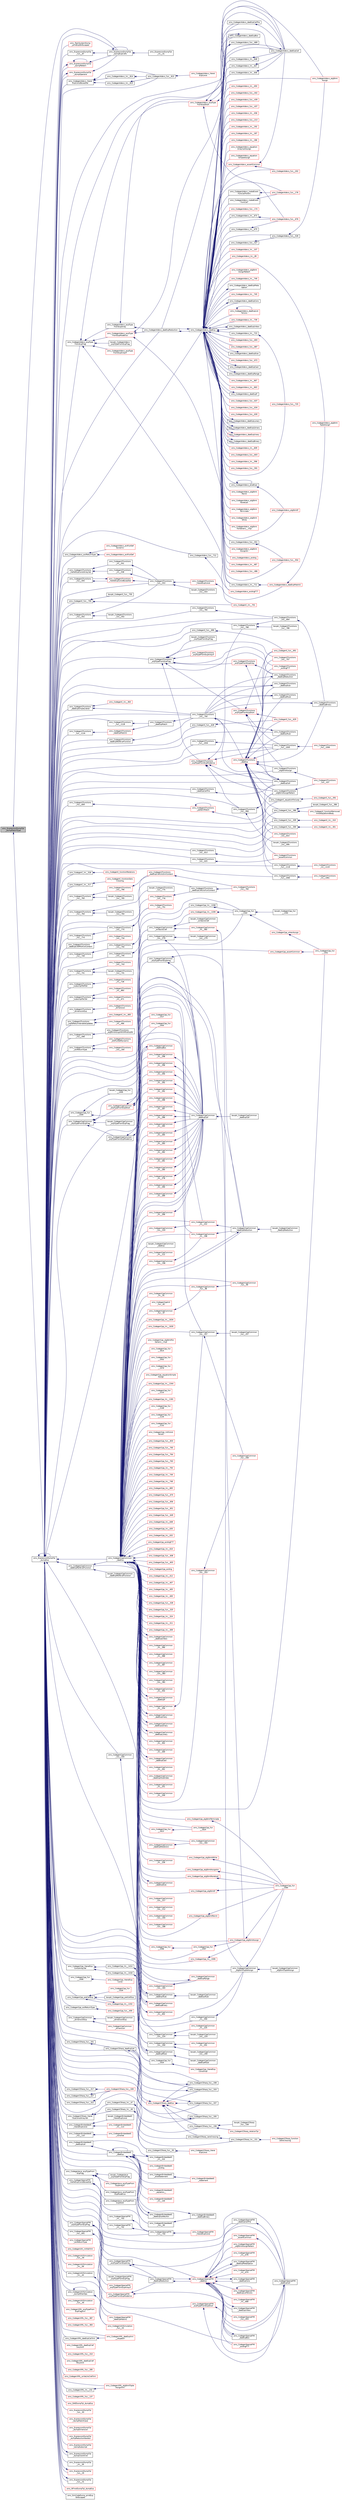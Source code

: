 digraph "omc_ExpressionDumpTpl_dumpMatchType"
{
  edge [fontname="Helvetica",fontsize="10",labelfontname="Helvetica",labelfontsize="10"];
  node [fontname="Helvetica",fontsize="10",shape=record];
  rankdir="LR";
  Node44039 [label="omc_ExpressionDumpTpl\l_dumpMatchType",height=0.2,width=0.4,color="black", fillcolor="grey75", style="filled", fontcolor="black"];
  Node44039 -> Node44040 [dir="back",color="midnightblue",fontsize="10",style="solid",fontname="Helvetica"];
  Node44040 [label="omc_ExpressionDumpTpl\l_dumpExpCrefs",height=0.2,width=0.4,color="black", fillcolor="white", style="filled",URL="$d7/ddf/_expression_dump_tpl_8h.html#adee13dd599a1e4f8b72159ded96624eb"];
  Node44040 -> Node44040 [dir="back",color="midnightblue",fontsize="10",style="solid",fontname="Helvetica"];
  Node44040 -> Node44041 [dir="back",color="midnightblue",fontsize="10",style="solid",fontname="Helvetica"];
  Node44041 [label="omc_ExpressionDumpTpl\l_lm__41",height=0.2,width=0.4,color="black", fillcolor="white", style="filled",URL="$d3/d40/_expression_dump_tpl_8c.html#af6bb5d74ee145c22478df449d04aca1d"];
  Node44039 -> Node44042 [dir="back",color="midnightblue",fontsize="10",style="solid",fontname="Helvetica"];
  Node44042 [label="omc_ExpressionDumpTpl\l_dumpExp",height=0.2,width=0.4,color="black", fillcolor="white", style="filled",URL="$d7/ddf/_expression_dump_tpl_8h.html#af778d6f743788d1389d2fb2e53ea7c25"];
  Node44042 -> Node44043 [dir="back",color="midnightblue",fontsize="10",style="solid",fontname="Helvetica"];
  Node44043 [label="omc_CodegenAdevs_literal\lExpConstBoxedVal",height=0.2,width=0.4,color="black", fillcolor="white", style="filled",URL="$d9/daa/_codegen_adevs_8h.html#a64800dd7b1847f414adfb881cda70ecd"];
  Node44043 -> Node44044 [dir="back",color="midnightblue",fontsize="10",style="solid",fontname="Helvetica"];
  Node44044 [label="omc_CodegenAdevs_fun__815",height=0.2,width=0.4,color="black", fillcolor="white", style="filled",URL="$de/de9/_codegen_adevs_8c.html#a250882252dc1f6e7aedfa7f22f14b9a6"];
  Node44044 -> Node44045 [dir="back",color="midnightblue",fontsize="10",style="solid",fontname="Helvetica"];
  Node44045 [label="omc_CodegenAdevs_literal\lExpConst",height=0.2,width=0.4,color="red", fillcolor="white", style="filled",URL="$d9/daa/_codegen_adevs_8h.html#a1fe04343cf462023df1f3bed6d520520"];
  Node44043 -> Node44047 [dir="back",color="midnightblue",fontsize="10",style="solid",fontname="Helvetica"];
  Node44047 [label="omc_CodegenAdevs_lm__814",height=0.2,width=0.4,color="black", fillcolor="white", style="filled",URL="$de/de9/_codegen_adevs_8c.html#a7498168b3a1f11a33d84efe97b4de12b"];
  Node44047 -> Node44044 [dir="back",color="midnightblue",fontsize="10",style="solid",fontname="Helvetica"];
  Node44043 -> Node44048 [dir="back",color="midnightblue",fontsize="10",style="solid",fontname="Helvetica"];
  Node44048 [label="omc_CodegenAdevs_lm__813",height=0.2,width=0.4,color="black", fillcolor="white", style="filled",URL="$de/de9/_codegen_adevs_8c.html#ac0729b5f434325e9102d741085eba91c"];
  Node44048 -> Node44044 [dir="back",color="midnightblue",fontsize="10",style="solid",fontname="Helvetica"];
  Node44042 -> Node44044 [dir="back",color="midnightblue",fontsize="10",style="solid",fontname="Helvetica"];
  Node44042 -> Node44049 [dir="back",color="midnightblue",fontsize="10",style="solid",fontname="Helvetica"];
  Node44049 [label="omc_CodegenAdevs_expType\lFromExpFlag",height=0.2,width=0.4,color="black", fillcolor="white", style="filled",URL="$d9/daa/_codegen_adevs_8h.html#a15e104ebdce8afeca02ff380b8ac37e7"];
  Node44049 -> Node44050 [dir="back",color="midnightblue",fontsize="10",style="solid",fontname="Helvetica"];
  Node44050 [label="boxptr_CodegenAdevs\l_expTypeFromExpFlag",height=0.2,width=0.4,color="black", fillcolor="white", style="filled",URL="$d9/daa/_codegen_adevs_8h.html#ae6816cfeb2554ad6b4408c685a5df5ef"];
  Node44049 -> Node44051 [dir="back",color="midnightblue",fontsize="10",style="solid",fontname="Helvetica"];
  Node44051 [label="omc_CodegenAdevs_expType\lFromExpArrayIf",height=0.2,width=0.4,color="red", fillcolor="white", style="filled",URL="$d9/daa/_codegen_adevs_8h.html#a9f20ff6e356c61d61fdd3192f595ea9e"];
  Node44049 -> Node44293 [dir="back",color="midnightblue",fontsize="10",style="solid",fontname="Helvetica"];
  Node44293 [label="omc_CodegenAdevs_expType\lFromExpArray",height=0.2,width=0.4,color="black", fillcolor="white", style="filled",URL="$d9/daa/_codegen_adevs_8h.html#a3a0957f512b9ab415460365fbff87e67"];
  Node44293 -> Node44158 [dir="back",color="midnightblue",fontsize="10",style="solid",fontname="Helvetica"];
  Node44158 [label="omc_CodegenAdevs_daeExpReduction",height=0.2,width=0.4,color="black", fillcolor="white", style="filled",URL="$d9/daa/_codegen_adevs_8h.html#a2bbe7fcbc87f87085de292ffdd71d7c6"];
  Node44158 -> Node44054 [dir="back",color="midnightblue",fontsize="10",style="solid",fontname="Helvetica"];
  Node44054 [label="omc_CodegenAdevs_daeExp",height=0.2,width=0.4,color="black", fillcolor="white", style="filled",URL="$d9/daa/_codegen_adevs_8h.html#a9de74b5acd9c15114c4688310c75a1dd"];
  Node44054 -> Node44055 [dir="back",color="midnightblue",fontsize="10",style="solid",fontname="Helvetica"];
  Node44055 [label="omc_CodegenAdevs_assertCommon",height=0.2,width=0.4,color="red", fillcolor="white", style="filled",URL="$d9/daa/_codegen_adevs_8h.html#ae91d938868dfa791c3ca0c4fa94bef8c"];
  Node44055 -> Node44056 [dir="back",color="midnightblue",fontsize="10",style="solid",fontname="Helvetica"];
  Node44056 [label="omc_CodegenAdevs_daeExpCall",height=0.2,width=0.4,color="black", fillcolor="white", style="filled",URL="$d9/daa/_codegen_adevs_8h.html#a2868f70df29d08d9b1b068937069ec6b"];
  Node44056 -> Node44054 [dir="back",color="midnightblue",fontsize="10",style="solid",fontname="Helvetica"];
  Node44055 -> Node44130 [dir="back",color="midnightblue",fontsize="10",style="solid",fontname="Helvetica"];
  Node44130 [label="omc_CodegenAdevs_fun__202",height=0.2,width=0.4,color="red", fillcolor="white", style="filled",URL="$de/de9/_codegen_adevs_8c.html#a56c6f22dad4030cfa080834d4833ecf2"];
  Node44054 -> Node44135 [dir="back",color="midnightblue",fontsize="10",style="solid",fontname="Helvetica"];
  Node44135 [label="omc_CodegenAdevs_algStmt\lAssignPattern",height=0.2,width=0.4,color="red", fillcolor="white", style="filled",URL="$d9/daa/_codegen_adevs_8h.html#a00909c54c1155227f29ecf3ec82689c9"];
  Node44054 -> Node44136 [dir="back",color="midnightblue",fontsize="10",style="solid",fontname="Helvetica"];
  Node44136 [label="omc_CodegenAdevs_lm__749",height=0.2,width=0.4,color="red", fillcolor="white", style="filled",URL="$de/de9/_codegen_adevs_8c.html#a084dfe4cf9282a1a2030dd3c5cb4723a"];
  Node44054 -> Node44139 [dir="back",color="midnightblue",fontsize="10",style="solid",fontname="Helvetica"];
  Node44139 [label="omc_CodegenAdevs_daeExpMeta\lOption",height=0.2,width=0.4,color="black", fillcolor="white", style="filled",URL="$d9/daa/_codegen_adevs_8h.html#a29b4c7126109421f90304d143f75d51c"];
  Node44139 -> Node44054 [dir="back",color="midnightblue",fontsize="10",style="solid",fontname="Helvetica"];
  Node44054 -> Node44140 [dir="back",color="midnightblue",fontsize="10",style="solid",fontname="Helvetica"];
  Node44140 [label="omc_CodegenAdevs_lm__745",height=0.2,width=0.4,color="red", fillcolor="white", style="filled",URL="$de/de9/_codegen_adevs_8c.html#a34ef673beae306852ca5d5a05054d221"];
  Node44054 -> Node44142 [dir="back",color="midnightblue",fontsize="10",style="solid",fontname="Helvetica"];
  Node44142 [label="omc_CodegenAdevs_daeExpCons",height=0.2,width=0.4,color="black", fillcolor="white", style="filled",URL="$d9/daa/_codegen_adevs_8h.html#a86a3fd6e617f8587808b6c5bb33730d9"];
  Node44142 -> Node44054 [dir="back",color="midnightblue",fontsize="10",style="solid",fontname="Helvetica"];
  Node44054 -> Node44143 [dir="back",color="midnightblue",fontsize="10",style="solid",fontname="Helvetica"];
  Node44143 [label="omc_CodegenAdevs_daeExpList\lToCons",height=0.2,width=0.4,color="red", fillcolor="white", style="filled",URL="$d9/daa/_codegen_adevs_8h.html#a47ba5fd62c4c0d119899f2c60fce61c2"];
  Node44143 -> Node44143 [dir="back",color="midnightblue",fontsize="10",style="solid",fontname="Helvetica"];
  Node44054 -> Node44145 [dir="back",color="midnightblue",fontsize="10",style="solid",fontname="Helvetica"];
  Node44145 [label="omc_CodegenAdevs_lm__739",height=0.2,width=0.4,color="red", fillcolor="white", style="filled",URL="$de/de9/_codegen_adevs_8c.html#af42fbef6083f968b855f48b3ed515dd5"];
  Node44054 -> Node44153 [dir="back",color="midnightblue",fontsize="10",style="solid",fontname="Helvetica"];
  Node44153 [label="omc_CodegenAdevs_daeExpUnbox",height=0.2,width=0.4,color="black", fillcolor="white", style="filled",URL="$d9/daa/_codegen_adevs_8h.html#a9beb8561e553f54e42d40fa7de9e591f"];
  Node44153 -> Node44054 [dir="back",color="midnightblue",fontsize="10",style="solid",fontname="Helvetica"];
  Node44054 -> Node44154 [dir="back",color="midnightblue",fontsize="10",style="solid",fontname="Helvetica"];
  Node44154 [label="omc_CodegenAdevs_daeExpBox",height=0.2,width=0.4,color="black", fillcolor="white", style="filled",URL="$d9/daa/_codegen_adevs_8h.html#a873bbb125771832956370f6c5cb0c867"];
  Node44154 -> Node44054 [dir="back",color="midnightblue",fontsize="10",style="solid",fontname="Helvetica"];
  Node44054 -> Node44155 [dir="back",color="midnightblue",fontsize="10",style="solid",fontname="Helvetica"];
  Node44155 [label="omc_CodegenAdevs_fun__725",height=0.2,width=0.4,color="red", fillcolor="white", style="filled",URL="$de/de9/_codegen_adevs_8c.html#a0813236bbee1f77830ef1542549eb3fa"];
  Node44054 -> Node44156 [dir="back",color="midnightblue",fontsize="10",style="solid",fontname="Helvetica"];
  Node44156 [label="omc_CodegenAdevs_lm__723",height=0.2,width=0.4,color="black", fillcolor="white", style="filled",URL="$de/de9/_codegen_adevs_8c.html#a4e2d525e9d4ff53709d9bba41bd53ba1"];
  Node44156 -> Node44155 [dir="back",color="midnightblue",fontsize="10",style="solid",fontname="Helvetica"];
  Node44054 -> Node44157 [dir="back",color="midnightblue",fontsize="10",style="solid",fontname="Helvetica"];
  Node44157 [label="omc_CodegenAdevs_lm__711",height=0.2,width=0.4,color="black", fillcolor="white", style="filled",URL="$de/de9/_codegen_adevs_8c.html#a40c76f364bafefc59472c59792bc1be3"];
  Node44157 -> Node44063 [dir="back",color="midnightblue",fontsize="10",style="solid",fontname="Helvetica"];
  Node44063 [label="omc_CodegenAdevs_daeExpMatch2",height=0.2,width=0.4,color="red", fillcolor="white", style="filled",URL="$d9/daa/_codegen_adevs_8h.html#a801195a161cb3a044c289a6bb21990a0"];
  Node44063 -> Node44065 [dir="back",color="midnightblue",fontsize="10",style="solid",fontname="Helvetica"];
  Node44065 [label="omc_CodegenAdevs_algStmt\lTupleAssign",height=0.2,width=0.4,color="red", fillcolor="white", style="filled",URL="$d9/daa/_codegen_adevs_8h.html#a630d4b9942ac3f5f147f27e550363a5d"];
  Node44054 -> Node44158 [dir="back",color="midnightblue",fontsize="10",style="solid",fontname="Helvetica"];
  Node44054 -> Node44159 [dir="back",color="midnightblue",fontsize="10",style="solid",fontname="Helvetica"];
  Node44159 [label="omc_CodegenAdevs_fun__693",height=0.2,width=0.4,color="red", fillcolor="white", style="filled",URL="$de/de9/_codegen_adevs_8c.html#a365dd3ae9a1f3d169be9570051228767"];
  Node44054 -> Node44161 [dir="back",color="midnightblue",fontsize="10",style="solid",fontname="Helvetica"];
  Node44161 [label="omc_CodegenAdevs_fun__689",height=0.2,width=0.4,color="black", fillcolor="white", style="filled",URL="$de/de9/_codegen_adevs_8c.html#afac417c10952c1cf6b2cadc7a47e040f"];
  Node44161 -> Node44158 [dir="back",color="midnightblue",fontsize="10",style="solid",fontname="Helvetica"];
  Node44054 -> Node44162 [dir="back",color="midnightblue",fontsize="10",style="solid",fontname="Helvetica"];
  Node44162 [label="omc_CodegenAdevs_fun__687",height=0.2,width=0.4,color="red", fillcolor="white", style="filled",URL="$de/de9/_codegen_adevs_8c.html#a070af6d7890e160bc6de0c7e094ec16c"];
  Node44054 -> Node44164 [dir="back",color="midnightblue",fontsize="10",style="solid",fontname="Helvetica"];
  Node44164 [label="omc_CodegenAdevs_daeExpSize",height=0.2,width=0.4,color="black", fillcolor="white", style="filled",URL="$d9/daa/_codegen_adevs_8h.html#a5446a46749e18838d40ac4172b52a013"];
  Node44164 -> Node44054 [dir="back",color="midnightblue",fontsize="10",style="solid",fontname="Helvetica"];
  Node44054 -> Node44165 [dir="back",color="midnightblue",fontsize="10",style="solid",fontname="Helvetica"];
  Node44165 [label="omc_CodegenAdevs_daeExpCallPre",height=0.2,width=0.4,color="black", fillcolor="white", style="filled",URL="$d9/daa/_codegen_adevs_8h.html#ae1a7deecfe52ddd7b23ef95d5a0223c0"];
  Node44165 -> Node44056 [dir="back",color="midnightblue",fontsize="10",style="solid",fontname="Helvetica"];
  Node44054 -> Node44148 [dir="back",color="midnightblue",fontsize="10",style="solid",fontname="Helvetica"];
  Node44148 [label="omc_CodegenAdevs_fun__676",height=0.2,width=0.4,color="red", fillcolor="white", style="filled",URL="$de/de9/_codegen_adevs_8c.html#a3ba8f3c99bb6eb42321e28a2282ed425"];
  Node44054 -> Node44166 [dir="back",color="midnightblue",fontsize="10",style="solid",fontname="Helvetica"];
  Node44166 [label="omc_CodegenAdevs_lm__675",height=0.2,width=0.4,color="black", fillcolor="white", style="filled",URL="$de/de9/_codegen_adevs_8c.html#a9853e3e33e2688f48739d5922504bd58"];
  Node44166 -> Node44148 [dir="back",color="midnightblue",fontsize="10",style="solid",fontname="Helvetica"];
  Node44054 -> Node44167 [dir="back",color="midnightblue",fontsize="10",style="solid",fontname="Helvetica"];
  Node44167 [label="omc_CodegenAdevs_lm__673",height=0.2,width=0.4,color="black", fillcolor="white", style="filled",URL="$de/de9/_codegen_adevs_8c.html#a7dbd8151768853b2608709672cc35081"];
  Node44167 -> Node44148 [dir="back",color="midnightblue",fontsize="10",style="solid",fontname="Helvetica"];
  Node44054 -> Node44168 [dir="back",color="midnightblue",fontsize="10",style="solid",fontname="Helvetica"];
  Node44168 [label="omc_CodegenAdevs_fun__672",height=0.2,width=0.4,color="red", fillcolor="white", style="filled",URL="$de/de9/_codegen_adevs_8c.html#ac8f0794a2bbe93f276871e20ee0e4ecf"];
  Node44054 -> Node44169 [dir="back",color="midnightblue",fontsize="10",style="solid",fontname="Helvetica"];
  Node44169 [label="omc_CodegenAdevs_daeExpCast",height=0.2,width=0.4,color="black", fillcolor="white", style="filled",URL="$d9/daa/_codegen_adevs_8h.html#a6f7bcd15afe17f36985b2a8bbe1ccf56"];
  Node44169 -> Node44054 [dir="back",color="midnightblue",fontsize="10",style="solid",fontname="Helvetica"];
  Node44054 -> Node44170 [dir="back",color="midnightblue",fontsize="10",style="solid",fontname="Helvetica"];
  Node44170 [label="omc_CodegenAdevs_daeExpRange",height=0.2,width=0.4,color="black", fillcolor="white", style="filled",URL="$d9/daa/_codegen_adevs_8h.html#aabcaf10b5a6320415495d5e5021ece0a"];
  Node44170 -> Node44054 [dir="back",color="midnightblue",fontsize="10",style="solid",fontname="Helvetica"];
  Node44054 -> Node44171 [dir="back",color="midnightblue",fontsize="10",style="solid",fontname="Helvetica"];
  Node44171 [label="omc_CodegenAdevs_lm__667",height=0.2,width=0.4,color="red", fillcolor="white", style="filled",URL="$de/de9/_codegen_adevs_8c.html#ac2da2c6e79ce24417dda53eabf692104"];
  Node44054 -> Node44175 [dir="back",color="midnightblue",fontsize="10",style="solid",fontname="Helvetica"];
  Node44175 [label="omc_CodegenAdevs_lm__663",height=0.2,width=0.4,color="red", fillcolor="white", style="filled",URL="$de/de9/_codegen_adevs_8c.html#ab0bec96c09a56938b8284214320131b7"];
  Node44054 -> Node44056 [dir="back",color="midnightblue",fontsize="10",style="solid",fontname="Helvetica"];
  Node44054 -> Node44178 [dir="back",color="midnightblue",fontsize="10",style="solid",fontname="Helvetica"];
  Node44178 [label="omc_CodegenAdevs_lm__648",height=0.2,width=0.4,color="black", fillcolor="white", style="filled",URL="$de/de9/_codegen_adevs_8c.html#a8f48ec33deb548c7efcb67547f0afffa"];
  Node44178 -> Node44056 [dir="back",color="midnightblue",fontsize="10",style="solid",fontname="Helvetica"];
  Node44054 -> Node44179 [dir="back",color="midnightblue",fontsize="10",style="solid",fontname="Helvetica"];
  Node44179 [label="omc_CodegenAdevs_lm__647",height=0.2,width=0.4,color="black", fillcolor="white", style="filled",URL="$de/de9/_codegen_adevs_8c.html#a87d96e4a5f0888aa6bc54a3db7937501"];
  Node44179 -> Node44056 [dir="back",color="midnightblue",fontsize="10",style="solid",fontname="Helvetica"];
  Node44054 -> Node44180 [dir="back",color="midnightblue",fontsize="10",style="solid",fontname="Helvetica"];
  Node44180 [label="omc_CodegenAdevs_lm__646",height=0.2,width=0.4,color="black", fillcolor="white", style="filled",URL="$de/de9/_codegen_adevs_8c.html#aa612a58a53c6290e6e8109e8adcffe54"];
  Node44180 -> Node44056 [dir="back",color="midnightblue",fontsize="10",style="solid",fontname="Helvetica"];
  Node44054 -> Node44053 [dir="back",color="midnightblue",fontsize="10",style="solid",fontname="Helvetica"];
  Node44053 [label="omc_CodegenAdevs_daeExpIf",height=0.2,width=0.4,color="black", fillcolor="white", style="filled",URL="$d9/daa/_codegen_adevs_8h.html#a95470060820c24d97cf1ca6a52eacc6e"];
  Node44053 -> Node44054 [dir="back",color="midnightblue",fontsize="10",style="solid",fontname="Helvetica"];
  Node44054 -> Node44181 [dir="back",color="midnightblue",fontsize="10",style="solid",fontname="Helvetica"];
  Node44181 [label="omc_CodegenAdevs_fun__637",height=0.2,width=0.4,color="red", fillcolor="white", style="filled",URL="$de/de9/_codegen_adevs_8c.html#a91fd61867266ed1ff7de4494163f900d"];
  Node44054 -> Node44187 [dir="back",color="midnightblue",fontsize="10",style="solid",fontname="Helvetica"];
  Node44187 [label="omc_CodegenAdevs_fun__634",height=0.2,width=0.4,color="red", fillcolor="white", style="filled",URL="$de/de9/_codegen_adevs_8c.html#a3c8b202057eb7122436634093ef7e29d"];
  Node44054 -> Node44189 [dir="back",color="midnightblue",fontsize="10",style="solid",fontname="Helvetica"];
  Node44189 [label="omc_CodegenAdevs_fun__630",height=0.2,width=0.4,color="red", fillcolor="white", style="filled",URL="$de/de9/_codegen_adevs_8c.html#afe222b62553e4bec6e7a2a203d5dcd2d"];
  Node44054 -> Node44190 [dir="back",color="midnightblue",fontsize="10",style="solid",fontname="Helvetica"];
  Node44190 [label="omc_CodegenAdevs_daeExpLunary",height=0.2,width=0.4,color="black", fillcolor="white", style="filled",URL="$d9/daa/_codegen_adevs_8h.html#abcea849fd22607679f40adcad674a9d4"];
  Node44190 -> Node44054 [dir="back",color="midnightblue",fontsize="10",style="solid",fontname="Helvetica"];
  Node44054 -> Node44191 [dir="back",color="midnightblue",fontsize="10",style="solid",fontname="Helvetica"];
  Node44191 [label="omc_CodegenAdevs_daeExpLbinary",height=0.2,width=0.4,color="black", fillcolor="white", style="filled",URL="$d9/daa/_codegen_adevs_8h.html#a022b0b20bf2bd68d8ca5a41f2d3c6701"];
  Node44191 -> Node44054 [dir="back",color="midnightblue",fontsize="10",style="solid",fontname="Helvetica"];
  Node44054 -> Node44192 [dir="back",color="midnightblue",fontsize="10",style="solid",fontname="Helvetica"];
  Node44192 [label="omc_CodegenAdevs_daeExpUnary",height=0.2,width=0.4,color="red", fillcolor="white", style="filled",URL="$d9/daa/_codegen_adevs_8h.html#a3587cde9eea5b22299eb569f4fbef51a"];
  Node44192 -> Node44054 [dir="back",color="midnightblue",fontsize="10",style="solid",fontname="Helvetica"];
  Node44054 -> Node44194 [dir="back",color="midnightblue",fontsize="10",style="solid",fontname="Helvetica"];
  Node44194 [label="omc_CodegenAdevs_daeExpBinary",height=0.2,width=0.4,color="black", fillcolor="white", style="filled",URL="$d9/daa/_codegen_adevs_8h.html#afa1915101bdb3a3d03845a6c1fb08846"];
  Node44194 -> Node44054 [dir="back",color="midnightblue",fontsize="10",style="solid",fontname="Helvetica"];
  Node44054 -> Node44195 [dir="back",color="midnightblue",fontsize="10",style="solid",fontname="Helvetica"];
  Node44195 [label="omc_CodegenAdevs_lm__609",height=0.2,width=0.4,color="red", fillcolor="white", style="filled",URL="$de/de9/_codegen_adevs_8c.html#aa8233046e28a7ed22d8700402d957dd2"];
  Node44054 -> Node44207 [dir="back",color="midnightblue",fontsize="10",style="solid",fontname="Helvetica"];
  Node44207 [label="omc_CodegenAdevs_fun__603",height=0.2,width=0.4,color="red", fillcolor="white", style="filled",URL="$de/de9/_codegen_adevs_8c.html#a577fa8ae15f1f431ead56fcd688049f1"];
  Node44054 -> Node44218 [dir="back",color="midnightblue",fontsize="10",style="solid",fontname="Helvetica"];
  Node44218 [label="omc_CodegenAdevs_lm__596",height=0.2,width=0.4,color="red", fillcolor="white", style="filled",URL="$de/de9/_codegen_adevs_8c.html#ae4d4d965db9f84d858d49584bbe3a423"];
  Node44054 -> Node44219 [dir="back",color="midnightblue",fontsize="10",style="solid",fontname="Helvetica"];
  Node44219 [label="omc_CodegenAdevs_fun__591",height=0.2,width=0.4,color="red", fillcolor="white", style="filled",URL="$de/de9/_codegen_adevs_8c.html#a20855c34c8781ef07dd85460b6014cbb"];
  Node44054 -> Node44067 [dir="back",color="midnightblue",fontsize="10",style="solid",fontname="Helvetica"];
  Node44067 [label="omc_CodegenAdevs_elseExpr",height=0.2,width=0.4,color="black", fillcolor="white", style="filled",URL="$d9/daa/_codegen_adevs_8h.html#a93633c2b3ffe3a28478265f495ee9fb0"];
  Node44067 -> Node44067 [dir="back",color="midnightblue",fontsize="10",style="solid",fontname="Helvetica"];
  Node44067 -> Node44068 [dir="back",color="midnightblue",fontsize="10",style="solid",fontname="Helvetica"];
  Node44068 [label="omc_CodegenAdevs_algStmtIf",height=0.2,width=0.4,color="red", fillcolor="white", style="filled",URL="$d9/daa/_codegen_adevs_8h.html#ae772372ee060e27b4810aaa650e36c79"];
  Node44054 -> Node44228 [dir="back",color="midnightblue",fontsize="10",style="solid",fontname="Helvetica"];
  Node44228 [label="omc_CodegenAdevs_algStmt\lReinit",height=0.2,width=0.4,color="red", fillcolor="white", style="filled",URL="$d9/daa/_codegen_adevs_8h.html#a8773037bc8cb8b48346481709d01beb0"];
  Node44054 -> Node44229 [dir="back",color="midnightblue",fontsize="10",style="solid",fontname="Helvetica"];
  Node44229 [label="omc_CodegenAdevs_algStmt\lNoretcall",height=0.2,width=0.4,color="red", fillcolor="white", style="filled",URL="$d9/daa/_codegen_adevs_8h.html#a399c9f0ed9c3087de551ca834e1bfd4e"];
  Node44054 -> Node44230 [dir="back",color="midnightblue",fontsize="10",style="solid",fontname="Helvetica"];
  Node44230 [label="omc_CodegenAdevs_algStmt\lTerminate",height=0.2,width=0.4,color="red", fillcolor="white", style="filled",URL="$d9/daa/_codegen_adevs_8h.html#abd3bbd25f24f5d76d28a67034329a864"];
  Node44054 -> Node44079 [dir="back",color="midnightblue",fontsize="10",style="solid",fontname="Helvetica"];
  Node44079 [label="omc_CodegenAdevs_algStmt\lWhile",height=0.2,width=0.4,color="red", fillcolor="white", style="filled",URL="$d9/daa/_codegen_adevs_8h.html#ab3cdafeba9b706c34d7138105972a49c"];
  Node44054 -> Node44231 [dir="back",color="midnightblue",fontsize="10",style="solid",fontname="Helvetica"];
  Node44231 [label="omc_CodegenAdevs_algStmt\lForGeneric__impl",height=0.2,width=0.4,color="red", fillcolor="white", style="filled",URL="$d9/daa/_codegen_adevs_8h.html#aed2f979b07676a696948048ee880f735"];
  Node44054 -> Node44233 [dir="back",color="midnightblue",fontsize="10",style="solid",fontname="Helvetica"];
  Node44233 [label="omc_CodegenAdevs_fun__554",height=0.2,width=0.4,color="red", fillcolor="white", style="filled",URL="$de/de9/_codegen_adevs_8c.html#ad4ff88c7748d0ce1fa7c7277ba3649df"];
  Node44054 -> Node44235 [dir="back",color="midnightblue",fontsize="10",style="solid",fontname="Helvetica"];
  Node44235 [label="omc_CodegenAdevs_fun__551",height=0.2,width=0.4,color="black", fillcolor="white", style="filled",URL="$de/de9/_codegen_adevs_8c.html#a1a9acbda57f12f4a3385cdb901071675"];
  Node44235 -> Node44233 [dir="back",color="midnightblue",fontsize="10",style="solid",fontname="Helvetica"];
  Node44054 -> Node44068 [dir="back",color="midnightblue",fontsize="10",style="solid",fontname="Helvetica"];
  Node44054 -> Node44065 [dir="back",color="midnightblue",fontsize="10",style="solid",fontname="Helvetica"];
  Node44054 -> Node44217 [dir="back",color="midnightblue",fontsize="10",style="solid",fontname="Helvetica"];
  Node44217 [label="omc_CodegenAdevs_algStmt\lAssignArr",height=0.2,width=0.4,color="red", fillcolor="white", style="filled",URL="$d9/daa/_codegen_adevs_8h.html#a151b556351711becefce08925c04a07b"];
  Node44054 -> Node44152 [dir="back",color="midnightblue",fontsize="10",style="solid",fontname="Helvetica"];
  Node44152 [label="omc_CodegenAdevs_algStmt\lAssign",height=0.2,width=0.4,color="red", fillcolor="white", style="filled",URL="$d9/daa/_codegen_adevs_8h.html#a46eae325d40c0791a20b5aac9e059be4"];
  Node44054 -> Node44151 [dir="back",color="midnightblue",fontsize="10",style="solid",fontname="Helvetica"];
  Node44151 [label="omc_CodegenAdevs_fun__528",height=0.2,width=0.4,color="black", fillcolor="white", style="filled",URL="$de/de9/_codegen_adevs_8c.html#a67a4dee30977bda77c6c00e03e23d424"];
  Node44151 -> Node44152 [dir="back",color="midnightblue",fontsize="10",style="solid",fontname="Helvetica"];
  Node44054 -> Node44236 [dir="back",color="midnightblue",fontsize="10",style="solid",fontname="Helvetica"];
  Node44236 [label="omc_CodegenAdevs_fun__527",height=0.2,width=0.4,color="black", fillcolor="white", style="filled",URL="$de/de9/_codegen_adevs_8c.html#a76149690a88eedbb6f9da3f2068d6caf"];
  Node44236 -> Node44151 [dir="back",color="midnightblue",fontsize="10",style="solid",fontname="Helvetica"];
  Node44054 -> Node44237 [dir="back",color="midnightblue",fontsize="10",style="solid",fontname="Helvetica"];
  Node44237 [label="omc_CodegenAdevs_extArgF77",height=0.2,width=0.4,color="red", fillcolor="white", style="filled",URL="$d9/daa/_codegen_adevs_8h.html#a9faa2f290e29979d52eec13cc9509f27"];
  Node44054 -> Node44221 [dir="back",color="midnightblue",fontsize="10",style="solid",fontname="Helvetica"];
  Node44221 [label="omc_CodegenAdevs_extArg",height=0.2,width=0.4,color="red", fillcolor="white", style="filled",URL="$d9/daa/_codegen_adevs_8h.html#a875ba680975fc8fb302266eca7c9a1a3"];
  Node44054 -> Node44240 [dir="back",color="midnightblue",fontsize="10",style="solid",fontname="Helvetica"];
  Node44240 [label="omc_CodegenAdevs_lm__487",height=0.2,width=0.4,color="red", fillcolor="white", style="filled",URL="$de/de9/_codegen_adevs_8c.html#a15cd71f0533c8c087d06fb9667479ccb"];
  Node44054 -> Node44243 [dir="back",color="midnightblue",fontsize="10",style="solid",fontname="Helvetica"];
  Node44243 [label="omc_CodegenAdevs_fun__486",height=0.2,width=0.4,color="red", fillcolor="white", style="filled",URL="$de/de9/_codegen_adevs_8c.html#a9b49274630567b8c848db92d06d9bf37"];
  Node44054 -> Node44244 [dir="back",color="midnightblue",fontsize="10",style="solid",fontname="Helvetica"];
  Node44244 [label="omc_CodegenAdevs_lm__450",height=0.2,width=0.4,color="red", fillcolor="white", style="filled",URL="$de/de9/_codegen_adevs_8c.html#a7b8cdb471a50c6eaab26706f4b056f6a"];
  Node44054 -> Node44248 [dir="back",color="midnightblue",fontsize="10",style="solid",fontname="Helvetica"];
  Node44248 [label="omc_CodegenAdevs_fun__442",height=0.2,width=0.4,color="red", fillcolor="white", style="filled",URL="$de/de9/_codegen_adevs_8c.html#a8574b47367e980d1676ea1e352c90b5d"];
  Node44054 -> Node44251 [dir="back",color="midnightblue",fontsize="10",style="solid",fontname="Helvetica"];
  Node44251 [label="omc_CodegenAdevs_fun__439",height=0.2,width=0.4,color="red", fillcolor="white", style="filled",URL="$de/de9/_codegen_adevs_8c.html#a2bfeaab6fc91f5a6a2ccabb898b1d740"];
  Node44054 -> Node44262 [dir="back",color="midnightblue",fontsize="10",style="solid",fontname="Helvetica"];
  Node44262 [label="omc_CodegenAdevs_fun__437",height=0.2,width=0.4,color="red", fillcolor="white", style="filled",URL="$de/de9/_codegen_adevs_8c.html#a53215a1d88d6c1a2b3ade836a1b2efd7"];
  Node44054 -> Node44263 [dir="back",color="midnightblue",fontsize="10",style="solid",fontname="Helvetica"];
  Node44263 [label="omc_CodegenAdevs_lm__436",height=0.2,width=0.4,color="red", fillcolor="white", style="filled",URL="$de/de9/_codegen_adevs_8c.html#a43af5ba0db9d2a83294505a4a8804607"];
  Node44054 -> Node44264 [dir="back",color="midnightblue",fontsize="10",style="solid",fontname="Helvetica"];
  Node44264 [label="omc_CodegenAdevs_fun__213",height=0.2,width=0.4,color="red", fillcolor="white", style="filled",URL="$de/de9/_codegen_adevs_8c.html#a39642cc8460e77254313d6f499533e4d"];
  Node44054 -> Node44130 [dir="back",color="midnightblue",fontsize="10",style="solid",fontname="Helvetica"];
  Node44054 -> Node44267 [dir="back",color="midnightblue",fontsize="10",style="solid",fontname="Helvetica"];
  Node44267 [label="omc_CodegenAdevs_lm__192",height=0.2,width=0.4,color="red", fillcolor="white", style="filled",URL="$de/de9/_codegen_adevs_8c.html#a11caa0bd08f73384c5eb72e8e613dc0f"];
  Node44054 -> Node44268 [dir="back",color="midnightblue",fontsize="10",style="solid",fontname="Helvetica"];
  Node44268 [label="omc_CodegenAdevs_lm__187",height=0.2,width=0.4,color="red", fillcolor="white", style="filled",URL="$de/de9/_codegen_adevs_8c.html#aec0099413e410ff36059fc726a684cd0"];
  Node44054 -> Node44269 [dir="back",color="midnightblue",fontsize="10",style="solid",fontname="Helvetica"];
  Node44269 [label="omc_CodegenAdevs_lm__186",height=0.2,width=0.4,color="red", fillcolor="white", style="filled",URL="$de/de9/_codegen_adevs_8c.html#aaa30945744e4aad83f2fa48c7abeefac"];
  Node44054 -> Node44270 [dir="back",color="midnightblue",fontsize="10",style="solid",fontname="Helvetica"];
  Node44270 [label="omc_CodegenAdevs_equation\lArrayCallAssign",height=0.2,width=0.4,color="red", fillcolor="white", style="filled",URL="$d9/daa/_codegen_adevs_8h.html#a3d764ac8d2fb896085911c271f5964d2"];
  Node44054 -> Node44271 [dir="back",color="midnightblue",fontsize="10",style="solid",fontname="Helvetica"];
  Node44271 [label="omc_CodegenAdevs_equation\lSimpleAssign",height=0.2,width=0.4,color="red", fillcolor="white", style="filled",URL="$d9/daa/_codegen_adevs_8h.html#a09f09642c67508c49d51283dfb7e3e02"];
  Node44054 -> Node44272 [dir="back",color="midnightblue",fontsize="10",style="solid",fontname="Helvetica"];
  Node44272 [label="omc_CodegenAdevs_fun__176",height=0.2,width=0.4,color="red", fillcolor="white", style="filled",URL="$de/de9/_codegen_adevs_8c.html#ac877b05c790b2c4d426cf30d0b89ab6b"];
  Node44054 -> Node44280 [dir="back",color="midnightblue",fontsize="10",style="solid",fontname="Helvetica"];
  Node44280 [label="omc_CodegenAdevs_fun__174",height=0.2,width=0.4,color="red", fillcolor="white", style="filled",URL="$de/de9/_codegen_adevs_8c.html#a8fcd84ae6beb69fd519e93ab5dfc5963"];
  Node44054 -> Node44286 [dir="back",color="midnightblue",fontsize="10",style="solid",fontname="Helvetica"];
  Node44286 [label="omc_CodegenAdevs_makeEvent\lFuncCall",height=0.2,width=0.4,color="black", fillcolor="white", style="filled",URL="$d9/daa/_codegen_adevs_8h.html#aa67ea2525b8519c56f6d523a9f70f3f0"];
  Node44286 -> Node44272 [dir="back",color="midnightblue",fontsize="10",style="solid",fontname="Helvetica"];
  Node44054 -> Node44287 [dir="back",color="midnightblue",fontsize="10",style="solid",fontname="Helvetica"];
  Node44287 [label="omc_CodegenAdevs_makeEvent\lFuncCallForDiv",height=0.2,width=0.4,color="black", fillcolor="white", style="filled",URL="$d9/daa/_codegen_adevs_8h.html#afff2e8233527ec405b1f0e4402d8c2fe"];
  Node44287 -> Node44272 [dir="back",color="midnightblue",fontsize="10",style="solid",fontname="Helvetica"];
  Node44054 -> Node44288 [dir="back",color="midnightblue",fontsize="10",style="solid",fontname="Helvetica"];
  Node44288 [label="omc_CodegenAdevs_lm__107",height=0.2,width=0.4,color="red", fillcolor="white", style="filled",URL="$de/de9/_codegen_adevs_8c.html#a5a1c5c2ffee7a64a62c14ce9577a848f"];
  Node44054 -> Node44292 [dir="back",color="midnightblue",fontsize="10",style="solid",fontname="Helvetica"];
  Node44292 [label="omc_CodegenAdevs_lm__85",height=0.2,width=0.4,color="red", fillcolor="white", style="filled",URL="$de/de9/_codegen_adevs_8c.html#ab6059795e8f8765361549453773101bc"];
  Node44293 -> Node44056 [dir="back",color="midnightblue",fontsize="10",style="solid",fontname="Helvetica"];
  Node44049 -> Node44294 [dir="back",color="midnightblue",fontsize="10",style="solid",fontname="Helvetica"];
  Node44294 [label="omc_CodegenAdevs_expType\lFromExpModelica",height=0.2,width=0.4,color="red", fillcolor="white", style="filled",URL="$d9/daa/_codegen_adevs_8h.html#ae8d5c83a2661142660311f9a7a1e1a74"];
  Node44294 -> Node44157 [dir="back",color="midnightblue",fontsize="10",style="solid",fontname="Helvetica"];
  Node44294 -> Node44158 [dir="back",color="midnightblue",fontsize="10",style="solid",fontname="Helvetica"];
  Node44294 -> Node44056 [dir="back",color="midnightblue",fontsize="10",style="solid",fontname="Helvetica"];
  Node44049 -> Node44298 [dir="back",color="midnightblue",fontsize="10",style="solid",fontname="Helvetica"];
  Node44298 [label="omc_CodegenAdevs_expType\lFromExpShort",height=0.2,width=0.4,color="red", fillcolor="white", style="filled",URL="$d9/daa/_codegen_adevs_8h.html#ade01b25fc05a53552793f89abc79a2f9"];
  Node44298 -> Node44154 [dir="back",color="midnightblue",fontsize="10",style="solid",fontname="Helvetica"];
  Node44298 -> Node44148 [dir="back",color="midnightblue",fontsize="10",style="solid",fontname="Helvetica"];
  Node44298 -> Node44056 [dir="back",color="midnightblue",fontsize="10",style="solid",fontname="Helvetica"];
  Node44298 -> Node44152 [dir="back",color="midnightblue",fontsize="10",style="solid",fontname="Helvetica"];
  Node44049 -> Node44237 [dir="back",color="midnightblue",fontsize="10",style="solid",fontname="Helvetica"];
  Node44042 -> Node44300 [dir="back",color="midnightblue",fontsize="10",style="solid",fontname="Helvetica"];
  Node44300 [label="omc_CodegenAdevs_fun__712",height=0.2,width=0.4,color="black", fillcolor="white", style="filled",URL="$de/de9/_codegen_adevs_8c.html#a716107476785fbf3b9d326eba65be520"];
  Node44300 -> Node44063 [dir="back",color="midnightblue",fontsize="10",style="solid",fontname="Helvetica"];
  Node44042 -> Node44158 [dir="back",color="midnightblue",fontsize="10",style="solid",fontname="Helvetica"];
  Node44042 -> Node44165 [dir="back",color="midnightblue",fontsize="10",style="solid",fontname="Helvetica"];
  Node44042 -> Node44056 [dir="back",color="midnightblue",fontsize="10",style="solid",fontname="Helvetica"];
  Node44042 -> Node44054 [dir="back",color="midnightblue",fontsize="10",style="solid",fontname="Helvetica"];
  Node44042 -> Node44301 [dir="back",color="midnightblue",fontsize="10",style="solid",fontname="Helvetica"];
  Node44301 [label="omc_CodegenAdevs_extReturnType",height=0.2,width=0.4,color="black", fillcolor="white", style="filled",URL="$d9/daa/_codegen_adevs_8h.html#a71d0d64dde64b31d277a77bfa77263de"];
  Node44301 -> Node44302 [dir="back",color="midnightblue",fontsize="10",style="solid",fontname="Helvetica"];
  Node44302 [label="omc_CodegenAdevs_extFunDef\lDynamic",height=0.2,width=0.4,color="red", fillcolor="white", style="filled",URL="$d9/daa/_codegen_adevs_8h.html#acab946ebc8423c2de91394795fdb8e6d"];
  Node44301 -> Node44307 [dir="back",color="midnightblue",fontsize="10",style="solid",fontname="Helvetica"];
  Node44307 [label="omc_CodegenAdevs_extFunDef",height=0.2,width=0.4,color="red", fillcolor="white", style="filled",URL="$d9/daa/_codegen_adevs_8h.html#a03d191d833cd5c6e33ef5d33a775b743"];
  Node44042 -> Node44308 [dir="back",color="midnightblue",fontsize="10",style="solid",fontname="Helvetica"];
  Node44308 [label="omc_CodegenC_fun__700",height=0.2,width=0.4,color="black", fillcolor="white", style="filled",URL="$d4/ddb/_codegen_c_8c.html#a2c5cbabc6e7c4ce6e3b04f99717793a9"];
  Node44308 -> Node44309 [dir="back",color="midnightblue",fontsize="10",style="solid",fontname="Helvetica"];
  Node44309 [label="omc_CodegenC_lm__701",height=0.2,width=0.4,color="red", fillcolor="white", style="filled",URL="$d4/ddb/_codegen_c_8c.html#a5937d31a62c648979fa96ffeaa92db43"];
  Node44308 -> Node44313 [dir="back",color="midnightblue",fontsize="10",style="solid",fontname="Helvetica"];
  Node44313 [label="boxptr_CodegenC_fun__700",height=0.2,width=0.4,color="black", fillcolor="white", style="filled",URL="$d4/ddb/_codegen_c_8c.html#a5d532e60f5afc96e9e64a7166eee57c0"];
  Node44042 -> Node44314 [dir="back",color="midnightblue",fontsize="10",style="solid",fontname="Helvetica"];
  Node44314 [label="omc_CodegenC_fun__690",height=0.2,width=0.4,color="black", fillcolor="white", style="filled",URL="$d4/ddb/_codegen_c_8c.html#a889b204c99edbff99364c1bab879aa5b"];
  Node44314 -> Node44315 [dir="back",color="midnightblue",fontsize="10",style="solid",fontname="Helvetica"];
  Node44315 [label="omc_CodegenC_fun__691",height=0.2,width=0.4,color="red", fillcolor="white", style="filled",URL="$d4/ddb/_codegen_c_8c.html#a70f99f0e20ef6f36a31f47e1ca21601f"];
  Node44042 -> Node44444 [dir="back",color="midnightblue",fontsize="10",style="solid",fontname="Helvetica"];
  Node44444 [label="omc_CodegenC_fun__628",height=0.2,width=0.4,color="black", fillcolor="white", style="filled",URL="$d4/ddb/_codegen_c_8c.html#a3bc818316466bf3a442765a5fe1b40ba"];
  Node44444 -> Node44445 [dir="back",color="midnightblue",fontsize="10",style="solid",fontname="Helvetica"];
  Node44445 [label="omc_CodegenC_fun__629",height=0.2,width=0.4,color="red", fillcolor="white", style="filled",URL="$d4/ddb/_codegen_c_8c.html#a1a4b3543583cae521939da12b0192ace"];
  Node44042 -> Node44447 [dir="back",color="midnightblue",fontsize="10",style="solid",fontname="Helvetica"];
  Node44447 [label="omc_CodegenC_equationForLoop",height=0.2,width=0.4,color="black", fillcolor="white", style="filled",URL="$d9/d0d/_codegen_c_8h.html#aff9eb0561a887f260874b69d573fe84b"];
  Node44447 -> Node44322 [dir="back",color="midnightblue",fontsize="10",style="solid",fontname="Helvetica"];
  Node44322 [label="omc_CodegenC_fun__591",height=0.2,width=0.4,color="red", fillcolor="white", style="filled",URL="$d4/ddb/_codegen_c_8c.html#a3cf53c1060f29c42101bbc7cdc24de9d"];
  Node44042 -> Node44448 [dir="back",color="midnightblue",fontsize="10",style="solid",fontname="Helvetica"];
  Node44448 [label="omc_CodegenC_lm__528",height=0.2,width=0.4,color="black", fillcolor="white", style="filled",URL="$d4/ddb/_codegen_c_8c.html#ae38cd5809815d20b0be20cbdc8431c62"];
  Node44448 -> Node44449 [dir="back",color="midnightblue",fontsize="10",style="solid",fontname="Helvetica"];
  Node44449 [label="omc_CodegenC_functionRelations",height=0.2,width=0.4,color="red", fillcolor="white", style="filled",URL="$d9/d0d/_codegen_c_8h.html#a19fca986f730816215c92391c9b1d2d9"];
  Node44042 -> Node44451 [dir="back",color="midnightblue",fontsize="10",style="solid",fontname="Helvetica"];
  Node44451 [label="omc_CodegenC_lm__517",height=0.2,width=0.4,color="black", fillcolor="white", style="filled",URL="$d4/ddb/_codegen_c_8c.html#a908ef16fb626376e0c8f62b0aa59d373"];
  Node44451 -> Node44452 [dir="back",color="midnightblue",fontsize="10",style="solid",fontname="Helvetica"];
  Node44452 [label="omc_CodegenC_functionZero\lCrossing",height=0.2,width=0.4,color="red", fillcolor="white", style="filled",URL="$d9/d0d/_codegen_c_8h.html#a12fe7aaa736a8d4cd74c209737225131"];
  Node44042 -> Node44453 [dir="back",color="midnightblue",fontsize="10",style="solid",fontname="Helvetica"];
  Node44453 [label="omc_CodegenC_fun__386",height=0.2,width=0.4,color="black", fillcolor="white", style="filled",URL="$d4/ddb/_codegen_c_8c.html#a6121287a1cae9aa884f79200f71c8960"];
  Node44453 -> Node44393 [dir="back",color="midnightblue",fontsize="10",style="solid",fontname="Helvetica"];
  Node44393 [label="omc_CodegenC_functionRemoved\lInitialEquationsBody",height=0.2,width=0.4,color="red", fillcolor="white", style="filled",URL="$d9/d0d/_codegen_c_8h.html#a477e2124d77bce57b7b4f66dedb39246"];
  Node44453 -> Node44454 [dir="back",color="midnightblue",fontsize="10",style="solid",fontname="Helvetica"];
  Node44454 [label="boxptr_CodegenC_fun__386",height=0.2,width=0.4,color="black", fillcolor="white", style="filled",URL="$d4/ddb/_codegen_c_8c.html#ab8ff2e84d80e750375c29fcf87533972"];
  Node44042 -> Node44455 [dir="back",color="midnightblue",fontsize="10",style="solid",fontname="Helvetica"];
  Node44455 [label="omc_CodegenC_fun__309",height=0.2,width=0.4,color="black", fillcolor="white", style="filled",URL="$d4/ddb/_codegen_c_8c.html#a031a163a64a4d573b9d7983b1a2e0b6a"];
  Node44455 -> Node44456 [dir="back",color="midnightblue",fontsize="10",style="solid",fontname="Helvetica"];
  Node44456 [label="omc_CodegenC_lm__310",height=0.2,width=0.4,color="red", fillcolor="white", style="filled",URL="$d4/ddb/_codegen_c_8c.html#a760f0fcf57af41d5646c7233a6436945"];
  Node44042 -> Node44458 [dir="back",color="midnightblue",fontsize="10",style="solid",fontname="Helvetica"];
  Node44458 [label="omc_CodegenC_fun__300",height=0.2,width=0.4,color="black", fillcolor="white", style="filled",URL="$d4/ddb/_codegen_c_8c.html#a4aa0120f18bbc94ef31af681468bf6db"];
  Node44458 -> Node44459 [dir="back",color="midnightblue",fontsize="10",style="solid",fontname="Helvetica"];
  Node44459 [label="omc_CodegenC_lm__301",height=0.2,width=0.4,color="red", fillcolor="white", style="filled",URL="$d4/ddb/_codegen_c_8c.html#ab7fd9c533fe47bfadad5543bb2d8b5ee"];
  Node44042 -> Node44480 [dir="back",color="midnightblue",fontsize="10",style="solid",fontname="Helvetica"];
  Node44480 [label="omc_CodegenCFunctions\l_fun__1134",height=0.2,width=0.4,color="black", fillcolor="white", style="filled",URL="$de/df6/_codegen_c_functions_8c.html#aa839f5e98ba524ed13fbc5e9466d8ab0"];
  Node44480 -> Node44481 [dir="back",color="midnightblue",fontsize="10",style="solid",fontname="Helvetica"];
  Node44481 [label="omc_CodegenCFunctions\l_daeExpMatch2",height=0.2,width=0.4,color="red", fillcolor="white", style="filled",URL="$db/dab/_codegen_c_functions_8h.html#ad866d833b267644f5baa33ad3697fec6"];
  Node44481 -> Node44482 [dir="back",color="midnightblue",fontsize="10",style="solid",fontname="Helvetica"];
  Node44482 [label="omc_CodegenCFunctions\l_daeExpMatch",height=0.2,width=0.4,color="black", fillcolor="white", style="filled",URL="$db/dab/_codegen_c_functions_8h.html#a5af047fb31b036d7f2607b8c88977a34"];
  Node44482 -> Node44483 [dir="back",color="midnightblue",fontsize="10",style="solid",fontname="Helvetica"];
  Node44483 [label="omc_CodegenCFunctions\l_fun__700",height=0.2,width=0.4,color="black", fillcolor="white", style="filled",URL="$de/df6/_codegen_c_functions_8c.html#ad6df484da86b4a6784fc6fc8a5370e1e"];
  Node44483 -> Node44484 [dir="back",color="midnightblue",fontsize="10",style="solid",fontname="Helvetica"];
  Node44484 [label="omc_CodegenCFunctions\l_daeExp",height=0.2,width=0.4,color="red", fillcolor="white", style="filled",URL="$db/dab/_codegen_c_functions_8h.html#a7a8df6dd6bc6e7383df2b0032934744c"];
  Node44484 -> Node44315 [dir="back",color="midnightblue",fontsize="10",style="solid",fontname="Helvetica"];
  Node44484 -> Node44445 [dir="back",color="midnightblue",fontsize="10",style="solid",fontname="Helvetica"];
  Node44484 -> Node44447 [dir="back",color="midnightblue",fontsize="10",style="solid",fontname="Helvetica"];
  Node44484 -> Node44453 [dir="back",color="midnightblue",fontsize="10",style="solid",fontname="Helvetica"];
  Node44484 -> Node44455 [dir="back",color="midnightblue",fontsize="10",style="solid",fontname="Helvetica"];
  Node44484 -> Node44458 [dir="back",color="midnightblue",fontsize="10",style="solid",fontname="Helvetica"];
  Node44484 -> Node44705 [dir="back",color="midnightblue",fontsize="10",style="solid",fontname="Helvetica"];
  Node44705 [label="omc_CodegenCFunctions\l_daeExpReduction",height=0.2,width=0.4,color="black", fillcolor="white", style="filled",URL="$db/dab/_codegen_c_functions_8h.html#a9436f9f980023f619300f4443be5b4e3"];
  Node44705 -> Node44483 [dir="back",color="midnightblue",fontsize="10",style="solid",fontname="Helvetica"];
  Node44484 -> Node44978 [dir="back",color="midnightblue",fontsize="10",style="solid",fontname="Helvetica"];
  Node44978 [label="omc_CodegenCFunctions\l_fun__1118",height=0.2,width=0.4,color="black", fillcolor="white", style="filled",URL="$de/df6/_codegen_c_functions_8c.html#a5ab3c31f917b6a9ca4e54f6854782bb7"];
  Node44978 -> Node44979 [dir="back",color="midnightblue",fontsize="10",style="solid",fontname="Helvetica"];
  Node44979 [label="omc_CodegenCFunctions\l_lm__1119",height=0.2,width=0.4,color="red", fillcolor="white", style="filled",URL="$de/df6/_codegen_c_functions_8c.html#a8918cccde8b672720da46342dea6ed5e"];
  Node44484 -> Node44991 [dir="back",color="midnightblue",fontsize="10",style="solid",fontname="Helvetica"];
  Node44991 [label="omc_CodegenCFunctions\l_fun__1060",height=0.2,width=0.4,color="black", fillcolor="white", style="filled",URL="$de/df6/_codegen_c_functions_8c.html#a8211dc1d65bdbd4d321f9cfe9879a3cf"];
  Node44991 -> Node44992 [dir="back",color="midnightblue",fontsize="10",style="solid",fontname="Helvetica"];
  Node44992 [label="omc_CodegenCFunctions\l_lm__1061",height=0.2,width=0.4,color="red", fillcolor="white", style="filled",URL="$de/df6/_codegen_c_functions_8c.html#a9a349d8d8757cbe5340b778eca41b1f4"];
  Node44484 -> Node45004 [dir="back",color="midnightblue",fontsize="10",style="solid",fontname="Helvetica"];
  Node45004 [label="omc_CodegenCFunctions\l_daeExpSize",height=0.2,width=0.4,color="black", fillcolor="white", style="filled",URL="$db/dab/_codegen_c_functions_8h.html#a40e6fd36b52d9280f7d8acb8fa81c68b"];
  Node45004 -> Node44483 [dir="back",color="midnightblue",fontsize="10",style="solid",fontname="Helvetica"];
  Node44484 -> Node44660 [dir="back",color="midnightblue",fontsize="10",style="solid",fontname="Helvetica"];
  Node44660 [label="omc_CodegenCFunctions\l_fun__1005",height=0.2,width=0.4,color="black", fillcolor="white", style="filled",URL="$de/df6/_codegen_c_functions_8c.html#af6b8280653451537023d319b3cbeb67a"];
  Node44660 -> Node44661 [dir="back",color="midnightblue",fontsize="10",style="solid",fontname="Helvetica"];
  Node44661 [label="omc_CodegenCFunctions\l_fun__1006",height=0.2,width=0.4,color="red", fillcolor="white", style="filled",URL="$de/df6/_codegen_c_functions_8c.html#a6fe5155c76c1ea7c3184e96ce87c9850"];
  Node44484 -> Node45010 [dir="back",color="midnightblue",fontsize="10",style="solid",fontname="Helvetica"];
  Node45010 [label="omc_CodegenCFunctions\l_daeExpRsub",height=0.2,width=0.4,color="black", fillcolor="white", style="filled",URL="$db/dab/_codegen_c_functions_8h.html#a65c1ba948aff53858a61b01feee98287"];
  Node45010 -> Node44483 [dir="back",color="midnightblue",fontsize="10",style="solid",fontname="Helvetica"];
  Node44484 -> Node44712 [dir="back",color="midnightblue",fontsize="10",style="solid",fontname="Helvetica"];
  Node44712 [label="omc_CodegenCFunctions\l_daeExpTsub",height=0.2,width=0.4,color="black", fillcolor="white", style="filled",URL="$db/dab/_codegen_c_functions_8h.html#a4655510c73a52dc7953e8022dbd3c207"];
  Node44712 -> Node44483 [dir="back",color="midnightblue",fontsize="10",style="solid",fontname="Helvetica"];
  Node44484 -> Node44549 [dir="back",color="midnightblue",fontsize="10",style="solid",fontname="Helvetica"];
  Node44549 [label="omc_CodegenCFunctions\l_daeExpCall",height=0.2,width=0.4,color="black", fillcolor="white", style="filled",URL="$db/dab/_codegen_c_functions_8h.html#ae5d5756a69b8b06efcfab38ddc33c1bf"];
  Node44549 -> Node44483 [dir="back",color="midnightblue",fontsize="10",style="solid",fontname="Helvetica"];
  Node44484 -> Node45064 [dir="back",color="midnightblue",fontsize="10",style="solid",fontname="Helvetica"];
  Node45064 [label="omc_CodegenCFunctions\l_fun__814",height=0.2,width=0.4,color="red", fillcolor="white", style="filled",URL="$de/df6/_codegen_c_functions_8c.html#a013e9f77dc726adbd1cde6cbcdb73cbd"];
  Node44484 -> Node45069 [dir="back",color="midnightblue",fontsize="10",style="solid",fontname="Helvetica"];
  Node45069 [label="omc_CodegenCFunctions\l_daeExpBinary",height=0.2,width=0.4,color="black", fillcolor="white", style="filled",URL="$db/dab/_codegen_c_functions_8h.html#a6b2899ccfa16052da54b6ed638d6075c"];
  Node45069 -> Node44483 [dir="back",color="midnightblue",fontsize="10",style="solid",fontname="Helvetica"];
  Node44484 -> Node45100 [dir="back",color="midnightblue",fontsize="10",style="solid",fontname="Helvetica"];
  Node45100 [label="omc_CodegenCFunctions\l_fun__707",height=0.2,width=0.4,color="red", fillcolor="white", style="filled",URL="$de/df6/_codegen_c_functions_8c.html#a319a0d1b0c2d75e887cc9ecb7d74d2c8"];
  Node44484 -> Node45273 [dir="back",color="midnightblue",fontsize="10",style="solid",fontname="Helvetica"];
  Node45273 [label="omc_CodegenCFunctions\l_assertCommon",height=0.2,width=0.4,color="red", fillcolor="white", style="filled",URL="$db/dab/_codegen_c_functions_8h.html#ad823232c6971bd8f670d171af2c6886a"];
  Node44484 -> Node44713 [dir="back",color="midnightblue",fontsize="10",style="solid",fontname="Helvetica"];
  Node44713 [label="omc_CodegenCFunctions\l_algStmtAssignPattern",height=0.2,width=0.4,color="black", fillcolor="white", style="filled",URL="$db/dab/_codegen_c_functions_8h.html#a23433e55605c638328dd0886ee9ea06a"];
  Node44713 -> Node44555 [dir="back",color="midnightblue",fontsize="10",style="solid",fontname="Helvetica"];
  Node44555 [label="omc_CodegenCFunctions\l_fun__437",height=0.2,width=0.4,color="red", fillcolor="white", style="filled",URL="$de/df6/_codegen_c_functions_8c.html#aa94ae8048e352bd1c0931ca003bbe4de"];
  Node44484 -> Node44649 [dir="back",color="midnightblue",fontsize="10",style="solid",fontname="Helvetica"];
  Node44649 [label="omc_CodegenCFunctions\l_algStmtAssign",height=0.2,width=0.4,color="black", fillcolor="white", style="filled",URL="$db/dab/_codegen_c_functions_8h.html#aad8719169e2fc2b8711fe8148f06799a"];
  Node44649 -> Node44555 [dir="back",color="midnightblue",fontsize="10",style="solid",fontname="Helvetica"];
  Node44484 -> Node44731 [dir="back",color="midnightblue",fontsize="10",style="solid",fontname="Helvetica"];
  Node44731 [label="omc_CodegenCFunctions\l_extArgF77",height=0.2,width=0.4,color="red", fillcolor="white", style="filled",URL="$db/dab/_codegen_c_functions_8h.html#a9de66e3b2f4afad397df33462767d03a"];
  Node44042 -> Node45308 [dir="back",color="midnightblue",fontsize="10",style="solid",fontname="Helvetica"];
  Node45308 [label="omc_CodegenCFunctions\l_fun__1128",height=0.2,width=0.4,color="black", fillcolor="white", style="filled",URL="$de/df6/_codegen_c_functions_8c.html#a7027c6b101e915db978bda7627664fcd"];
  Node45308 -> Node44482 [dir="back",color="midnightblue",fontsize="10",style="solid",fontname="Helvetica"];
  Node44042 -> Node44705 [dir="back",color="midnightblue",fontsize="10",style="solid",fontname="Helvetica"];
  Node44042 -> Node44978 [dir="back",color="midnightblue",fontsize="10",style="solid",fontname="Helvetica"];
  Node44042 -> Node44991 [dir="back",color="midnightblue",fontsize="10",style="solid",fontname="Helvetica"];
  Node44042 -> Node45004 [dir="back",color="midnightblue",fontsize="10",style="solid",fontname="Helvetica"];
  Node44042 -> Node44548 [dir="back",color="midnightblue",fontsize="10",style="solid",fontname="Helvetica"];
  Node44548 [label="omc_CodegenCFunctions\l_daeExpCallPre",height=0.2,width=0.4,color="black", fillcolor="white", style="filled",URL="$db/dab/_codegen_c_functions_8h.html#a84fde490c66552e03e17a6d139b6816a"];
  Node44548 -> Node44549 [dir="back",color="midnightblue",fontsize="10",style="solid",fontname="Helvetica"];
  Node44042 -> Node44660 [dir="back",color="midnightblue",fontsize="10",style="solid",fontname="Helvetica"];
  Node44042 -> Node45007 [dir="back",color="midnightblue",fontsize="10",style="solid",fontname="Helvetica"];
  Node45007 [label="omc_CodegenCFunctions\l_fun__1004",height=0.2,width=0.4,color="black", fillcolor="white", style="filled",URL="$de/df6/_codegen_c_functions_8c.html#a113b02f06adf4791c20b0871b217a8eb"];
  Node45007 -> Node44660 [dir="back",color="midnightblue",fontsize="10",style="solid",fontname="Helvetica"];
  Node44042 -> Node45010 [dir="back",color="midnightblue",fontsize="10",style="solid",fontname="Helvetica"];
  Node44042 -> Node44712 [dir="back",color="midnightblue",fontsize="10",style="solid",fontname="Helvetica"];
  Node44042 -> Node44549 [dir="back",color="midnightblue",fontsize="10",style="solid",fontname="Helvetica"];
  Node44042 -> Node45309 [dir="back",color="midnightblue",fontsize="10",style="solid",fontname="Helvetica"];
  Node45309 [label="omc_CodegenCFunctions\l_fun__906",height=0.2,width=0.4,color="black", fillcolor="white", style="filled",URL="$de/df6/_codegen_c_functions_8c.html#a1b021e7e0a36edb1fd47bd3aafcd9c2d"];
  Node45309 -> Node44549 [dir="back",color="midnightblue",fontsize="10",style="solid",fontname="Helvetica"];
  Node45309 -> Node45310 [dir="back",color="midnightblue",fontsize="10",style="solid",fontname="Helvetica"];
  Node45310 [label="boxptr_CodegenCFunctions\l_fun__906",height=0.2,width=0.4,color="black", fillcolor="white", style="filled",URL="$de/df6/_codegen_c_functions_8c.html#a0c112aa2627cf5d60b0a68e13439b069"];
  Node44042 -> Node45048 [dir="back",color="midnightblue",fontsize="10",style="solid",fontname="Helvetica"];
  Node45048 [label="omc_CodegenCFunctions\l_daeExpPartEvalFunction",height=0.2,width=0.4,color="black", fillcolor="white", style="filled",URL="$db/dab/_codegen_c_functions_8h.html#a884a3132e3155253939bfbd2575eee18"];
  Node45048 -> Node44483 [dir="back",color="midnightblue",fontsize="10",style="solid",fontname="Helvetica"];
  Node44042 -> Node45311 [dir="back",color="midnightblue",fontsize="10",style="solid",fontname="Helvetica"];
  Node45311 [label="omc_CodegenCFunctions\l_fun__813",height=0.2,width=0.4,color="black", fillcolor="white", style="filled",URL="$de/df6/_codegen_c_functions_8c.html#abcf39675d134588c98ab9a0750921417"];
  Node45311 -> Node45064 [dir="back",color="midnightblue",fontsize="10",style="solid",fontname="Helvetica"];
  Node44042 -> Node45068 [dir="back",color="midnightblue",fontsize="10",style="solid",fontname="Helvetica"];
  Node45068 [label="omc_CodegenCFunctions\l_fun__804",height=0.2,width=0.4,color="black", fillcolor="white", style="filled",URL="$de/df6/_codegen_c_functions_8c.html#a11744e3177616ba9585c932cbbcba0f4"];
  Node45068 -> Node45069 [dir="back",color="midnightblue",fontsize="10",style="solid",fontname="Helvetica"];
  Node44042 -> Node45312 [dir="back",color="midnightblue",fontsize="10",style="solid",fontname="Helvetica"];
  Node45312 [label="omc_CodegenCFunctions\l_fun__788",height=0.2,width=0.4,color="black", fillcolor="white", style="filled",URL="$de/df6/_codegen_c_functions_8c.html#ac6e504d6fa43f0dd0fe3438251563457"];
  Node45312 -> Node45068 [dir="back",color="midnightblue",fontsize="10",style="solid",fontname="Helvetica"];
  Node45312 -> Node45313 [dir="back",color="midnightblue",fontsize="10",style="solid",fontname="Helvetica"];
  Node45313 [label="boxptr_CodegenCFunctions\l_fun__788",height=0.2,width=0.4,color="black", fillcolor="white", style="filled",URL="$de/df6/_codegen_c_functions_8c.html#a6c1999239446bc9fa4cd78ade11b4a4c"];
  Node44042 -> Node45314 [dir="back",color="midnightblue",fontsize="10",style="solid",fontname="Helvetica"];
  Node45314 [label="omc_CodegenCFunctions\l_fun__784",height=0.2,width=0.4,color="black", fillcolor="white", style="filled",URL="$de/df6/_codegen_c_functions_8c.html#a27344542ec75c8415fc52c55471245c6"];
  Node45314 -> Node45068 [dir="back",color="midnightblue",fontsize="10",style="solid",fontname="Helvetica"];
  Node44042 -> Node44673 [dir="back",color="midnightblue",fontsize="10",style="solid",fontname="Helvetica"];
  Node44673 [label="omc_CodegenCFunctions\l_daeExpCrefLhsFunContext",height=0.2,width=0.4,color="black", fillcolor="white", style="filled",URL="$db/dab/_codegen_c_functions_8h.html#a00d79f20c8ba38d35a08cc6f1f26c759"];
  Node44673 -> Node44546 [dir="back",color="midnightblue",fontsize="10",style="solid",fontname="Helvetica"];
  Node44546 [label="omc_CodegenCFunctions\l_fun__760",height=0.2,width=0.4,color="red", fillcolor="white", style="filled",URL="$de/df6/_codegen_c_functions_8c.html#a74ffd168b5400684eee9adfcafd4569e"];
  Node44042 -> Node44671 [dir="back",color="midnightblue",fontsize="10",style="solid",fontname="Helvetica"];
  Node44671 [label="omc_CodegenCFunctions\l_fun__775",height=0.2,width=0.4,color="black", fillcolor="white", style="filled",URL="$de/df6/_codegen_c_functions_8c.html#ac1c4e897170e6cf2e3aedfd932b6c7f9"];
  Node44671 -> Node44672 [dir="back",color="midnightblue",fontsize="10",style="solid",fontname="Helvetica"];
  Node44672 [label="omc_CodegenCFunctions\l_fun__776",height=0.2,width=0.4,color="red", fillcolor="white", style="filled",URL="$de/df6/_codegen_c_functions_8c.html#a96dc9c97cf513ebe82ac8b9c5c46eaa6"];
  Node44672 -> Node44673 [dir="back",color="midnightblue",fontsize="10",style="solid",fontname="Helvetica"];
  Node44671 -> Node44675 [dir="back",color="midnightblue",fontsize="10",style="solid",fontname="Helvetica"];
  Node44675 [label="boxptr_CodegenCFunctions\l_fun__775",height=0.2,width=0.4,color="black", fillcolor="white", style="filled",URL="$de/df6/_codegen_c_functions_8c.html#a2b61d2784655126f9de8804244d35802"];
  Node44042 -> Node45315 [dir="back",color="midnightblue",fontsize="10",style="solid",fontname="Helvetica"];
  Node45315 [label="omc_CodegenCFunctions\l_fun__774",height=0.2,width=0.4,color="black", fillcolor="white", style="filled",URL="$de/df6/_codegen_c_functions_8c.html#a8c99b1edbb036eeb22562bceefcbe223"];
  Node45315 -> Node44671 [dir="back",color="midnightblue",fontsize="10",style="solid",fontname="Helvetica"];
  Node44042 -> Node44542 [dir="back",color="midnightblue",fontsize="10",style="solid",fontname="Helvetica"];
  Node44542 [label="omc_CodegenCFunctions\l_fun__765",height=0.2,width=0.4,color="black", fillcolor="white", style="filled",URL="$de/df6/_codegen_c_functions_8c.html#aef2bb6b053ee481d1ae68afa4f10e0e5"];
  Node44542 -> Node44543 [dir="back",color="midnightblue",fontsize="10",style="solid",fontname="Helvetica"];
  Node44543 [label="omc_CodegenCFunctions\l_fun__766",height=0.2,width=0.4,color="red", fillcolor="white", style="filled",URL="$de/df6/_codegen_c_functions_8c.html#ae9a8064470c83bccbca540360db5272f"];
  Node44543 -> Node44544 [dir="back",color="midnightblue",fontsize="10",style="solid",fontname="Helvetica"];
  Node44544 [label="omc_CodegenCFunctions\l_daeExpCrefLhsSimContext",height=0.2,width=0.4,color="red", fillcolor="white", style="filled",URL="$db/dab/_codegen_c_functions_8h.html#a5c7d49a67638ab8bab96e1fb8da07b27"];
  Node44544 -> Node44546 [dir="back",color="midnightblue",fontsize="10",style="solid",fontname="Helvetica"];
  Node44542 -> Node44652 [dir="back",color="midnightblue",fontsize="10",style="solid",fontname="Helvetica"];
  Node44652 [label="boxptr_CodegenCFunctions\l_fun__765",height=0.2,width=0.4,color="black", fillcolor="white", style="filled",URL="$de/df6/_codegen_c_functions_8c.html#a35ddce4ac46d8dfebc98a6c25bb630fa"];
  Node44042 -> Node44653 [dir="back",color="midnightblue",fontsize="10",style="solid",fontname="Helvetica"];
  Node44653 [label="omc_CodegenCFunctions\l_fun__764",height=0.2,width=0.4,color="black", fillcolor="white", style="filled",URL="$de/df6/_codegen_c_functions_8c.html#a617184aa2c0286c5cc5e3e7df4452e2c"];
  Node44653 -> Node44544 [dir="back",color="midnightblue",fontsize="10",style="solid",fontname="Helvetica"];
  Node44653 -> Node44654 [dir="back",color="midnightblue",fontsize="10",style="solid",fontname="Helvetica"];
  Node44654 [label="boxptr_CodegenCFunctions\l_fun__764",height=0.2,width=0.4,color="black", fillcolor="white", style="filled",URL="$de/df6/_codegen_c_functions_8c.html#a9681edf2d6f72ff38d604ccd6e9ada30"];
  Node44042 -> Node44682 [dir="back",color="midnightblue",fontsize="10",style="solid",fontname="Helvetica"];
  Node44682 [label="omc_CodegenCFunctions\l_daeExpCrefRhsFunContext",height=0.2,width=0.4,color="black", fillcolor="white", style="filled",URL="$db/dab/_codegen_c_functions_8h.html#a4620e5a0e0a46771d61c5366a6c826fa"];
  Node44682 -> Node44658 [dir="back",color="midnightblue",fontsize="10",style="solid",fontname="Helvetica"];
  Node44658 [label="omc_CodegenCFunctions\l_fun__734",height=0.2,width=0.4,color="red", fillcolor="white", style="filled",URL="$de/df6/_codegen_c_functions_8c.html#a75f36656029a5b264868e8a016217b4a"];
  Node44042 -> Node45316 [dir="back",color="midnightblue",fontsize="10",style="solid",fontname="Helvetica"];
  Node45316 [label="omc_CodegenCFunctions\l_fun__749",height=0.2,width=0.4,color="black", fillcolor="white", style="filled",URL="$de/df6/_codegen_c_functions_8c.html#a933926d51301e5f210c49e73228e2515"];
  Node45316 -> Node45317 [dir="back",color="midnightblue",fontsize="10",style="solid",fontname="Helvetica"];
  Node45317 [label="omc_CodegenCFunctions\l_fun__750",height=0.2,width=0.4,color="black", fillcolor="white", style="filled",URL="$de/df6/_codegen_c_functions_8c.html#a1bb401ee80c24eb7a5c0d5b3bcfcbae2"];
  Node45317 -> Node44680 [dir="back",color="midnightblue",fontsize="10",style="solid",fontname="Helvetica"];
  Node44680 [label="omc_CodegenCFunctions\l_fun__751",height=0.2,width=0.4,color="red", fillcolor="white", style="filled",URL="$de/df6/_codegen_c_functions_8c.html#aff7e6c96a086aa93bcda5989142e9013"];
  Node44042 -> Node45073 [dir="back",color="midnightblue",fontsize="10",style="solid",fontname="Helvetica"];
  Node45073 [label="omc_CodegenCFunctions\l_fun__745",height=0.2,width=0.4,color="black", fillcolor="white", style="filled",URL="$de/df6/_codegen_c_functions_8c.html#a651f21e80349ed5f0fd22518a6922bc2"];
  Node45073 -> Node44680 [dir="back",color="midnightblue",fontsize="10",style="solid",fontname="Helvetica"];
  Node44042 -> Node44655 [dir="back",color="midnightblue",fontsize="10",style="solid",fontname="Helvetica"];
  Node44655 [label="omc_CodegenCFunctions\l_fun__741",height=0.2,width=0.4,color="black", fillcolor="white", style="filled",URL="$de/df6/_codegen_c_functions_8c.html#ac55c4c9ef60ce0fc97f997361cc7d45f"];
  Node44655 -> Node44656 [dir="back",color="midnightblue",fontsize="10",style="solid",fontname="Helvetica"];
  Node44656 [label="omc_CodegenCFunctions\l_fun__743",height=0.2,width=0.4,color="red", fillcolor="white", style="filled",URL="$de/df6/_codegen_c_functions_8c.html#af0392d6658a687657fb51bce45be9435"];
  Node44655 -> Node44665 [dir="back",color="midnightblue",fontsize="10",style="solid",fontname="Helvetica"];
  Node44665 [label="boxptr_CodegenCFunctions\l_fun__741",height=0.2,width=0.4,color="black", fillcolor="white", style="filled",URL="$de/df6/_codegen_c_functions_8c.html#adb733502a17b1185d8191a5682a1df49"];
  Node44042 -> Node45077 [dir="back",color="midnightblue",fontsize="10",style="solid",fontname="Helvetica"];
  Node45077 [label="omc_CodegenCFunctions\l_subscriptToMStr",height=0.2,width=0.4,color="black", fillcolor="white", style="filled",URL="$db/dab/_codegen_c_functions_8h.html#a4efa68a07f19f2b76252895eba25ec65"];
  Node45077 -> Node45078 [dir="back",color="midnightblue",fontsize="10",style="solid",fontname="Helvetica"];
  Node45078 [label="omc_CodegenCFunctions\l_lm__728",height=0.2,width=0.4,color="red", fillcolor="white", style="filled",URL="$de/df6/_codegen_c_functions_8c.html#a1dbc10d2410bcfe3dbb89eae336abd2a"];
  Node44042 -> Node45318 [dir="back",color="midnightblue",fontsize="10",style="solid",fontname="Helvetica"];
  Node45318 [label="omc_CodegenCFunctions\l_daeExpSimpleLiteral",height=0.2,width=0.4,color="black", fillcolor="white", style="filled",URL="$db/dab/_codegen_c_functions_8h.html#acbb679e32c46cdd03db5d27aef1c4bfb"];
  Node45318 -> Node45196 [dir="back",color="midnightblue",fontsize="10",style="solid",fontname="Helvetica"];
  Node45196 [label="omc_CodegenC_lm__363",height=0.2,width=0.4,color="red", fillcolor="white", style="filled",URL="$d4/ddb/_codegen_c_8c.html#a5199949ac7e56fe81c5634d6fd751a2a"];
  Node45318 -> Node44483 [dir="back",color="midnightblue",fontsize="10",style="solid",fontname="Helvetica"];
  Node44042 -> Node44483 [dir="back",color="midnightblue",fontsize="10",style="solid",fontname="Helvetica"];
  Node44042 -> Node45107 [dir="back",color="midnightblue",fontsize="10",style="solid",fontname="Helvetica"];
  Node45107 [label="omc_CodegenCFunctions\l_subscriptToCStr",height=0.2,width=0.4,color="black", fillcolor="white", style="filled",URL="$db/dab/_codegen_c_functions_8h.html#a252178d4b6661479846788f63fe3cacc"];
  Node45107 -> Node45108 [dir="back",color="midnightblue",fontsize="10",style="solid",fontname="Helvetica"];
  Node45108 [label="omc_CodegenCFunctions\l_lm__883",height=0.2,width=0.4,color="red", fillcolor="white", style="filled",URL="$de/df6/_codegen_c_functions_8c.html#a42a27aef0f39a9189ec28f9087b36da3"];
  Node45107 -> Node45110 [dir="back",color="midnightblue",fontsize="10",style="solid",fontname="Helvetica"];
  Node45110 [label="omc_CodegenCFunctions\l_lm__671",height=0.2,width=0.4,color="red", fillcolor="white", style="filled",URL="$de/df6/_codegen_c_functions_8c.html#a4f948b337edaeb0e6585b0404158ad19"];
  Node44042 -> Node45319 [dir="back",color="midnightblue",fontsize="10",style="solid",fontname="Helvetica"];
  Node45319 [label="omc_CodegenCFunctions\l_fun__625",height=0.2,width=0.4,color="black", fillcolor="white", style="filled",URL="$de/df6/_codegen_c_functions_8c.html#ac0069d386d50013254d738f9388b5367"];
  Node45319 -> Node45273 [dir="back",color="midnightblue",fontsize="10",style="solid",fontname="Helvetica"];
  Node44042 -> Node45320 [dir="back",color="midnightblue",fontsize="10",style="solid",fontname="Helvetica"];
  Node45320 [label="omc_CodegenCFunctions\l_fun__609",height=0.2,width=0.4,color="black", fillcolor="white", style="filled",URL="$de/df6/_codegen_c_functions_8c.html#a8a57186b29013a8959e94926a5e0479b"];
  Node45320 -> Node45321 [dir="back",color="midnightblue",fontsize="10",style="solid",fontname="Helvetica"];
  Node45321 [label="omc_CodegenCFunctions\l_patternMatch",height=0.2,width=0.4,color="red", fillcolor="white", style="filled",URL="$db/dab/_codegen_c_functions_8h.html#a243be3a03a80204a732810eb737235ce"];
  Node45321 -> Node45321 [dir="back",color="midnightblue",fontsize="10",style="solid",fontname="Helvetica"];
  Node45321 -> Node44713 [dir="back",color="midnightblue",fontsize="10",style="solid",fontname="Helvetica"];
  Node44042 -> Node44713 [dir="back",color="midnightblue",fontsize="10",style="solid",fontname="Helvetica"];
  Node44042 -> Node45251 [dir="back",color="midnightblue",fontsize="10",style="solid",fontname="Helvetica"];
  Node45251 [label="omc_CodegenCFunctions\l_dimensionExp",height=0.2,width=0.4,color="black", fillcolor="white", style="filled",URL="$db/dab/_codegen_c_functions_8h.html#ad03c9f6285e591610c665471c6a76de4"];
  Node45251 -> Node45252 [dir="back",color="midnightblue",fontsize="10",style="solid",fontname="Helvetica"];
  Node45252 [label="omc_CodegenCFunctions\l_dimension",height=0.2,width=0.4,color="red", fillcolor="white", style="filled",URL="$db/dab/_codegen_c_functions_8h.html#a028afc3e29596affa70d7e0ccfb46e29"];
  Node44042 -> Node45337 [dir="back",color="midnightblue",fontsize="10",style="solid",fontname="Helvetica"];
  Node45337 [label="omc_CodegenCFunctions\l_expTypeFromExpFlag",height=0.2,width=0.4,color="black", fillcolor="white", style="filled",URL="$db/dab/_codegen_c_functions_8h.html#a1be0563101010bb44eb64029862fc6e6"];
  Node45337 -> Node45100 [dir="back",color="midnightblue",fontsize="10",style="solid",fontname="Helvetica"];
  Node45337 -> Node45338 [dir="back",color="midnightblue",fontsize="10",style="solid",fontname="Helvetica"];
  Node45338 [label="boxptr_CodegenCFunctions\l_expTypeFromExpFlag",height=0.2,width=0.4,color="black", fillcolor="white", style="filled",URL="$db/dab/_codegen_c_functions_8h.html#abae28ec8a8cd92f061602fe87102b995"];
  Node45337 -> Node45339 [dir="back",color="midnightblue",fontsize="10",style="solid",fontname="Helvetica"];
  Node45339 [label="omc_CodegenCFunctions\l_expTypeFromExpArrayIf",height=0.2,width=0.4,color="red", fillcolor="white", style="filled",URL="$db/dab/_codegen_c_functions_8h.html#af0236d2e6c37b3890ba497dd7c970dd8"];
  Node45337 -> Node45345 [dir="back",color="midnightblue",fontsize="10",style="solid",fontname="Helvetica"];
  Node45345 [label="omc_CodegenCFunctions\l_expTypeFromExpArray",height=0.2,width=0.4,color="red", fillcolor="white", style="filled",URL="$db/dab/_codegen_c_functions_8h.html#aa96957aabead0021292292a54d7661d5"];
  Node45345 -> Node44705 [dir="back",color="midnightblue",fontsize="10",style="solid",fontname="Helvetica"];
  Node45345 -> Node44549 [dir="back",color="midnightblue",fontsize="10",style="solid",fontname="Helvetica"];
  Node45337 -> Node45346 [dir="back",color="midnightblue",fontsize="10",style="solid",fontname="Helvetica"];
  Node45346 [label="omc_CodegenCFunctions\l_expTypeFromExpModelica",height=0.2,width=0.4,color="red", fillcolor="white", style="filled",URL="$db/dab/_codegen_c_functions_8h.html#a7522d2f8bd2d27148f7ff41c8d07d799"];
  Node45346 -> Node44660 [dir="back",color="midnightblue",fontsize="10",style="solid",fontname="Helvetica"];
  Node45346 -> Node44549 [dir="back",color="midnightblue",fontsize="10",style="solid",fontname="Helvetica"];
  Node45346 -> Node45309 [dir="back",color="midnightblue",fontsize="10",style="solid",fontname="Helvetica"];
  Node45346 -> Node45312 [dir="back",color="midnightblue",fontsize="10",style="solid",fontname="Helvetica"];
  Node45346 -> Node44713 [dir="back",color="midnightblue",fontsize="10",style="solid",fontname="Helvetica"];
  Node45337 -> Node45362 [dir="back",color="midnightblue",fontsize="10",style="solid",fontname="Helvetica"];
  Node45362 [label="omc_CodegenCFunctions\l_expTypeFromExpShort",height=0.2,width=0.4,color="red", fillcolor="white", style="filled",URL="$db/dab/_codegen_c_functions_8h.html#aa2f1c52430bbd0599dfa006763f49530"];
  Node45362 -> Node44315 [dir="back",color="midnightblue",fontsize="10",style="solid",fontname="Helvetica"];
  Node45362 -> Node44445 [dir="back",color="midnightblue",fontsize="10",style="solid",fontname="Helvetica"];
  Node45362 -> Node44660 [dir="back",color="midnightblue",fontsize="10",style="solid",fontname="Helvetica"];
  Node45362 -> Node44649 [dir="back",color="midnightblue",fontsize="10",style="solid",fontname="Helvetica"];
  Node45337 -> Node44731 [dir="back",color="midnightblue",fontsize="10",style="solid",fontname="Helvetica"];
  Node44042 -> Node45366 [dir="back",color="midnightblue",fontsize="10",style="solid",fontname="Helvetica"];
  Node45366 [label="omc_CodegenCFunctions\l_literalExpConstArrayVal",height=0.2,width=0.4,color="black", fillcolor="white", style="filled",URL="$db/dab/_codegen_c_functions_8h.html#a28300594a202ebad32ee359a688632ae"];
  Node45366 -> Node45367 [dir="back",color="midnightblue",fontsize="10",style="solid",fontname="Helvetica"];
  Node45367 [label="omc_CodegenCFunctions\l_lm__541",height=0.2,width=0.4,color="black", fillcolor="white", style="filled",URL="$de/df6/_codegen_c_functions_8c.html#adf7b0df0f94d1a11f9c530da2951c9b1"];
  Node45367 -> Node45368 [dir="back",color="midnightblue",fontsize="10",style="solid",fontname="Helvetica"];
  Node45368 [label="omc_CodegenCFunctions\l_fun__553",height=0.2,width=0.4,color="black", fillcolor="white", style="filled",URL="$de/df6/_codegen_c_functions_8c.html#a4aae9bb23de9fa47a3a2493e55840a0e"];
  Node45368 -> Node45369 [dir="back",color="midnightblue",fontsize="10",style="solid",fontname="Helvetica"];
  Node45369 [label="omc_CodegenCFunctions\l_literalExpConst",height=0.2,width=0.4,color="red", fillcolor="white", style="filled",URL="$db/dab/_codegen_c_functions_8h.html#a9a55df5f96a17ec80f26a60abf840485"];
  Node45369 -> Node44309 [dir="back",color="midnightblue",fontsize="10",style="solid",fontname="Helvetica"];
  Node45368 -> Node45372 [dir="back",color="midnightblue",fontsize="10",style="solid",fontname="Helvetica"];
  Node45372 [label="boxptr_CodegenCFunctions\l_fun__553",height=0.2,width=0.4,color="black", fillcolor="white", style="filled",URL="$de/df6/_codegen_c_functions_8c.html#aa0a8d6fd5f6e33386520bdab201cfa37"];
  Node45366 -> Node45373 [dir="back",color="midnightblue",fontsize="10",style="solid",fontname="Helvetica"];
  Node45373 [label="omc_CodegenCFunctions\l_lm__538",height=0.2,width=0.4,color="black", fillcolor="white", style="filled",URL="$de/df6/_codegen_c_functions_8c.html#a6a65f10b0b647e78530e9eeb432437f5"];
  Node45373 -> Node45368 [dir="back",color="midnightblue",fontsize="10",style="solid",fontname="Helvetica"];
  Node44042 -> Node45374 [dir="back",color="midnightblue",fontsize="10",style="solid",fontname="Helvetica"];
  Node45374 [label="omc_CodegenCFunctions\l_fun__555",height=0.2,width=0.4,color="black", fillcolor="white", style="filled",URL="$de/df6/_codegen_c_functions_8c.html#ae33497c15fd660dcc2f5d573d7167311"];
  Node45374 -> Node45375 [dir="back",color="midnightblue",fontsize="10",style="solid",fontname="Helvetica"];
  Node45375 [label="omc_CodegenCFunctions\l_literalExpConstBoxedVal",height=0.2,width=0.4,color="red", fillcolor="white", style="filled",URL="$db/dab/_codegen_c_functions_8h.html#ab8e5cd06d7eafe2dc0b93430a9d4e895"];
  Node45375 -> Node45374 [dir="back",color="midnightblue",fontsize="10",style="solid",fontname="Helvetica"];
  Node45375 -> Node45368 [dir="back",color="midnightblue",fontsize="10",style="solid",fontname="Helvetica"];
  Node44042 -> Node45368 [dir="back",color="midnightblue",fontsize="10",style="solid",fontname="Helvetica"];
  Node44042 -> Node45377 [dir="back",color="midnightblue",fontsize="10",style="solid",fontname="Helvetica"];
  Node45377 [label="omc_CodegenCFunctions\l_fun__552",height=0.2,width=0.4,color="black", fillcolor="white", style="filled",URL="$de/df6/_codegen_c_functions_8c.html#a16dfd7ca79b980e026e4110f3db87a08"];
  Node45377 -> Node45368 [dir="back",color="midnightblue",fontsize="10",style="solid",fontname="Helvetica"];
  Node45377 -> Node45378 [dir="back",color="midnightblue",fontsize="10",style="solid",fontname="Helvetica"];
  Node45378 [label="boxptr_CodegenCFunctions\l_fun__552",height=0.2,width=0.4,color="black", fillcolor="white", style="filled",URL="$de/df6/_codegen_c_functions_8c.html#a02357ad36b85a1b10a7827f2c9b6e3ee"];
  Node44042 -> Node44551 [dir="back",color="midnightblue",fontsize="10",style="solid",fontname="Helvetica"];
  Node44551 [label="omc_CodegenCFunctions\l_tupleReturnVariableUpdates",height=0.2,width=0.4,color="black", fillcolor="white", style="filled",URL="$db/dab/_codegen_c_functions_8h.html#ac49bcb17de612225c5786e1f0be67d0b"];
  Node44551 -> Node44552 [dir="back",color="midnightblue",fontsize="10",style="solid",fontname="Helvetica"];
  Node44552 [label="omc_CodegenC_lm__683",height=0.2,width=0.4,color="red", fillcolor="white", style="filled",URL="$d4/ddb/_codegen_c_8c.html#afee994cdb080cf7b7de2ad601f04cd5d"];
  Node44551 -> Node44553 [dir="back",color="midnightblue",fontsize="10",style="solid",fontname="Helvetica"];
  Node44553 [label="omc_CodegenCFunctions\l_lm__466",height=0.2,width=0.4,color="red", fillcolor="white", style="filled",URL="$de/df6/_codegen_c_functions_8c.html#a9f61f8368b2a21941b6ecf8cd61c0a85"];
  Node44042 -> Node44644 [dir="back",color="midnightblue",fontsize="10",style="solid",fontname="Helvetica"];
  Node44644 [label="omc_CodegenCFunctions\l_fun__448",height=0.2,width=0.4,color="black", fillcolor="white", style="filled",URL="$de/df6/_codegen_c_functions_8c.html#aebd244a230607618fc413ecee5a41b6d"];
  Node44644 -> Node44645 [dir="back",color="midnightblue",fontsize="10",style="solid",fontname="Helvetica"];
  Node44645 [label="omc_CodegenCFunctions\l_algStmtAssignWithRhsExpStr",height=0.2,width=0.4,color="black", fillcolor="white", style="filled",URL="$db/dab/_codegen_c_functions_8h.html#ae3e6e76b64c223a79ab5307672e4d4a1"];
  Node44042 -> Node44649 [dir="back",color="midnightblue",fontsize="10",style="solid",fontname="Helvetica"];
  Node44042 -> Node45385 [dir="back",color="midnightblue",fontsize="10",style="solid",fontname="Helvetica"];
  Node45385 [label="omc_CodegenCFunctions\l_extReturnType",height=0.2,width=0.4,color="black", fillcolor="white", style="filled",URL="$db/dab/_codegen_c_functions_8h.html#a92b8b6fc39c385c84e21c747ed79886a"];
  Node45385 -> Node44873 [dir="back",color="midnightblue",fontsize="10",style="solid",fontname="Helvetica"];
  Node44873 [label="omc_CodegenCFunctions\l_extFunDefDynamic",height=0.2,width=0.4,color="red", fillcolor="white", style="filled",URL="$db/dab/_codegen_c_functions_8h.html#a873f3fd91197830018a2988b223fd3ac"];
  Node45385 -> Node45386 [dir="back",color="midnightblue",fontsize="10",style="solid",fontname="Helvetica"];
  Node45386 [label="omc_CodegenCFunctions\l_fun__160",height=0.2,width=0.4,color="red", fillcolor="white", style="filled",URL="$de/df6/_codegen_c_functions_8c.html#a8cb4917254bad11fced84a6fdc9e75f0"];
  Node44042 -> Node45388 [dir="back",color="midnightblue",fontsize="10",style="solid",fontname="Helvetica"];
  Node45388 [label="omc_CodegenCpp_fun\l__1449",height=0.2,width=0.4,color="black", fillcolor="white", style="filled",URL="$d0/df9/_codegen_cpp_8c.html#a84f6564310e80ba35e26195475e1a26c"];
  Node45388 -> Node45389 [dir="back",color="midnightblue",fontsize="10",style="solid",fontname="Helvetica"];
  Node45389 [label="omc_CodegenCpp_fun\l__1450",height=0.2,width=0.4,color="red", fillcolor="white", style="filled",URL="$d0/df9/_codegen_cpp_8c.html#a3957a3cea3d762784d05b7a452608870"];
  Node45388 -> Node45408 [dir="back",color="midnightblue",fontsize="10",style="solid",fontname="Helvetica"];
  Node45408 [label="boxptr_CodegenCpp_fun\l__1449",height=0.2,width=0.4,color="black", fillcolor="white", style="filled",URL="$d0/df9/_codegen_cpp_8c.html#aa70cbc2b6b93e9b4ae40241366a70014"];
  Node44042 -> Node45409 [dir="back",color="midnightblue",fontsize="10",style="solid",fontname="Helvetica"];
  Node45409 [label="omc_CodegenCpp_fun\l__1420",height=0.2,width=0.4,color="black", fillcolor="white", style="filled",URL="$d0/df9/_codegen_cpp_8c.html#a356c57e3e5093ba5fd3055f5be882b43"];
  Node45409 -> Node45410 [dir="back",color="midnightblue",fontsize="10",style="solid",fontname="Helvetica"];
  Node45410 [label="omc_CodegenCpp_literalExp\lConstImpl",height=0.2,width=0.4,color="red", fillcolor="white", style="filled",URL="$d6/d8e/_codegen_cpp_8h.html#a96e736381a82156824109ea034f27713"];
  Node44042 -> Node45417 [dir="back",color="midnightblue",fontsize="10",style="solid",fontname="Helvetica"];
  Node45417 [label="omc_CodegenCpp_literalExp\lConstArrayVal",height=0.2,width=0.4,color="black", fillcolor="white", style="filled",URL="$d6/d8e/_codegen_cpp_8h.html#abc26f447a81a3ede4d8a837c15db074e"];
  Node45417 -> Node45418 [dir="back",color="midnightblue",fontsize="10",style="solid",fontname="Helvetica"];
  Node45418 [label="omc_CodegenCpp_lm__1418",height=0.2,width=0.4,color="black", fillcolor="white", style="filled",URL="$d0/df9/_codegen_cpp_8c.html#a13c5b548a19bf1818632ac11da8b3bb3"];
  Node45418 -> Node45409 [dir="back",color="midnightblue",fontsize="10",style="solid",fontname="Helvetica"];
  Node45417 -> Node45419 [dir="back",color="midnightblue",fontsize="10",style="solid",fontname="Helvetica"];
  Node45419 [label="omc_CodegenCpp_lm__1414",height=0.2,width=0.4,color="black", fillcolor="white", style="filled",URL="$d0/df9/_codegen_cpp_8c.html#a34b7bdc394a79a881687d1be19e40ad2"];
  Node45419 -> Node45409 [dir="back",color="midnightblue",fontsize="10",style="solid",fontname="Helvetica"];
  Node44042 -> Node45420 [dir="back",color="midnightblue",fontsize="10",style="solid",fontname="Helvetica"];
  Node45420 [label="omc_CodegenCpp_fun\l__1408",height=0.2,width=0.4,color="black", fillcolor="white", style="filled",URL="$d0/df9/_codegen_cpp_8c.html#a41bbe25aab7a2cc423dee1f8c07bbed2"];
  Node45420 -> Node45421 [dir="back",color="midnightblue",fontsize="10",style="solid",fontname="Helvetica"];
  Node45421 [label="omc_CodegenCpp_literalExp\lConst",height=0.2,width=0.4,color="red", fillcolor="white", style="filled",URL="$d6/d8e/_codegen_cpp_8h.html#a3c1a98d012e2dd0b532f95e5de3cc991"];
  Node44042 -> Node45428 [dir="back",color="midnightblue",fontsize="10",style="solid",fontname="Helvetica"];
  Node45428 [label="omc_CodegenCpp_fun\l__1340",height=0.2,width=0.4,color="black", fillcolor="white", style="filled",URL="$d0/df9/_codegen_cpp_8c.html#af0a14703e480848796961db27c0249b0"];
  Node45428 -> Node45429 [dir="back",color="midnightblue",fontsize="10",style="solid",fontname="Helvetica"];
  Node45429 [label="omc_CodegenCpp_whenAssign",height=0.2,width=0.4,color="red", fillcolor="white", style="filled",URL="$d6/d8e/_codegen_cpp_8h.html#a72a03d85e0e059b6db4e892584352025"];
  Node45429 -> Node45430 [dir="back",color="midnightblue",fontsize="10",style="solid",fontname="Helvetica"];
  Node45430 [label="omc_CodegenCpp_fun\l__1352",height=0.2,width=0.4,color="red", fillcolor="white", style="filled",URL="$d0/df9/_codegen_cpp_8c.html#a79a2f218987939e229dfd5e44717697e"];
  Node45428 -> Node45606 [dir="back",color="midnightblue",fontsize="10",style="solid",fontname="Helvetica"];
  Node45606 [label="boxptr_CodegenCpp_fun\l__1340",height=0.2,width=0.4,color="black", fillcolor="white", style="filled",URL="$d0/df9/_codegen_cpp_8c.html#a796e986e4440245b9ead090557f2b80a"];
  Node44042 -> Node45607 [dir="back",color="midnightblue",fontsize="10",style="solid",fontname="Helvetica"];
  Node45607 [label="omc_CodegenCpp_lm__1338",height=0.2,width=0.4,color="black", fillcolor="white", style="filled",URL="$d0/df9/_codegen_cpp_8c.html#a7c409edecbef9599a5b5203b7546dfc3"];
  Node45607 -> Node45428 [dir="back",color="midnightblue",fontsize="10",style="solid",fontname="Helvetica"];
  Node44042 -> Node45608 [dir="back",color="midnightblue",fontsize="10",style="solid",fontname="Helvetica"];
  Node45608 [label="omc_CodegenCpp_preCallExp",height=0.2,width=0.4,color="black", fillcolor="white", style="filled",URL="$d6/d8e/_codegen_cpp_8h.html#affbe4cb430d1dd79bc9ad1846d550f1c"];
  Node45608 -> Node45609 [dir="back",color="midnightblue",fontsize="10",style="solid",fontname="Helvetica"];
  Node45609 [label="boxptr_CodegenCpp_preCallExp",height=0.2,width=0.4,color="black", fillcolor="white", style="filled",URL="$d6/d8e/_codegen_cpp_8h.html#a163d8838810bef636c20782edd9358d4"];
  Node45608 -> Node45610 [dir="back",color="midnightblue",fontsize="10",style="solid",fontname="Helvetica"];
  Node45610 [label="omc_CodegenCpp_lm__1332",height=0.2,width=0.4,color="red", fillcolor="white", style="filled",URL="$d0/df9/_codegen_cpp_8c.html#ab55106e088bf22a2bcd29dffdb0f85e9"];
  Node45610 -> Node45608 [dir="back",color="midnightblue",fontsize="10",style="solid",fontname="Helvetica"];
  Node45608 -> Node45612 [dir="back",color="midnightblue",fontsize="10",style="solid",fontname="Helvetica"];
  Node45612 [label="omc_CodegenCpp_fun\l__1329",height=0.2,width=0.4,color="red", fillcolor="white", style="filled",URL="$d0/df9/_codegen_cpp_8c.html#aef7e0f1dccbeee627e4bc793293154ff"];
  Node44042 -> Node45618 [dir="back",color="midnightblue",fontsize="10",style="solid",fontname="Helvetica"];
  Node45618 [label="omc_CodegenCpp_extReturnType",height=0.2,width=0.4,color="black", fillcolor="white", style="filled",URL="$d6/d8e/_codegen_cpp_8h.html#a1f63050921c65fcf46734c9fda9d4496"];
  Node45618 -> Node45619 [dir="back",color="midnightblue",fontsize="10",style="solid",fontname="Helvetica"];
  Node45619 [label="omc_CodegenCpp_fun__459",height=0.2,width=0.4,color="red", fillcolor="white", style="filled",URL="$d0/df9/_codegen_cpp_8c.html#a9609e02783de905fe93c2cf7490385c1"];
  Node44042 -> Node45625 [dir="back",color="midnightblue",fontsize="10",style="solid",fontname="Helvetica"];
  Node45625 [label="omc_CodegenCppCommon\l_daeExpPartEvalFunction",height=0.2,width=0.4,color="black", fillcolor="white", style="filled",URL="$dc/d8f/_codegen_cpp_common_8h.html#ac15339ec41e9d5ba5010c367ab4a1fb1"];
  Node45625 -> Node45626 [dir="back",color="midnightblue",fontsize="10",style="solid",fontname="Helvetica"];
  Node45626 [label="boxptr_CodegenCppCommon\l_daeExpPartEvalFunction",height=0.2,width=0.4,color="black", fillcolor="white", style="filled",URL="$dc/d8f/_codegen_cpp_common_8h.html#ac10b7af9238c4d7d875803ba9d8cfbb4"];
  Node45625 -> Node45627 [dir="back",color="midnightblue",fontsize="10",style="solid",fontname="Helvetica"];
  Node45627 [label="omc_CodegenCppCommon\l_daeExp",height=0.2,width=0.4,color="black", fillcolor="white", style="filled",URL="$dc/d8f/_codegen_cpp_common_8h.html#a5dc7bb182d777a909d1079e4439b42e3"];
  Node45627 -> Node45628 [dir="back",color="midnightblue",fontsize="10",style="solid",fontname="Helvetica"];
  Node45628 [label="omc_CodegenCpp_lm__1634",height=0.2,width=0.4,color="red", fillcolor="white", style="filled",URL="$d0/df9/_codegen_cpp_8c.html#ac9651a7efcec6cb27a7cd6e640fcf0dd"];
  Node45627 -> Node45638 [dir="back",color="midnightblue",fontsize="10",style="solid",fontname="Helvetica"];
  Node45638 [label="omc_CodegenCpp_lm__1630",height=0.2,width=0.4,color="red", fillcolor="white", style="filled",URL="$d0/df9/_codegen_cpp_8c.html#aa7f09728efb766fd7173aa3e7d8b08c4"];
  Node45627 -> Node45644 [dir="back",color="midnightblue",fontsize="10",style="solid",fontname="Helvetica"];
  Node45644 [label="omc_CodegenCpp_algStmtAssignArr",height=0.2,width=0.4,color="red", fillcolor="white", style="filled",URL="$d6/d8e/_codegen_cpp_8h.html#a743cef814e4c608de8121fc19e16b000"];
  Node45644 -> Node45646 [dir="back",color="midnightblue",fontsize="10",style="solid",fontname="Helvetica"];
  Node45646 [label="omc_CodegenCpp_fun\l__1584",height=0.2,width=0.4,color="red", fillcolor="white", style="filled",URL="$d0/df9/_codegen_cpp_8c.html#ae6bdc723ff55d0d8b841e0dd21975711"];
  Node45627 -> Node45718 [dir="back",color="midnightblue",fontsize="10",style="solid",fontname="Helvetica"];
  Node45718 [label="omc_CodegenCpp_fun\l__1625",height=0.2,width=0.4,color="red", fillcolor="white", style="filled",URL="$d0/df9/_codegen_cpp_8c.html#abd2ef9ceb3428834415c6fa502f1f6e2"];
  Node45627 -> Node45722 [dir="back",color="midnightblue",fontsize="10",style="solid",fontname="Helvetica"];
  Node45722 [label="omc_CodegenCpp_fun\l__1623",height=0.2,width=0.4,color="red", fillcolor="white", style="filled",URL="$d0/df9/_codegen_cpp_8c.html#a9624808903178ad3d61cbff88cf1a516"];
  Node45722 -> Node45718 [dir="back",color="midnightblue",fontsize="10",style="solid",fontname="Helvetica"];
  Node45627 -> Node45724 [dir="back",color="midnightblue",fontsize="10",style="solid",fontname="Helvetica"];
  Node45724 [label="omc_CodegenCpp_algStmtNoretcall",height=0.2,width=0.4,color="red", fillcolor="white", style="filled",URL="$d6/d8e/_codegen_cpp_8h.html#ada1c86128560d8d9e9c789f9430d4efc"];
  Node45724 -> Node45646 [dir="back",color="midnightblue",fontsize="10",style="solid",fontname="Helvetica"];
  Node45627 -> Node45726 [dir="back",color="midnightblue",fontsize="10",style="solid",fontname="Helvetica"];
  Node45726 [label="omc_CodegenCpp_algStmtFor\lGeneric__impl",height=0.2,width=0.4,color="red", fillcolor="white", style="filled",URL="$d6/d8e/_codegen_cpp_8h.html#a7ae3d2c0d9e05682e3448b5e5b801ee4"];
  Node45627 -> Node45659 [dir="back",color="midnightblue",fontsize="10",style="solid",fontname="Helvetica"];
  Node45659 [label="omc_CodegenCpp_fun\l__1614",height=0.2,width=0.4,color="red", fillcolor="white", style="filled",URL="$d0/df9/_codegen_cpp_8c.html#a1e515116610031ad5a890eef31159450"];
  Node45627 -> Node45662 [dir="back",color="midnightblue",fontsize="10",style="solid",fontname="Helvetica"];
  Node45662 [label="omc_CodegenCpp_algStmtIf",height=0.2,width=0.4,color="red", fillcolor="white", style="filled",URL="$d6/d8e/_codegen_cpp_8h.html#afe5838c52938ce6140bc28939078c840"];
  Node45662 -> Node45646 [dir="back",color="midnightblue",fontsize="10",style="solid",fontname="Helvetica"];
  Node45627 -> Node45728 [dir="back",color="midnightblue",fontsize="10",style="solid",fontname="Helvetica"];
  Node45728 [label="omc_CodegenCpp_algStmtReinit",height=0.2,width=0.4,color="red", fillcolor="white", style="filled",URL="$d6/d8e/_codegen_cpp_8h.html#a4ed46d708031e3e1e9b4ba8855365309"];
  Node45728 -> Node45646 [dir="back",color="midnightblue",fontsize="10",style="solid",fontname="Helvetica"];
  Node45627 -> Node45730 [dir="back",color="midnightblue",fontsize="10",style="solid",fontname="Helvetica"];
  Node45730 [label="omc_CodegenCpp_algStmtAssign",height=0.2,width=0.4,color="red", fillcolor="white", style="filled",URL="$d6/d8e/_codegen_cpp_8h.html#a54c2f62d1421ab3066ac4783ca0a9c8a"];
  Node45730 -> Node45646 [dir="back",color="midnightblue",fontsize="10",style="solid",fontname="Helvetica"];
  Node45627 -> Node45732 [dir="back",color="midnightblue",fontsize="10",style="solid",fontname="Helvetica"];
  Node45732 [label="omc_CodegenCpp_fun\l__1597",height=0.2,width=0.4,color="red", fillcolor="white", style="filled",URL="$d0/df9/_codegen_cpp_8c.html#a4c3077826086ec09948fc0264c048653"];
  Node45732 -> Node45730 [dir="back",color="midnightblue",fontsize="10",style="solid",fontname="Helvetica"];
  Node45627 -> Node45734 [dir="back",color="midnightblue",fontsize="10",style="solid",fontname="Helvetica"];
  Node45734 [label="omc_CodegenCpp_fun\l__1596",height=0.2,width=0.4,color="red", fillcolor="white", style="filled",URL="$d0/df9/_codegen_cpp_8c.html#a8983d818750d56896d9371f29905e066"];
  Node45734 -> Node45732 [dir="back",color="midnightblue",fontsize="10",style="solid",fontname="Helvetica"];
  Node45627 -> Node45736 [dir="back",color="midnightblue",fontsize="10",style="solid",fontname="Helvetica"];
  Node45736 [label="omc_CodegenCpp_lm__1595",height=0.2,width=0.4,color="red", fillcolor="white", style="filled",URL="$d0/df9/_codegen_cpp_8c.html#a9ff44978a28d07088171bf53931a5386"];
  Node45736 -> Node45730 [dir="back",color="midnightblue",fontsize="10",style="solid",fontname="Helvetica"];
  Node45627 -> Node45738 [dir="back",color="midnightblue",fontsize="10",style="solid",fontname="Helvetica"];
  Node45738 [label="omc_CodegenCpp_algStmtTerminate",height=0.2,width=0.4,color="red", fillcolor="white", style="filled",URL="$d6/d8e/_codegen_cpp_8h.html#a9c233eb0195b70a32cf57f72c1acb2e8"];
  Node45738 -> Node45646 [dir="back",color="midnightblue",fontsize="10",style="solid",fontname="Helvetica"];
  Node45627 -> Node45683 [dir="back",color="midnightblue",fontsize="10",style="solid",fontname="Helvetica"];
  Node45683 [label="omc_CodegenCpp_algStmtWhile",height=0.2,width=0.4,color="red", fillcolor="white", style="filled",URL="$d6/d8e/_codegen_cpp_8h.html#aee2fd116403f25ff012943141dea9b0c"];
  Node45683 -> Node45646 [dir="back",color="midnightblue",fontsize="10",style="solid",fontname="Helvetica"];
  Node45627 -> Node45389 [dir="back",color="midnightblue",fontsize="10",style="solid",fontname="Helvetica"];
  Node45627 -> Node45740 [dir="back",color="midnightblue",fontsize="10",style="solid",fontname="Helvetica"];
  Node45740 [label="omc_CodegenCpp_fun\l__1432",height=0.2,width=0.4,color="red", fillcolor="white", style="filled",URL="$d0/df9/_codegen_cpp_8c.html#a44beaa3111d795fc3bcff21f0a8808f9"];
  Node45627 -> Node45752 [dir="back",color="midnightblue",fontsize="10",style="solid",fontname="Helvetica"];
  Node45752 [label="omc_CodegenCpp_assertCommon",height=0.2,width=0.4,color="red", fillcolor="white", style="filled",URL="$d6/d8e/_codegen_cpp_8h.html#ac8cc5feb582146a3c7c9624179226863"];
  Node45752 -> Node45430 [dir="back",color="midnightblue",fontsize="10",style="solid",fontname="Helvetica"];
  Node45627 -> Node45756 [dir="back",color="midnightblue",fontsize="10",style="solid",fontname="Helvetica"];
  Node45756 [label="omc_CodegenCpp_fun\l__1379",height=0.2,width=0.4,color="red", fillcolor="white", style="filled",URL="$d0/df9/_codegen_cpp_8c.html#a9e05be710e80ffc9fc219ddd049fc2b8"];
  Node45627 -> Node45759 [dir="back",color="midnightblue",fontsize="10",style="solid",fontname="Helvetica"];
  Node45759 [label="omc_CodegenCpp_equationSimple\lAssign",height=0.2,width=0.4,color="red", fillcolor="white", style="filled",URL="$d6/d8e/_codegen_cpp_8h.html#ae2f9d24b1b585c3f1e6aa464eec05cab"];
  Node45627 -> Node45430 [dir="back",color="midnightblue",fontsize="10",style="solid",fontname="Helvetica"];
  Node45627 -> Node45522 [dir="back",color="midnightblue",fontsize="10",style="solid",fontname="Helvetica"];
  Node45522 [label="omc_CodegenCpp_lm__1344",height=0.2,width=0.4,color="red", fillcolor="white", style="filled",URL="$d0/df9/_codegen_cpp_8c.html#a3042e50274a50bd71774e3544d2f2244"];
  Node45627 -> Node45428 [dir="back",color="midnightblue",fontsize="10",style="solid",fontname="Helvetica"];
  Node45627 -> Node45761 [dir="back",color="midnightblue",fontsize="10",style="solid",fontname="Helvetica"];
  Node45761 [label="omc_CodegenCpp_fun\l__1317",height=0.2,width=0.4,color="red", fillcolor="white", style="filled",URL="$d0/df9/_codegen_cpp_8c.html#a93af0429f183397e7b10c774dd46ab95"];
  Node45627 -> Node45765 [dir="back",color="midnightblue",fontsize="10",style="solid",fontname="Helvetica"];
  Node45765 [label="omc_CodegenCpp_fun\l__1210",height=0.2,width=0.4,color="red", fillcolor="white", style="filled",URL="$d0/df9/_codegen_cpp_8c.html#a0ea0acd0576ca7e98bf3539a71774fce"];
  Node45627 -> Node45773 [dir="back",color="midnightblue",fontsize="10",style="solid",fontname="Helvetica"];
  Node45773 [label="omc_CodegenCpp_lm__1181",height=0.2,width=0.4,color="red", fillcolor="white", style="filled",URL="$d0/df9/_codegen_cpp_8c.html#a733f8156c57fc0752b5a69d02d9f6a48"];
  Node45627 -> Node45775 [dir="back",color="midnightblue",fontsize="10",style="solid",fontname="Helvetica"];
  Node45775 [label="omc_CodegenCpp_fun\l__1148",height=0.2,width=0.4,color="red", fillcolor="white", style="filled",URL="$d0/df9/_codegen_cpp_8c.html#a32d29f455d70cb5fc843a5079b438cd3"];
  Node45627 -> Node45781 [dir="back",color="midnightblue",fontsize="10",style="solid",fontname="Helvetica"];
  Node45781 [label="omc_CodegenCpp_fun\l__1134",height=0.2,width=0.4,color="red", fillcolor="white", style="filled",URL="$d0/df9/_codegen_cpp_8c.html#a0b93f5fbe78857051ebc7415c2bd7bbb"];
  Node45627 -> Node45813 [dir="back",color="midnightblue",fontsize="10",style="solid",fontname="Helvetica"];
  Node45813 [label="omc_CodegenCpp_fun\l__1132",height=0.2,width=0.4,color="red", fillcolor="white", style="filled",URL="$d0/df9/_codegen_cpp_8c.html#a948a08cf61e48407bd8b8fbc2b6cccd0"];
  Node45627 -> Node45817 [dir="back",color="midnightblue",fontsize="10",style="solid",fontname="Helvetica"];
  Node45817 [label="omc_CodegenCpp_initConst\lValue2",height=0.2,width=0.4,color="red", fillcolor="white", style="filled",URL="$d6/d8e/_codegen_cpp_8h.html#abeb72f866225e9ffae6c15487ff23c9a"];
  Node45627 -> Node45831 [dir="back",color="midnightblue",fontsize="10",style="solid",fontname="Helvetica"];
  Node45831 [label="omc_CodegenCpp_fun__833",height=0.2,width=0.4,color="red", fillcolor="white", style="filled",URL="$d0/df9/_codegen_cpp_8c.html#a50da185365abfa306b08c1ccb7057abb"];
  Node45627 -> Node45839 [dir="back",color="midnightblue",fontsize="10",style="solid",fontname="Helvetica"];
  Node45839 [label="omc_CodegenCpp_fun__765",height=0.2,width=0.4,color="red", fillcolor="white", style="filled",URL="$d0/df9/_codegen_cpp_8c.html#a7fa8033385f34dc8c95b0df121e408a1"];
  Node45627 -> Node45853 [dir="back",color="midnightblue",fontsize="10",style="solid",fontname="Helvetica"];
  Node45853 [label="omc_CodegenCpp_fun__764",height=0.2,width=0.4,color="red", fillcolor="white", style="filled",URL="$d0/df9/_codegen_cpp_8c.html#a3f795fb1dd4c69aa826fdd3242837ecd"];
  Node45627 -> Node45855 [dir="back",color="midnightblue",fontsize="10",style="solid",fontname="Helvetica"];
  Node45855 [label="omc_CodegenCpp_fun__763",height=0.2,width=0.4,color="red", fillcolor="white", style="filled",URL="$d0/df9/_codegen_cpp_8c.html#ae992024eeb87a3dff02f1714194404a8"];
  Node45627 -> Node45857 [dir="back",color="midnightblue",fontsize="10",style="solid",fontname="Helvetica"];
  Node45857 [label="omc_CodegenCpp_lm__750",height=0.2,width=0.4,color="red", fillcolor="white", style="filled",URL="$d0/df9/_codegen_cpp_8c.html#aaaef3d2f279bbc7dd76e6cbe6654daff"];
  Node45627 -> Node45859 [dir="back",color="midnightblue",fontsize="10",style="solid",fontname="Helvetica"];
  Node45859 [label="omc_CodegenCpp_lm__749",height=0.2,width=0.4,color="red", fillcolor="white", style="filled",URL="$d0/df9/_codegen_cpp_8c.html#aabd369959b4e296e0c683a07dcb651b7"];
  Node45627 -> Node45861 [dir="back",color="midnightblue",fontsize="10",style="solid",fontname="Helvetica"];
  Node45861 [label="omc_CodegenCpp_lm__748",height=0.2,width=0.4,color="red", fillcolor="white", style="filled",URL="$d0/df9/_codegen_cpp_8c.html#a4f20226c7a06a71f1a4ab11e605aad9a"];
  Node45627 -> Node45863 [dir="back",color="midnightblue",fontsize="10",style="solid",fontname="Helvetica"];
  Node45863 [label="omc_CodegenCpp_lm__683",height=0.2,width=0.4,color="red", fillcolor="white", style="filled",URL="$d0/df9/_codegen_cpp_8c.html#ab2c39431e6b554f68e7407a379f18e14"];
  Node45627 -> Node45895 [dir="back",color="midnightblue",fontsize="10",style="solid",fontname="Helvetica"];
  Node45895 [label="omc_CodegenCpp_fun__670",height=0.2,width=0.4,color="red", fillcolor="white", style="filled",URL="$d0/df9/_codegen_cpp_8c.html#aa9ad071725eab2a3dcf44c24971601d7"];
  Node45627 -> Node45927 [dir="back",color="midnightblue",fontsize="10",style="solid",fontname="Helvetica"];
  Node45927 [label="omc_CodegenCpp_fun__656",height=0.2,width=0.4,color="red", fillcolor="white", style="filled",URL="$d0/df9/_codegen_cpp_8c.html#a8456399539474a2ed2ece3315a21df28"];
  Node45627 -> Node45898 [dir="back",color="midnightblue",fontsize="10",style="solid",fontname="Helvetica"];
  Node45898 [label="omc_CodegenCpp_fun__651",height=0.2,width=0.4,color="red", fillcolor="white", style="filled",URL="$d0/df9/_codegen_cpp_8c.html#ae5f1ad434d29cceb2e39d4280da3b356"];
  Node45627 -> Node45937 [dir="back",color="midnightblue",fontsize="10",style="solid",fontname="Helvetica"];
  Node45937 [label="omc_CodegenCpp_fun__649",height=0.2,width=0.4,color="red", fillcolor="white", style="filled",URL="$d0/df9/_codegen_cpp_8c.html#af5784087aee202f5f3bee5c3c2a3d1ae"];
  Node45627 -> Node45939 [dir="back",color="midnightblue",fontsize="10",style="solid",fontname="Helvetica"];
  Node45939 [label="omc_CodegenCpp_lm__648",height=0.2,width=0.4,color="red", fillcolor="white", style="filled",URL="$d0/df9/_codegen_cpp_8c.html#ad18c6411889da8742f4becee9f586e95"];
  Node45627 -> Node45941 [dir="back",color="midnightblue",fontsize="10",style="solid",fontname="Helvetica"];
  Node45941 [label="omc_CodegenCpp_lm__635",height=0.2,width=0.4,color="red", fillcolor="white", style="filled",URL="$d0/df9/_codegen_cpp_8c.html#ac8c9b3473d36efb53c0d2ca391745dc9"];
  Node45627 -> Node45961 [dir="back",color="midnightblue",fontsize="10",style="solid",fontname="Helvetica"];
  Node45961 [label="omc_CodegenCpp_lm__632",height=0.2,width=0.4,color="red", fillcolor="white", style="filled",URL="$d0/df9/_codegen_cpp_8c.html#af2b673f986b7ff0b8de7ff8468c25936"];
  Node45627 -> Node45965 [dir="back",color="midnightblue",fontsize="10",style="solid",fontname="Helvetica"];
  Node45965 [label="omc_CodegenCpp_extArgF77",height=0.2,width=0.4,color="red", fillcolor="white", style="filled",URL="$d6/d8e/_codegen_cpp_8h.html#a7fee307676e07cd739a988d80af8b3df"];
  Node45627 -> Node45977 [dir="back",color="midnightblue",fontsize="10",style="solid",fontname="Helvetica"];
  Node45977 [label="omc_CodegenCpp_lm__610",height=0.2,width=0.4,color="red", fillcolor="white", style="filled",URL="$d0/df9/_codegen_cpp_8c.html#a128c2e83c30dd704c98e5f6019591fb0"];
  Node45627 -> Node45985 [dir="back",color="midnightblue",fontsize="10",style="solid",fontname="Helvetica"];
  Node45985 [label="omc_CodegenCpp_fun__608",height=0.2,width=0.4,color="red", fillcolor="white", style="filled",URL="$d0/df9/_codegen_cpp_8c.html#a4eb79205a4e4154a73ecfa587f844157"];
  Node45627 -> Node45987 [dir="back",color="midnightblue",fontsize="10",style="solid",fontname="Helvetica"];
  Node45987 [label="omc_CodegenCpp_fun__603",height=0.2,width=0.4,color="red", fillcolor="white", style="filled",URL="$d0/df9/_codegen_cpp_8c.html#aa47c909f00dde35781aa50a31a0101db"];
  Node45627 -> Node45990 [dir="back",color="midnightblue",fontsize="10",style="solid",fontname="Helvetica"];
  Node45990 [label="omc_CodegenCpp_extArg",height=0.2,width=0.4,color="red", fillcolor="white", style="filled",URL="$d6/d8e/_codegen_cpp_8h.html#a90a6c35bd4d882df888081a296507ba9"];
  Node45627 -> Node45999 [dir="back",color="midnightblue",fontsize="10",style="solid",fontname="Helvetica"];
  Node45999 [label="omc_CodegenCpp_lm__412",height=0.2,width=0.4,color="red", fillcolor="white", style="filled",URL="$d0/df9/_codegen_cpp_8c.html#a65dd0b5949cf7c787af033bb7111bc24"];
  Node45627 -> Node46001 [dir="back",color="midnightblue",fontsize="10",style="solid",fontname="Helvetica"];
  Node46001 [label="omc_CodegenCpp_lm__407",height=0.2,width=0.4,color="red", fillcolor="white", style="filled",URL="$d0/df9/_codegen_cpp_8c.html#abbf77d77f79c540ae590de75e8391678"];
  Node45627 -> Node46003 [dir="back",color="midnightblue",fontsize="10",style="solid",fontname="Helvetica"];
  Node46003 [label="omc_CodegenCpp_lm__405",height=0.2,width=0.4,color="red", fillcolor="white", style="filled",URL="$d0/df9/_codegen_cpp_8c.html#a05f0249747343c5f64f044d323bc028f"];
  Node45627 -> Node46005 [dir="back",color="midnightblue",fontsize="10",style="solid",fontname="Helvetica"];
  Node46005 [label="omc_CodegenCpp_lm__400",height=0.2,width=0.4,color="red", fillcolor="white", style="filled",URL="$d0/df9/_codegen_cpp_8c.html#aaad9e2fd6c57b1ebcc82e3a8f615b634"];
  Node45627 -> Node45910 [dir="back",color="midnightblue",fontsize="10",style="solid",fontname="Helvetica"];
  Node45910 [label="omc_CodegenCpp_fun__328",height=0.2,width=0.4,color="red", fillcolor="white", style="filled",URL="$d0/df9/_codegen_cpp_8c.html#a2767e4628a53bf5b9888d02135800144"];
  Node45627 -> Node46007 [dir="back",color="midnightblue",fontsize="10",style="solid",fontname="Helvetica"];
  Node46007 [label="omc_CodegenCpp_fun__325",height=0.2,width=0.4,color="red", fillcolor="white", style="filled",URL="$d0/df9/_codegen_cpp_8c.html#aa557bd06e6cd18bce101452641aa96c5"];
  Node45627 -> Node46009 [dir="back",color="midnightblue",fontsize="10",style="solid",fontname="Helvetica"];
  Node46009 [label="omc_CodegenCpp_lm__324",height=0.2,width=0.4,color="red", fillcolor="white", style="filled",URL="$d0/df9/_codegen_cpp_8c.html#adc353cf72bd9c4df80aef6b670001f71"];
  Node45627 -> Node46011 [dir="back",color="midnightblue",fontsize="10",style="solid",fontname="Helvetica"];
  Node46011 [label="omc_CodegenCpp_lm__311",height=0.2,width=0.4,color="red", fillcolor="white", style="filled",URL="$d0/df9/_codegen_cpp_8c.html#ac8ea04065feb1950eb28f1f8bc8acb13"];
  Node45627 -> Node46025 [dir="back",color="midnightblue",fontsize="10",style="solid",fontname="Helvetica"];
  Node46025 [label="omc_CodegenCpp_lm__309",height=0.2,width=0.4,color="red", fillcolor="white", style="filled",URL="$d0/df9/_codegen_cpp_8c.html#a4f2166f79864d1a6491b840853bde7ad"];
  Node45627 -> Node46027 [dir="back",color="midnightblue",fontsize="10",style="solid",fontname="Helvetica"];
  Node46027 [label="omc_CodegenCppCommon\l_daeExpUnbox",height=0.2,width=0.4,color="red", fillcolor="white", style="filled",URL="$dc/d8f/_codegen_cpp_common_8h.html#adeab444b3eb726b9a412f100f4dc638a"];
  Node46027 -> Node45627 [dir="back",color="midnightblue",fontsize="10",style="solid",fontname="Helvetica"];
  Node45627 -> Node46029 [dir="back",color="midnightblue",fontsize="10",style="solid",fontname="Helvetica"];
  Node46029 [label="omc_CodegenCppCommon\l_daeExpBox",height=0.2,width=0.4,color="red", fillcolor="white", style="filled",URL="$dc/d8f/_codegen_cpp_common_8h.html#a53b70745a738bae3cb9ce748f0505fa1"];
  Node46029 -> Node45627 [dir="back",color="midnightblue",fontsize="10",style="solid",fontname="Helvetica"];
  Node45627 -> Node46031 [dir="back",color="midnightblue",fontsize="10",style="solid",fontname="Helvetica"];
  Node46031 [label="omc_CodegenCppCommon\l_lm__402",height=0.2,width=0.4,color="red", fillcolor="white", style="filled",URL="$df/da2/_codegen_cpp_common_8c.html#a5a667f94ed9abb2e059aa2b804c017c6"];
  Node46031 -> Node45625 [dir="back",color="midnightblue",fontsize="10",style="solid",fontname="Helvetica"];
  Node45627 -> Node46033 [dir="back",color="midnightblue",fontsize="10",style="solid",fontname="Helvetica"];
  Node46033 [label="omc_CodegenCppCommon\l_lm__390",height=0.2,width=0.4,color="red", fillcolor="white", style="filled",URL="$df/da2/_codegen_cpp_common_8c.html#a268457f0ca9b1e497bbc148279bb7e92"];
  Node45627 -> Node46043 [dir="back",color="midnightblue",fontsize="10",style="solid",fontname="Helvetica"];
  Node46043 [label="omc_CodegenCppCommon\l_lm__388",height=0.2,width=0.4,color="red", fillcolor="white", style="filled",URL="$df/da2/_codegen_cpp_common_8c.html#acd3c132d3e7d1cc0f03398dab7d256c1"];
  Node45627 -> Node46047 [dir="back",color="midnightblue",fontsize="10",style="solid",fontname="Helvetica"];
  Node46047 [label="omc_CodegenCppCommon\l_lm__387",height=0.2,width=0.4,color="red", fillcolor="white", style="filled",URL="$df/da2/_codegen_cpp_common_8c.html#aa03cc8244bb9c412701694eafb5fce85"];
  Node45627 -> Node46038 [dir="back",color="midnightblue",fontsize="10",style="solid",fontname="Helvetica"];
  Node46038 [label="omc_CodegenCppCommon\l_daeExpTsub",height=0.2,width=0.4,color="black", fillcolor="white", style="filled",URL="$dc/d8f/_codegen_cpp_common_8h.html#a603e2656c98b009da978df8ac6ac2273"];
  Node46038 -> Node46039 [dir="back",color="midnightblue",fontsize="10",style="solid",fontname="Helvetica"];
  Node46039 [label="boxptr_CodegenCppCommon\l_daeExpTsub",height=0.2,width=0.4,color="black", fillcolor="white", style="filled",URL="$dc/d8f/_codegen_cpp_common_8h.html#a9229c3121ff83e522026914dc763f807"];
  Node46038 -> Node45627 [dir="back",color="midnightblue",fontsize="10",style="solid",fontname="Helvetica"];
  Node45627 -> Node46049 [dir="back",color="midnightblue",fontsize="10",style="solid",fontname="Helvetica"];
  Node46049 [label="omc_CodegenCppCommon\l_fun__383",height=0.2,width=0.4,color="red", fillcolor="white", style="filled",URL="$df/da2/_codegen_cpp_common_8c.html#a4cd129cc4259cd587b98ab76c21f0f5f"];
  Node45627 -> Node46075 [dir="back",color="midnightblue",fontsize="10",style="solid",fontname="Helvetica"];
  Node46075 [label="omc_CodegenCppCommon\l_fun__381",height=0.2,width=0.4,color="red", fillcolor="white", style="filled",URL="$df/da2/_codegen_cpp_common_8c.html#a1bbda01eae05505f95d8f941b80fdcb7"];
  Node45627 -> Node46065 [dir="back",color="midnightblue",fontsize="10",style="solid",fontname="Helvetica"];
  Node46065 [label="omc_CodegenCppCommon\l_algStmtTupleAssign",height=0.2,width=0.4,color="black", fillcolor="white", style="filled",URL="$dc/d8f/_codegen_cpp_common_8h.html#a1afad83a401893369f219781d2a2d3d3"];
  Node46065 -> Node45646 [dir="back",color="midnightblue",fontsize="10",style="solid",fontname="Helvetica"];
  Node46065 -> Node46066 [dir="back",color="midnightblue",fontsize="10",style="solid",fontname="Helvetica"];
  Node46066 [label="boxptr_CodegenCppCommon\l_algStmtTupleAssign",height=0.2,width=0.4,color="black", fillcolor="white", style="filled",URL="$dc/d8f/_codegen_cpp_common_8h.html#a8f60215b54e10a9fbdb23188dcef216b"];
  Node45627 -> Node46077 [dir="back",color="midnightblue",fontsize="10",style="solid",fontname="Helvetica"];
  Node46077 [label="omc_CodegenCppCommon\l_lm__354",height=0.2,width=0.4,color="red", fillcolor="white", style="filled",URL="$df/da2/_codegen_cpp_common_8c.html#ae815a40dc6158ad8d4ca704b2f28b82d"];
  Node45627 -> Node46084 [dir="back",color="midnightblue",fontsize="10",style="solid",fontname="Helvetica"];
  Node46084 [label="omc_CodegenCppCommon\l_daeExpIf",height=0.2,width=0.4,color="red", fillcolor="white", style="filled",URL="$dc/d8f/_codegen_cpp_common_8h.html#a665a8a8d5d855313a452fa35348a8cf2"];
  Node46084 -> Node45627 [dir="back",color="midnightblue",fontsize="10",style="solid",fontname="Helvetica"];
  Node45627 -> Node46087 [dir="back",color="midnightblue",fontsize="10",style="solid",fontname="Helvetica"];
  Node46087 [label="omc_CodegenCppCommon\l_daeExpRelation2",height=0.2,width=0.4,color="red", fillcolor="white", style="filled",URL="$dc/d8f/_codegen_cpp_common_8h.html#a7d671f33546ec0ad1283fb4b0166a69e"];
  Node46087 -> Node46089 [dir="back",color="midnightblue",fontsize="10",style="solid",fontname="Helvetica"];
  Node46089 [label="omc_CodegenCppCommon\l_fun__344",height=0.2,width=0.4,color="red", fillcolor="white", style="filled",URL="$df/da2/_codegen_cpp_common_8c.html#ad10610aaec94b5d2329b4d3609faaa90"];
  Node45627 -> Node46089 [dir="back",color="midnightblue",fontsize="10",style="solid",fontname="Helvetica"];
  Node45627 -> Node46093 [dir="back",color="midnightblue",fontsize="10",style="solid",fontname="Helvetica"];
  Node46093 [label="omc_CodegenCppCommon\l_daeExpUnary",height=0.2,width=0.4,color="red", fillcolor="white", style="filled",URL="$dc/d8f/_codegen_cpp_common_8h.html#a29dfd6c595cfd0f2fa1816adc48523e1"];
  Node46093 -> Node45627 [dir="back",color="midnightblue",fontsize="10",style="solid",fontname="Helvetica"];
  Node45627 -> Node46095 [dir="back",color="midnightblue",fontsize="10",style="solid",fontname="Helvetica"];
  Node46095 [label="omc_CodegenCppCommon\l_daeExpBinary",height=0.2,width=0.4,color="red", fillcolor="white", style="filled",URL="$dc/d8f/_codegen_cpp_common_8h.html#abdabb1cac1a4d407fff28d8b3f524a23"];
  Node46095 -> Node45627 [dir="back",color="midnightblue",fontsize="10",style="solid",fontname="Helvetica"];
  Node45627 -> Node46097 [dir="back",color="midnightblue",fontsize="10",style="solid",fontname="Helvetica"];
  Node46097 [label="omc_CodegenCppCommon\l_daeExpLbinary",height=0.2,width=0.4,color="red", fillcolor="white", style="filled",URL="$dc/d8f/_codegen_cpp_common_8h.html#ade1cc1c986792f832534c6bb1b164a4e"];
  Node46097 -> Node45627 [dir="back",color="midnightblue",fontsize="10",style="solid",fontname="Helvetica"];
  Node45627 -> Node46099 [dir="back",color="midnightblue",fontsize="10",style="solid",fontname="Helvetica"];
  Node46099 [label="omc_CodegenCppCommon\l_daeExpLunary",height=0.2,width=0.4,color="red", fillcolor="white", style="filled",URL="$dc/d8f/_codegen_cpp_common_8h.html#a0cb2315b8cda8cb3936d99138ebda67d"];
  Node46099 -> Node45627 [dir="back",color="midnightblue",fontsize="10",style="solid",fontname="Helvetica"];
  Node45627 -> Node46101 [dir="back",color="midnightblue",fontsize="10",style="solid",fontname="Helvetica"];
  Node46101 [label="omc_CodegenCppCommon\l_daeExpCall",height=0.2,width=0.4,color="black", fillcolor="white", style="filled",URL="$dc/d8f/_codegen_cpp_common_8h.html#af7d43d18c02e09bb4763dc8dc2f74144"];
  Node46101 -> Node46102 [dir="back",color="midnightblue",fontsize="10",style="solid",fontname="Helvetica"];
  Node46102 [label="boxptr_CodegenCppCommon\l_daeExpCall",height=0.2,width=0.4,color="black", fillcolor="white", style="filled",URL="$dc/d8f/_codegen_cpp_common_8h.html#a091e1ce4efb3d354aaa6aae991fd5a66"];
  Node46101 -> Node45627 [dir="back",color="midnightblue",fontsize="10",style="solid",fontname="Helvetica"];
  Node45627 -> Node46103 [dir="back",color="midnightblue",fontsize="10",style="solid",fontname="Helvetica"];
  Node46103 [label="omc_CodegenCppCommon\l_lm__302",height=0.2,width=0.4,color="red", fillcolor="white", style="filled",URL="$df/da2/_codegen_cpp_common_8c.html#af58330490f78e3101f2f770ef0105041"];
  Node45627 -> Node46107 [dir="back",color="midnightblue",fontsize="10",style="solid",fontname="Helvetica"];
  Node46107 [label="omc_CodegenCppCommon\l_lm__299",height=0.2,width=0.4,color="red", fillcolor="white", style="filled",URL="$df/da2/_codegen_cpp_common_8c.html#a43d463bb154c985d3fd8608df1401bf3"];
  Node46107 -> Node46101 [dir="back",color="midnightblue",fontsize="10",style="solid",fontname="Helvetica"];
  Node45627 -> Node46109 [dir="back",color="midnightblue",fontsize="10",style="solid",fontname="Helvetica"];
  Node46109 [label="omc_CodegenCppCommon\l_lm__298",height=0.2,width=0.4,color="red", fillcolor="white", style="filled",URL="$df/da2/_codegen_cpp_common_8c.html#a616b09b0d471ce6e02d901c45bc55e5f"];
  Node46109 -> Node46101 [dir="back",color="midnightblue",fontsize="10",style="solid",fontname="Helvetica"];
  Node45627 -> Node46111 [dir="back",color="midnightblue",fontsize="10",style="solid",fontname="Helvetica"];
  Node46111 [label="omc_CodegenCppCommon\l_lm__296",height=0.2,width=0.4,color="red", fillcolor="white", style="filled",URL="$df/da2/_codegen_cpp_common_8c.html#aac6c0e95292633822114840b27bfbba1"];
  Node46111 -> Node46101 [dir="back",color="midnightblue",fontsize="10",style="solid",fontname="Helvetica"];
  Node45627 -> Node46113 [dir="back",color="midnightblue",fontsize="10",style="solid",fontname="Helvetica"];
  Node46113 [label="omc_CodegenCppCommon\l_lm__294",height=0.2,width=0.4,color="red", fillcolor="white", style="filled",URL="$df/da2/_codegen_cpp_common_8c.html#ac8beb4383e14ae6abb9bab2375b767ff"];
  Node46113 -> Node46101 [dir="back",color="midnightblue",fontsize="10",style="solid",fontname="Helvetica"];
  Node45627 -> Node46115 [dir="back",color="midnightblue",fontsize="10",style="solid",fontname="Helvetica"];
  Node46115 [label="omc_CodegenCppCommon\l_lm__292",height=0.2,width=0.4,color="red", fillcolor="white", style="filled",URL="$df/da2/_codegen_cpp_common_8c.html#a41a9dd2dd0288e71a515839b5d89ac8e"];
  Node46115 -> Node46101 [dir="back",color="midnightblue",fontsize="10",style="solid",fontname="Helvetica"];
  Node45627 -> Node46117 [dir="back",color="midnightblue",fontsize="10",style="solid",fontname="Helvetica"];
  Node46117 [label="omc_CodegenCppCommon\l_lm__291",height=0.2,width=0.4,color="red", fillcolor="white", style="filled",URL="$df/da2/_codegen_cpp_common_8c.html#af57b6a933c23a0be19fa0aa19ad1cfa6"];
  Node46117 -> Node46101 [dir="back",color="midnightblue",fontsize="10",style="solid",fontname="Helvetica"];
  Node45627 -> Node46119 [dir="back",color="midnightblue",fontsize="10",style="solid",fontname="Helvetica"];
  Node46119 [label="omc_CodegenCppCommon\l_lm__290",height=0.2,width=0.4,color="red", fillcolor="white", style="filled",URL="$df/da2/_codegen_cpp_common_8c.html#aa9df105e98f34ccffb323d9fe0392918"];
  Node46119 -> Node46101 [dir="back",color="midnightblue",fontsize="10",style="solid",fontname="Helvetica"];
  Node45627 -> Node46121 [dir="back",color="midnightblue",fontsize="10",style="solid",fontname="Helvetica"];
  Node46121 [label="omc_CodegenCppCommon\l_lm__289",height=0.2,width=0.4,color="red", fillcolor="white", style="filled",URL="$df/da2/_codegen_cpp_common_8c.html#aa5c87101d7bc1a56589b60fa3bd36ee7"];
  Node46121 -> Node46101 [dir="back",color="midnightblue",fontsize="10",style="solid",fontname="Helvetica"];
  Node45627 -> Node46123 [dir="back",color="midnightblue",fontsize="10",style="solid",fontname="Helvetica"];
  Node46123 [label="omc_CodegenCppCommon\l_lm__288",height=0.2,width=0.4,color="red", fillcolor="white", style="filled",URL="$df/da2/_codegen_cpp_common_8c.html#aaaeac09acd73ca1005cfab39cdb0e9f6"];
  Node46123 -> Node46101 [dir="back",color="midnightblue",fontsize="10",style="solid",fontname="Helvetica"];
  Node45627 -> Node46125 [dir="back",color="midnightblue",fontsize="10",style="solid",fontname="Helvetica"];
  Node46125 [label="omc_CodegenCppCommon\l_lm__287",height=0.2,width=0.4,color="red", fillcolor="white", style="filled",URL="$df/da2/_codegen_cpp_common_8c.html#a827d0c217e0d00819b987e1fa0e2949d"];
  Node46125 -> Node46101 [dir="back",color="midnightblue",fontsize="10",style="solid",fontname="Helvetica"];
  Node45627 -> Node46127 [dir="back",color="midnightblue",fontsize="10",style="solid",fontname="Helvetica"];
  Node46127 [label="omc_CodegenCppCommon\l_lm__286",height=0.2,width=0.4,color="red", fillcolor="white", style="filled",URL="$df/da2/_codegen_cpp_common_8c.html#a1617206207a4797b8d4cbf726422ac2c"];
  Node46127 -> Node46101 [dir="back",color="midnightblue",fontsize="10",style="solid",fontname="Helvetica"];
  Node45627 -> Node46129 [dir="back",color="midnightblue",fontsize="10",style="solid",fontname="Helvetica"];
  Node46129 [label="omc_CodegenCppCommon\l_lm__285",height=0.2,width=0.4,color="red", fillcolor="white", style="filled",URL="$df/da2/_codegen_cpp_common_8c.html#ae8b600284cde24f97289601b88bae1c3"];
  Node46129 -> Node46101 [dir="back",color="midnightblue",fontsize="10",style="solid",fontname="Helvetica"];
  Node45627 -> Node46131 [dir="back",color="midnightblue",fontsize="10",style="solid",fontname="Helvetica"];
  Node46131 [label="omc_CodegenCppCommon\l_lm__284",height=0.2,width=0.4,color="red", fillcolor="white", style="filled",URL="$df/da2/_codegen_cpp_common_8c.html#ad96fc48c037b57d24cc48e6ab311e7b3"];
  Node46131 -> Node46101 [dir="back",color="midnightblue",fontsize="10",style="solid",fontname="Helvetica"];
  Node45627 -> Node46133 [dir="back",color="midnightblue",fontsize="10",style="solid",fontname="Helvetica"];
  Node46133 [label="omc_CodegenCppCommon\l_lm__283",height=0.2,width=0.4,color="red", fillcolor="white", style="filled",URL="$df/da2/_codegen_cpp_common_8c.html#a8482167b060f2820c3c7a8287423bcb0"];
  Node46133 -> Node46101 [dir="back",color="midnightblue",fontsize="10",style="solid",fontname="Helvetica"];
  Node45627 -> Node46135 [dir="back",color="midnightblue",fontsize="10",style="solid",fontname="Helvetica"];
  Node46135 [label="omc_CodegenCppCommon\l_lm__282",height=0.2,width=0.4,color="red", fillcolor="white", style="filled",URL="$df/da2/_codegen_cpp_common_8c.html#a37a10832adc33fb81a555d2aa5dd085d"];
  Node46135 -> Node46101 [dir="back",color="midnightblue",fontsize="10",style="solid",fontname="Helvetica"];
  Node45627 -> Node46137 [dir="back",color="midnightblue",fontsize="10",style="solid",fontname="Helvetica"];
  Node46137 [label="omc_CodegenCppCommon\l_lm__281",height=0.2,width=0.4,color="red", fillcolor="white", style="filled",URL="$df/da2/_codegen_cpp_common_8c.html#a6b83d82db35082934f8125814a445c1e"];
  Node46137 -> Node46101 [dir="back",color="midnightblue",fontsize="10",style="solid",fontname="Helvetica"];
  Node45627 -> Node46139 [dir="back",color="midnightblue",fontsize="10",style="solid",fontname="Helvetica"];
  Node46139 [label="omc_CodegenCppCommon\l_lm__280",height=0.2,width=0.4,color="red", fillcolor="white", style="filled",URL="$df/da2/_codegen_cpp_common_8c.html#a07a3c9d396ecc564a89196c346d8d30c"];
  Node46139 -> Node46101 [dir="back",color="midnightblue",fontsize="10",style="solid",fontname="Helvetica"];
  Node45627 -> Node46141 [dir="back",color="midnightblue",fontsize="10",style="solid",fontname="Helvetica"];
  Node46141 [label="omc_CodegenCppCommon\l_lm__278",height=0.2,width=0.4,color="red", fillcolor="white", style="filled",URL="$df/da2/_codegen_cpp_common_8c.html#a68b061450ab9469997636b7955934e1a"];
  Node46141 -> Node46101 [dir="back",color="midnightblue",fontsize="10",style="solid",fontname="Helvetica"];
  Node45627 -> Node46143 [dir="back",color="midnightblue",fontsize="10",style="solid",fontname="Helvetica"];
  Node46143 [label="omc_CodegenCppCommon\l_lm__269",height=0.2,width=0.4,color="red", fillcolor="white", style="filled",URL="$df/da2/_codegen_cpp_common_8c.html#a08667cc9cd7e0ee5987071fc041506e5"];
  Node45627 -> Node46147 [dir="back",color="midnightblue",fontsize="10",style="solid",fontname="Helvetica"];
  Node46147 [label="omc_CodegenCppCommon\l_daeExpCast",height=0.2,width=0.4,color="red", fillcolor="white", style="filled",URL="$dc/d8f/_codegen_cpp_common_8h.html#a22772a6d3a4cbc5064f31d4a66c25e09"];
  Node46147 -> Node45627 [dir="back",color="midnightblue",fontsize="10",style="solid",fontname="Helvetica"];
  Node45627 -> Node46149 [dir="back",color="midnightblue",fontsize="10",style="solid",fontname="Helvetica"];
  Node46149 [label="omc_CodegenCppCommon\l_lm__261",height=0.2,width=0.4,color="red", fillcolor="white", style="filled",URL="$df/da2/_codegen_cpp_common_8c.html#a8921581606318472c14558a726da8400"];
  Node45627 -> Node46161 [dir="back",color="midnightblue",fontsize="10",style="solid",fontname="Helvetica"];
  Node46161 [label="omc_CodegenCppCommon\l_daeExpASubIndex",height=0.2,width=0.4,color="red", fillcolor="white", style="filled",URL="$dc/d8f/_codegen_cpp_common_8h.html#a12456ca169cc9f166fb1bc33d5f1b636"];
  Node45627 -> Node46153 [dir="back",color="midnightblue",fontsize="10",style="solid",fontname="Helvetica"];
  Node46153 [label="omc_CodegenCppCommon\l_fun__257",height=0.2,width=0.4,color="black", fillcolor="white", style="filled",URL="$df/da2/_codegen_cpp_common_8c.html#a89545cc5b29774ccf5e2d63d5eb96c13"];
  Node46153 -> Node46154 [dir="back",color="midnightblue",fontsize="10",style="solid",fontname="Helvetica"];
  Node46154 [label="omc_CodegenCppCommon\l_fun__258",height=0.2,width=0.4,color="red", fillcolor="white", style="filled",URL="$df/da2/_codegen_cpp_common_8c.html#ab419e432c2e892378282e565796294e3"];
  Node46153 -> Node46158 [dir="back",color="midnightblue",fontsize="10",style="solid",fontname="Helvetica"];
  Node46158 [label="boxptr_CodegenCppCommon\l_fun__257",height=0.2,width=0.4,color="black", fillcolor="white", style="filled",URL="$df/da2/_codegen_cpp_common_8c.html#a6a7294556ff3732a5556bb4a9a10338b"];
  Node45627 -> Node46165 [dir="back",color="midnightblue",fontsize="10",style="solid",fontname="Helvetica"];
  Node46165 [label="omc_CodegenCppCommon\l_lm__254",height=0.2,width=0.4,color="red", fillcolor="white", style="filled",URL="$df/da2/_codegen_cpp_common_8c.html#a7c36469ff6817f4457873395d4ef366d"];
  Node46165 -> Node46153 [dir="back",color="midnightblue",fontsize="10",style="solid",fontname="Helvetica"];
  Node45627 -> Node46167 [dir="back",color="midnightblue",fontsize="10",style="solid",fontname="Helvetica"];
  Node46167 [label="omc_CodegenCppCommon\l_fun__253",height=0.2,width=0.4,color="red", fillcolor="white", style="filled",URL="$df/da2/_codegen_cpp_common_8c.html#ab9944e82cd15cb0b0632fa228f38e0d8"];
  Node46167 -> Node46154 [dir="back",color="midnightblue",fontsize="10",style="solid",fontname="Helvetica"];
  Node45627 -> Node46169 [dir="back",color="midnightblue",fontsize="10",style="solid",fontname="Helvetica"];
  Node46169 [label="omc_CodegenCppCommon\l_lm__251",height=0.2,width=0.4,color="red", fillcolor="white", style="filled",URL="$df/da2/_codegen_cpp_common_8c.html#a90cd6aa90cae7937b207cb9ac306df98"];
  Node45627 -> Node46177 [dir="back",color="midnightblue",fontsize="10",style="solid",fontname="Helvetica"];
  Node46177 [label="omc_CodegenCppCommon\l_lm__249",height=0.2,width=0.4,color="red", fillcolor="white", style="filled",URL="$df/da2/_codegen_cpp_common_8c.html#a6bc835e28b682ce7c325599d1fefb083"];
  Node45627 -> Node46181 [dir="back",color="midnightblue",fontsize="10",style="solid",fontname="Helvetica"];
  Node46181 [label="omc_CodegenCppCommon\l_lm__239",height=0.2,width=0.4,color="red", fillcolor="white", style="filled",URL="$df/da2/_codegen_cpp_common_8c.html#a9017320032ed8546b94e132ffb8d2b7b"];
  Node45627 -> Node46193 [dir="back",color="midnightblue",fontsize="10",style="solid",fontname="Helvetica"];
  Node46193 [label="omc_CodegenCppCommon\l_daeExpSize",height=0.2,width=0.4,color="red", fillcolor="white", style="filled",URL="$dc/d8f/_codegen_cpp_common_8h.html#a0be716b0e91f2021d0690a60f4a40095"];
  Node46193 -> Node45627 [dir="back",color="midnightblue",fontsize="10",style="solid",fontname="Helvetica"];
  Node45627 -> Node46195 [dir="back",color="midnightblue",fontsize="10",style="solid",fontname="Helvetica"];
  Node46195 [label="omc_CodegenCppCommon\l_daeExpReduction",height=0.2,width=0.4,color="black", fillcolor="white", style="filled",URL="$dc/d8f/_codegen_cpp_common_8h.html#a58d3d89b3277d3e1082034789cf31206"];
  Node46195 -> Node46196 [dir="back",color="midnightblue",fontsize="10",style="solid",fontname="Helvetica"];
  Node46196 [label="boxptr_CodegenCppCommon\l_daeExpReduction",height=0.2,width=0.4,color="black", fillcolor="white", style="filled",URL="$dc/d8f/_codegen_cpp_common_8h.html#a4dd574d7aa4d58194615601eadcdc3c3"];
  Node46195 -> Node45627 [dir="back",color="midnightblue",fontsize="10",style="solid",fontname="Helvetica"];
  Node45627 -> Node46197 [dir="back",color="midnightblue",fontsize="10",style="solid",fontname="Helvetica"];
  Node46197 [label="omc_CodegenCppCommon\l_fun__224",height=0.2,width=0.4,color="black", fillcolor="white", style="filled",URL="$df/da2/_codegen_cpp_common_8c.html#aebb0bb027387ae057fe2c79340a49c71"];
  Node46197 -> Node46198 [dir="back",color="midnightblue",fontsize="10",style="solid",fontname="Helvetica"];
  Node46198 [label="omc_CodegenCppCommon\l_lm__225",height=0.2,width=0.4,color="red", fillcolor="white", style="filled",URL="$df/da2/_codegen_cpp_common_8c.html#a5b752f2c9aac21fee502d67ea0da5a6c"];
  Node46197 -> Node46204 [dir="back",color="midnightblue",fontsize="10",style="solid",fontname="Helvetica"];
  Node46204 [label="boxptr_CodegenCppCommon\l_fun__224",height=0.2,width=0.4,color="black", fillcolor="white", style="filled",URL="$df/da2/_codegen_cpp_common_8c.html#a06301de239f070f5f32fce1f7e7dfb56"];
  Node45627 -> Node46205 [dir="back",color="midnightblue",fontsize="10",style="solid",fontname="Helvetica"];
  Node46205 [label="omc_CodegenCppCommon\l_lm__222",height=0.2,width=0.4,color="red", fillcolor="white", style="filled",URL="$df/da2/_codegen_cpp_common_8c.html#a770560f1f7ce5664ac920916606ef290"];
  Node46205 -> Node46195 [dir="back",color="midnightblue",fontsize="10",style="solid",fontname="Helvetica"];
  Node45627 -> Node46207 [dir="back",color="midnightblue",fontsize="10",style="solid",fontname="Helvetica"];
  Node46207 [label="omc_CodegenCppCommon\l_fun__220",height=0.2,width=0.4,color="red", fillcolor="white", style="filled",URL="$df/da2/_codegen_cpp_common_8c.html#ad1334ab6c9a6408091f352b1bb1692ee"];
  Node46207 -> Node46205 [dir="back",color="midnightblue",fontsize="10",style="solid",fontname="Helvetica"];
  Node45627 -> Node46209 [dir="back",color="midnightblue",fontsize="10",style="solid",fontname="Helvetica"];
  Node46209 [label="omc_CodegenCppCommon\l_fun__217",height=0.2,width=0.4,color="red", fillcolor="white", style="filled",URL="$df/da2/_codegen_cpp_common_8c.html#aea5f837013628d190c729cf50ce58a43"];
  Node45627 -> Node46213 [dir="back",color="midnightblue",fontsize="10",style="solid",fontname="Helvetica"];
  Node46213 [label="omc_CodegenCppCommon\l_fun__212",height=0.2,width=0.4,color="red", fillcolor="white", style="filled",URL="$df/da2/_codegen_cpp_common_8c.html#a5c3652ea156c75fb4aab9344f0fafa44"];
  Node45627 -> Node46217 [dir="back",color="midnightblue",fontsize="10",style="solid",fontname="Helvetica"];
  Node46217 [label="omc_CodegenCppCommon\l_fun__200",height=0.2,width=0.4,color="black", fillcolor="white", style="filled",URL="$df/da2/_codegen_cpp_common_8c.html#ac85820a04d82e2f130b46443abecd868"];
  Node46217 -> Node46218 [dir="back",color="midnightblue",fontsize="10",style="solid",fontname="Helvetica"];
  Node46218 [label="omc_CodegenCppCommon\l_lm__201",height=0.2,width=0.4,color="red", fillcolor="white", style="filled",URL="$df/da2/_codegen_cpp_common_8c.html#af6ff48f322fb7ea70591faa85f665e22"];
  Node46217 -> Node46224 [dir="back",color="midnightblue",fontsize="10",style="solid",fontname="Helvetica"];
  Node46224 [label="boxptr_CodegenCppCommon\l_fun__200",height=0.2,width=0.4,color="black", fillcolor="white", style="filled",URL="$df/da2/_codegen_cpp_common_8c.html#a080867b8b895358c0064ca717d4d490f"];
  Node45627 -> Node46225 [dir="back",color="midnightblue",fontsize="10",style="solid",fontname="Helvetica"];
  Node46225 [label="omc_CodegenCppCommon\l_lm__198",height=0.2,width=0.4,color="red", fillcolor="white", style="filled",URL="$df/da2/_codegen_cpp_common_8c.html#a7121741e5a653ec8d8d20e3e256f2500"];
  Node46225 -> Node46195 [dir="back",color="midnightblue",fontsize="10",style="solid",fontname="Helvetica"];
  Node45627 -> Node46227 [dir="back",color="midnightblue",fontsize="10",style="solid",fontname="Helvetica"];
  Node46227 [label="omc_CodegenCppCommon\l_fun__196",height=0.2,width=0.4,color="red", fillcolor="white", style="filled",URL="$df/da2/_codegen_cpp_common_8c.html#a2eb5ec8180d2c59e419620d5c8ad4554"];
  Node46227 -> Node46225 [dir="back",color="midnightblue",fontsize="10",style="solid",fontname="Helvetica"];
  Node45627 -> Node46229 [dir="back",color="midnightblue",fontsize="10",style="solid",fontname="Helvetica"];
  Node46229 [label="omc_CodegenCppCommon\l_fun__193",height=0.2,width=0.4,color="red", fillcolor="white", style="filled",URL="$df/da2/_codegen_cpp_common_8c.html#a7564b1c23a4aa2431561019b63681ff5"];
  Node45627 -> Node46233 [dir="back",color="midnightblue",fontsize="10",style="solid",fontname="Helvetica"];
  Node46233 [label="omc_CodegenCppCommon\l_fun__188",height=0.2,width=0.4,color="red", fillcolor="white", style="filled",URL="$df/da2/_codegen_cpp_common_8c.html#a79b45e756d3c7585100259a971cac774"];
  Node45627 -> Node46237 [dir="back",color="midnightblue",fontsize="10",style="solid",fontname="Helvetica"];
  Node46237 [label="omc_CodegenCppCommon\l_daeExpRange",height=0.2,width=0.4,color="red", fillcolor="white", style="filled",URL="$dc/d8f/_codegen_cpp_common_8h.html#a6a5f72824e27e5469ca1caef3a1f8440"];
  Node46237 -> Node45627 [dir="back",color="midnightblue",fontsize="10",style="solid",fontname="Helvetica"];
  Node45627 -> Node46239 [dir="back",color="midnightblue",fontsize="10",style="solid",fontname="Helvetica"];
  Node46239 [label="omc_CodegenCppCommon\l_fun__183",height=0.2,width=0.4,color="red", fillcolor="white", style="filled",URL="$df/da2/_codegen_cpp_common_8c.html#aca1402e16c404b6d6b85560fbc127e6c"];
  Node46239 -> Node46237 [dir="back",color="midnightblue",fontsize="10",style="solid",fontname="Helvetica"];
  Node45627 -> Node46241 [dir="back",color="midnightblue",fontsize="10",style="solid",fontname="Helvetica"];
  Node46241 [label="omc_CodegenCppCommon\l_daeExpRSub",height=0.2,width=0.4,color="black", fillcolor="white", style="filled",URL="$dc/d8f/_codegen_cpp_common_8h.html#a158d1cc5a4faa2b6e7f793c8e6e3438c"];
  Node46241 -> Node46242 [dir="back",color="midnightblue",fontsize="10",style="solid",fontname="Helvetica"];
  Node46242 [label="boxptr_CodegenCppCommon\l_daeExpRSub",height=0.2,width=0.4,color="black", fillcolor="white", style="filled",URL="$dc/d8f/_codegen_cpp_common_8h.html#a3498f7c0ff335da3d541773acceac1e0"];
  Node46241 -> Node45627 [dir="back",color="midnightblue",fontsize="10",style="solid",fontname="Helvetica"];
  Node45627 -> Node46243 [dir="back",color="midnightblue",fontsize="10",style="solid",fontname="Helvetica"];
  Node46243 [label="boxptr_CodegenCppCommon\l_daeExp",height=0.2,width=0.4,color="black", fillcolor="white", style="filled",URL="$dc/d8f/_codegen_cpp_common_8h.html#aa955c57dd5d469138b8653987873733e"];
  Node45627 -> Node46244 [dir="back",color="midnightblue",fontsize="10",style="solid",fontname="Helvetica"];
  Node46244 [label="omc_CodegenCppCommon\l_lm__112",height=0.2,width=0.4,color="red", fillcolor="white", style="filled",URL="$df/da2/_codegen_cpp_common_8c.html#a627903c108476e05f6160e3e188db4fc"];
  Node45627 -> Node46264 [dir="back",color="midnightblue",fontsize="10",style="solid",fontname="Helvetica"];
  Node46264 [label="omc_CodegenCppCommon\l_fun__99",height=0.2,width=0.4,color="red", fillcolor="white", style="filled",URL="$df/da2/_codegen_cpp_common_8c.html#a0d701db2d3f112a1433b2c61469b4b02"];
  Node45627 -> Node46278 [dir="back",color="midnightblue",fontsize="10",style="solid",fontname="Helvetica"];
  Node46278 [label="omc_CodegenCppCommon\l_fun__98",height=0.2,width=0.4,color="red", fillcolor="white", style="filled",URL="$df/da2/_codegen_cpp_common_8c.html#a4d970778d9f461ca5023fe8455b59d3a"];
  Node46278 -> Node46264 [dir="back",color="midnightblue",fontsize="10",style="solid",fontname="Helvetica"];
  Node45627 -> Node46280 [dir="back",color="midnightblue",fontsize="10",style="solid",fontname="Helvetica"];
  Node46280 [label="omc_CodegenCppCommon\l_fun__97",height=0.2,width=0.4,color="red", fillcolor="white", style="filled",URL="$df/da2/_codegen_cpp_common_8c.html#a86357669acd289df9dc7fdefdbe1c140"];
  Node46280 -> Node46278 [dir="back",color="midnightblue",fontsize="10",style="solid",fontname="Helvetica"];
  Node45627 -> Node46282 [dir="back",color="midnightblue",fontsize="10",style="solid",fontname="Helvetica"];
  Node46282 [label="omc_CodegenCppCommon\l_lm__91",height=0.2,width=0.4,color="red", fillcolor="white", style="filled",URL="$df/da2/_codegen_cpp_common_8c.html#a854a598ec6c890917aae5035303b13a5"];
  Node45627 -> Node46284 [dir="back",color="midnightblue",fontsize="10",style="solid",fontname="Helvetica"];
  Node46284 [label="omc_CodegenCppInit\l_fun__82",height=0.2,width=0.4,color="red", fillcolor="white", style="filled",URL="$dc/d2f/_codegen_cpp_init_8c.html#a3ce11905cf2030f81595ec81d422a4f8"];
  Node44042 -> Node46038 [dir="back",color="midnightblue",fontsize="10",style="solid",fontname="Helvetica"];
  Node44042 -> Node46060 [dir="back",color="midnightblue",fontsize="10",style="solid",fontname="Helvetica"];
  Node46060 [label="omc_CodegenCppCommon\l_writeLhsCref",height=0.2,width=0.4,color="black", fillcolor="white", style="filled",URL="$dc/d8f/_codegen_cpp_common_8h.html#aa3f1aa561c848a31793f187838c51875"];
  Node46060 -> Node46061 [dir="back",color="midnightblue",fontsize="10",style="solid",fontname="Helvetica"];
  Node46061 [label="omc_CodegenCpp_lm__1339",height=0.2,width=0.4,color="red", fillcolor="white", style="filled",URL="$d0/df9/_codegen_cpp_8c.html#a4d5790ba63913e941f4af85ed3676f4e"];
  Node46061 -> Node45428 [dir="back",color="midnightblue",fontsize="10",style="solid",fontname="Helvetica"];
  Node46060 -> Node46063 [dir="back",color="midnightblue",fontsize="10",style="solid",fontname="Helvetica"];
  Node46063 [label="boxptr_CodegenCppCommon\l_writeLhsCref",height=0.2,width=0.4,color="black", fillcolor="white", style="filled",URL="$dc/d8f/_codegen_cpp_common_8h.html#a714d6e5456f5ce8bbea92437790bb95d"];
  Node46060 -> Node46064 [dir="back",color="midnightblue",fontsize="10",style="solid",fontname="Helvetica"];
  Node46064 [label="omc_CodegenCppCommon\l_lm__360",height=0.2,width=0.4,color="red", fillcolor="white", style="filled",URL="$df/da2/_codegen_cpp_common_8c.html#a97882663fac193a428080deeff670f6b"];
  Node46064 -> Node46065 [dir="back",color="midnightblue",fontsize="10",style="solid",fontname="Helvetica"];
  Node44042 -> Node46065 [dir="back",color="midnightblue",fontsize="10",style="solid",fontname="Helvetica"];
  Node44042 -> Node46340 [dir="back",color="midnightblue",fontsize="10",style="solid",fontname="Helvetica"];
  Node46340 [label="omc_CodegenCppCommon\l_lm__359",height=0.2,width=0.4,color="black", fillcolor="white", style="filled",URL="$df/da2/_codegen_cpp_common_8c.html#abe929fdd7364481e894f531b79a2393d"];
  Node46340 -> Node46065 [dir="back",color="midnightblue",fontsize="10",style="solid",fontname="Helvetica"];
  Node44042 -> Node46341 [dir="back",color="midnightblue",fontsize="10",style="solid",fontname="Helvetica"];
  Node46341 [label="omc_CodegenCppCommon\l_fun__334",height=0.2,width=0.4,color="black", fillcolor="white", style="filled",URL="$df/da2/_codegen_cpp_common_8c.html#ae53e108d1ab722210603a4af227ec92d"];
  Node46341 -> Node46095 [dir="back",color="midnightblue",fontsize="10",style="solid",fontname="Helvetica"];
  Node44042 -> Node46342 [dir="back",color="midnightblue",fontsize="10",style="solid",fontname="Helvetica"];
  Node46342 [label="omc_CodegenCppCommon\l_expTypeFromExpFlag",height=0.2,width=0.4,color="black", fillcolor="white", style="filled",URL="$dc/d8f/_codegen_cpp_common_8h.html#a5b358e59f18e3284a22af0f291fbf595"];
  Node46342 -> Node46343 [dir="back",color="midnightblue",fontsize="10",style="solid",fontname="Helvetica"];
  Node46343 [label="boxptr_CodegenCppCommon\l_expTypeFromExpFlag",height=0.2,width=0.4,color="black", fillcolor="white", style="filled",URL="$dc/d8f/_codegen_cpp_common_8h.html#af031836edb99d2457bdaa2360c2d1f52"];
  Node46342 -> Node46344 [dir="back",color="midnightblue",fontsize="10",style="solid",fontname="Helvetica"];
  Node46344 [label="omc_CodegenCppCommon\l_expTypeFromExpArray",height=0.2,width=0.4,color="black", fillcolor="white", style="filled",URL="$dc/d8f/_codegen_cpp_common_8h.html#afcf436ed573f70c1ecfa6bbf629ee1e7"];
  Node46344 -> Node46101 [dir="back",color="midnightblue",fontsize="10",style="solid",fontname="Helvetica"];
  Node46344 -> Node46195 [dir="back",color="midnightblue",fontsize="10",style="solid",fontname="Helvetica"];
  Node46342 -> Node46345 [dir="back",color="midnightblue",fontsize="10",style="solid",fontname="Helvetica"];
  Node46345 [label="omc_CodegenCppCommon\l_expTypeFromExpModelica",height=0.2,width=0.4,color="black", fillcolor="white", style="filled",URL="$dc/d8f/_codegen_cpp_common_8h.html#adca5dd760a271a4f936d1d486f0c4130"];
  Node46345 -> Node46101 [dir="back",color="midnightblue",fontsize="10",style="solid",fontname="Helvetica"];
  Node46345 -> Node46346 [dir="back",color="midnightblue",fontsize="10",style="solid",fontname="Helvetica"];
  Node46346 [label="omc_CodegenCppCommon\l_fun__279",height=0.2,width=0.4,color="black", fillcolor="white", style="filled",URL="$df/da2/_codegen_cpp_common_8c.html#a86466f08c95395259b205c58314c7c0e"];
  Node46346 -> Node46101 [dir="back",color="midnightblue",fontsize="10",style="solid",fontname="Helvetica"];
  Node46346 -> Node46347 [dir="back",color="midnightblue",fontsize="10",style="solid",fontname="Helvetica"];
  Node46347 [label="boxptr_CodegenCppCommon\l_fun__279",height=0.2,width=0.4,color="black", fillcolor="white", style="filled",URL="$df/da2/_codegen_cpp_common_8c.html#a723a149d47d212853fdeb58be2130179"];
  Node46345 -> Node46153 [dir="back",color="midnightblue",fontsize="10",style="solid",fontname="Helvetica"];
  Node46345 -> Node46205 [dir="back",color="midnightblue",fontsize="10",style="solid",fontname="Helvetica"];
  Node46345 -> Node46225 [dir="back",color="midnightblue",fontsize="10",style="solid",fontname="Helvetica"];
  Node46342 -> Node46348 [dir="back",color="midnightblue",fontsize="10",style="solid",fontname="Helvetica"];
  Node46348 [label="omc_CodegenCppCommon\l_expTypeFromExpShort",height=0.2,width=0.4,color="red", fillcolor="white", style="filled",URL="$dc/d8f/_codegen_cpp_common_8h.html#aa1a81c4f1353745afd5259d5c91d1223"];
  Node46348 -> Node45730 [dir="back",color="midnightblue",fontsize="10",style="solid",fontname="Helvetica"];
  Node46348 -> Node45761 [dir="back",color="midnightblue",fontsize="10",style="solid",fontname="Helvetica"];
  Node46348 -> Node46029 [dir="back",color="midnightblue",fontsize="10",style="solid",fontname="Helvetica"];
  Node46348 -> Node46060 [dir="back",color="midnightblue",fontsize="10",style="solid",fontname="Helvetica"];
  Node46348 -> Node46101 [dir="back",color="midnightblue",fontsize="10",style="solid",fontname="Helvetica"];
  Node44042 -> Node46101 [dir="back",color="midnightblue",fontsize="10",style="solid",fontname="Helvetica"];
  Node44042 -> Node46346 [dir="back",color="midnightblue",fontsize="10",style="solid",fontname="Helvetica"];
  Node44042 -> Node46153 [dir="back",color="midnightblue",fontsize="10",style="solid",fontname="Helvetica"];
  Node44042 -> Node46195 [dir="back",color="midnightblue",fontsize="10",style="solid",fontname="Helvetica"];
  Node44042 -> Node46197 [dir="back",color="midnightblue",fontsize="10",style="solid",fontname="Helvetica"];
  Node44042 -> Node46217 [dir="back",color="midnightblue",fontsize="10",style="solid",fontname="Helvetica"];
  Node44042 -> Node46241 [dir="back",color="midnightblue",fontsize="10",style="solid",fontname="Helvetica"];
  Node44042 -> Node45627 [dir="back",color="midnightblue",fontsize="10",style="solid",fontname="Helvetica"];
  Node44042 -> Node46352 [dir="back",color="midnightblue",fontsize="10",style="solid",fontname="Helvetica"];
  Node46352 [label="omc_CodegenCppCommon\l_dimensionExp",height=0.2,width=0.4,color="black", fillcolor="white", style="filled",URL="$dc/d8f/_codegen_cpp_common_8h.html#aafdb24164931521b711a6809ee0ff33e"];
  Node46352 -> Node46353 [dir="back",color="midnightblue",fontsize="10",style="solid",fontname="Helvetica"];
  Node46353 [label="boxptr_CodegenCppCommon\l_dimensionExp",height=0.2,width=0.4,color="black", fillcolor="white", style="filled",URL="$dc/d8f/_codegen_cpp_common_8h.html#a40d5b167a518d3ad9840c08a57e8a6de"];
  Node46352 -> Node46354 [dir="back",color="midnightblue",fontsize="10",style="solid",fontname="Helvetica"];
  Node46354 [label="omc_CodegenCppCommon\l_dimension",height=0.2,width=0.4,color="red", fillcolor="white", style="filled",URL="$dc/d8f/_codegen_cpp_common_8h.html#a4a7b5ca15648fd028bfd7f9eb6599c1a"];
  Node44042 -> Node46361 [dir="back",color="midnightblue",fontsize="10",style="solid",fontname="Helvetica"];
  Node46361 [label="omc_CodegenCSharp_daeExpCall",height=0.2,width=0.4,color="black", fillcolor="white", style="filled",URL="$dc/dd4/_codegen_c_sharp_8h.html#a6d76ae4d9e951289459c7e9b716bc7d2"];
  Node46361 -> Node46362 [dir="back",color="midnightblue",fontsize="10",style="solid",fontname="Helvetica"];
  Node46362 [label="omc_CodegenCSharp_daeExp",height=0.2,width=0.4,color="red", fillcolor="white", style="filled",URL="$dc/dd4/_codegen_c_sharp_8h.html#a3b7e99b52dcce9fc83884b13138e402a"];
  Node46362 -> Node46361 [dir="back",color="midnightblue",fontsize="10",style="solid",fontname="Helvetica"];
  Node46362 -> Node46375 [dir="back",color="midnightblue",fontsize="10",style="solid",fontname="Helvetica"];
  Node46375 [label="omc_CodegenCSharp_fun__338",height=0.2,width=0.4,color="black", fillcolor="white", style="filled",URL="$d6/d20/_codegen_c_sharp_8c.html#ab0bc9c9c13c04bc5856fc52bfc69b524"];
  Node46375 -> Node46361 [dir="back",color="midnightblue",fontsize="10",style="solid",fontname="Helvetica"];
  Node46362 -> Node46376 [dir="back",color="midnightblue",fontsize="10",style="solid",fontname="Helvetica"];
  Node46376 [label="omc_CodegenCSharp_fun__337",height=0.2,width=0.4,color="black", fillcolor="white", style="filled",URL="$d6/d20/_codegen_c_sharp_8c.html#ad27dc1c6a72b092bece08a2c633c0fa6"];
  Node46376 -> Node46361 [dir="back",color="midnightblue",fontsize="10",style="solid",fontname="Helvetica"];
  Node46362 -> Node46377 [dir="back",color="midnightblue",fontsize="10",style="solid",fontname="Helvetica"];
  Node46377 [label="omc_CodegenCSharp_fun__335",height=0.2,width=0.4,color="black", fillcolor="white", style="filled",URL="$d6/d20/_codegen_c_sharp_8c.html#a53f0eea9c2a0802fae9b3abac0c41b63"];
  Node46377 -> Node46361 [dir="back",color="midnightblue",fontsize="10",style="solid",fontname="Helvetica"];
  Node46362 -> Node46378 [dir="back",color="midnightblue",fontsize="10",style="solid",fontname="Helvetica"];
  Node46378 [label="omc_CodegenCSharp_fun__333",height=0.2,width=0.4,color="black", fillcolor="white", style="filled",URL="$d6/d20/_codegen_c_sharp_8c.html#a183572efd052d70ecc5eb863b3d86a42"];
  Node46378 -> Node46361 [dir="back",color="midnightblue",fontsize="10",style="solid",fontname="Helvetica"];
  Node46362 -> Node46592 [dir="back",color="midnightblue",fontsize="10",style="solid",fontname="Helvetica"];
  Node46592 [label="omc_CodegenCSharp_fun__158",height=0.2,width=0.4,color="black", fillcolor="white", style="filled",URL="$d6/d20/_codegen_c_sharp_8c.html#aead770083ca0955dbf0f290d6be6a901"];
  Node46592 -> Node46593 [dir="back",color="midnightblue",fontsize="10",style="solid",fontname="Helvetica"];
  Node46593 [label="omc_CodegenCSharp_relationTpl",height=0.2,width=0.4,color="red", fillcolor="white", style="filled",URL="$dc/dd4/_codegen_c_sharp_8h.html#ad704937378a8bbd4c809c7f1cc282f46"];
  Node46592 -> Node46598 [dir="back",color="midnightblue",fontsize="10",style="solid",fontname="Helvetica"];
  Node46598 [label="boxptr_CodegenCSharp\l_fun__158",height=0.2,width=0.4,color="black", fillcolor="white", style="filled",URL="$d6/d20/_codegen_c_sharp_8c.html#aba9c5efbc962a207ba849bc27a4377df"];
  Node46362 -> Node46599 [dir="back",color="midnightblue",fontsize="10",style="solid",fontname="Helvetica"];
  Node46599 [label="omc_CodegenCSharp_zeroCrossing",height=0.2,width=0.4,color="black", fillcolor="white", style="filled",URL="$dc/dd4/_codegen_c_sharp_8h.html#a7181cae8a18eaa0617f4e21208e8c46a"];
  Node46599 -> Node46600 [dir="back",color="midnightblue",fontsize="10",style="solid",fontname="Helvetica"];
  Node46600 [label="omc_CodegenCSharp_lm__151",height=0.2,width=0.4,color="black", fillcolor="white", style="filled",URL="$d6/d20/_codegen_c_sharp_8c.html#a5520d8d27008a0097d74cd8200cb58bb"];
  Node46600 -> Node46601 [dir="back",color="midnightblue",fontsize="10",style="solid",fontname="Helvetica"];
  Node46601 [label="omc_CodegenCSharp_function\lZeroCrossing",height=0.2,width=0.4,color="red", fillcolor="white", style="filled",URL="$dc/dd4/_codegen_c_sharp_8h.html#a9aa798d1d8c2b98784bc874dd73a969f"];
  Node44042 -> Node46375 [dir="back",color="midnightblue",fontsize="10",style="solid",fontname="Helvetica"];
  Node44042 -> Node46376 [dir="back",color="midnightblue",fontsize="10",style="solid",fontname="Helvetica"];
  Node44042 -> Node46377 [dir="back",color="midnightblue",fontsize="10",style="solid",fontname="Helvetica"];
  Node44042 -> Node46378 [dir="back",color="midnightblue",fontsize="10",style="solid",fontname="Helvetica"];
  Node44042 -> Node46608 [dir="back",color="midnightblue",fontsize="10",style="solid",fontname="Helvetica"];
  Node46608 [label="omc_CodegenCSharp_fun__331",height=0.2,width=0.4,color="black", fillcolor="white", style="filled",URL="$d6/d20/_codegen_c_sharp_8c.html#a8f317b4a256d1def6aae1ef5b7b4887f"];
  Node46608 -> Node46361 [dir="back",color="midnightblue",fontsize="10",style="solid",fontname="Helvetica"];
  Node44042 -> Node46382 [dir="back",color="midnightblue",fontsize="10",style="solid",fontname="Helvetica"];
  Node46382 [label="omc_CodegenCSharp_fun__327",height=0.2,width=0.4,color="black", fillcolor="white", style="filled",URL="$d6/d20/_codegen_c_sharp_8c.html#a4dd484929eed7dbdf8a89c733c54d44b"];
  Node46382 -> Node46383 [dir="back",color="midnightblue",fontsize="10",style="solid",fontname="Helvetica"];
  Node46383 [label="omc_CodegenCSharp_fun__328",height=0.2,width=0.4,color="red", fillcolor="white", style="filled",URL="$d6/d20/_codegen_c_sharp_8c.html#a1637fe1c5b171ec06f5dc51fa5e48168"];
  Node44042 -> Node46392 [dir="back",color="midnightblue",fontsize="10",style="solid",fontname="Helvetica"];
  Node46392 [label="omc_CodegenCSharp_fun__322",height=0.2,width=0.4,color="black", fillcolor="white", style="filled",URL="$d6/d20/_codegen_c_sharp_8c.html#a4227e436aeed41704ffab30ae46552d3"];
  Node46392 -> Node46383 [dir="back",color="midnightblue",fontsize="10",style="solid",fontname="Helvetica"];
  Node44042 -> Node46399 [dir="back",color="midnightblue",fontsize="10",style="solid",fontname="Helvetica"];
  Node46399 [label="omc_CodegenCSharp_fun__317",height=0.2,width=0.4,color="black", fillcolor="white", style="filled",URL="$d6/d20/_codegen_c_sharp_8c.html#a047a7b17ec5d4dc0c553fdc56009b715"];
  Node46399 -> Node46383 [dir="back",color="midnightblue",fontsize="10",style="solid",fontname="Helvetica"];
  Node44042 -> Node46592 [dir="back",color="midnightblue",fontsize="10",style="solid",fontname="Helvetica"];
  Node44042 -> Node46599 [dir="back",color="midnightblue",fontsize="10",style="solid",fontname="Helvetica"];
  Node44042 -> Node46600 [dir="back",color="midnightblue",fontsize="10",style="solid",fontname="Helvetica"];
  Node44042 -> Node46609 [dir="back",color="midnightblue",fontsize="10",style="solid",fontname="Helvetica"];
  Node46609 [label="omc_CodegenCSharp_literal\lExpConstArrayVal",height=0.2,width=0.4,color="black", fillcolor="white", style="filled",URL="$dc/dd4/_codegen_c_sharp_8h.html#ab6e63afcaec97687a9f7d38544227c91"];
  Node46609 -> Node46610 [dir="back",color="midnightblue",fontsize="10",style="solid",fontname="Helvetica"];
  Node46610 [label="omc_CodegenCSharp_lm__49",height=0.2,width=0.4,color="black", fillcolor="white", style="filled",URL="$d6/d20/_codegen_c_sharp_8c.html#ac58b2e2061be191b0539f0efafdc203b"];
  Node46610 -> Node46611 [dir="back",color="midnightblue",fontsize="10",style="solid",fontname="Helvetica"];
  Node46611 [label="omc_CodegenCSharp_fun__50",height=0.2,width=0.4,color="black", fillcolor="white", style="filled",URL="$d6/d20/_codegen_c_sharp_8c.html#a9b330ee582dc0b0a82f33fcdf8adee0d"];
  Node46611 -> Node46612 [dir="back",color="midnightblue",fontsize="10",style="solid",fontname="Helvetica"];
  Node46612 [label="omc_CodegenCSharp_literal\lExpConst",height=0.2,width=0.4,color="red", fillcolor="white", style="filled",URL="$dc/dd4/_codegen_c_sharp_8h.html#a4f683a0c1b21e8ca8e6619dde497a1ec"];
  Node46609 -> Node46616 [dir="back",color="midnightblue",fontsize="10",style="solid",fontname="Helvetica"];
  Node46616 [label="omc_CodegenCSharp_lm__47",height=0.2,width=0.4,color="black", fillcolor="white", style="filled",URL="$d6/d20/_codegen_c_sharp_8c.html#a0b021ffb1a246c79140c51301471339d"];
  Node46616 -> Node46611 [dir="back",color="midnightblue",fontsize="10",style="solid",fontname="Helvetica"];
  Node44042 -> Node46611 [dir="back",color="midnightblue",fontsize="10",style="solid",fontname="Helvetica"];
  Node44042 -> Node46617 [dir="back",color="midnightblue",fontsize="10",style="solid",fontname="Helvetica"];
  Node46617 [label="omc_CodegenEmbeddedC\l_literalExpConst",height=0.2,width=0.4,color="black", fillcolor="white", style="filled",URL="$d8/dce/_codegen_embedded_c_8h.html#a2af51ea34c8aa214d3f2d700a41a6227"];
  Node46617 -> Node46618 [dir="back",color="midnightblue",fontsize="10",style="solid",fontname="Helvetica"];
  Node46618 [label="boxptr_CodegenEmbeddedC\l_literalExpConst",height=0.2,width=0.4,color="black", fillcolor="white", style="filled",URL="$d8/dce/_codegen_embedded_c_8h.html#aaae29a1b26015b17f68d8ea1224ea5ef"];
  Node46617 -> Node46619 [dir="back",color="midnightblue",fontsize="10",style="solid",fontname="Helvetica"];
  Node46619 [label="omc_CodegenEmbeddedC\l_lm__113",height=0.2,width=0.4,color="red", fillcolor="white", style="filled",URL="$d6/d59/_codegen_embedded_c_8c.html#a6907e2668c404de832fe8629bded9164"];
  Node44042 -> Node46623 [dir="back",color="midnightblue",fontsize="10",style="solid",fontname="Helvetica"];
  Node46623 [label="omc_CodegenEmbeddedC\l_fun__110",height=0.2,width=0.4,color="black", fillcolor="white", style="filled",URL="$d6/d59/_codegen_embedded_c_8c.html#a087b05d3518c96aab5594e682761bc6d"];
  Node46623 -> Node46624 [dir="back",color="midnightblue",fontsize="10",style="solid",fontname="Helvetica"];
  Node46624 [label="omc_CodegenEmbeddedC\l_constVal",height=0.2,width=0.4,color="red", fillcolor="white", style="filled",URL="$d8/dce/_codegen_embedded_c_8h.html#a4c232644ba7f5e9b2d7ddf66c262a5fc"];
  Node44042 -> Node46655 [dir="back",color="midnightblue",fontsize="10",style="solid",fontname="Helvetica"];
  Node46655 [label="omc_CodegenEmbeddedC\l_daeExpCall",height=0.2,width=0.4,color="black", fillcolor="white", style="filled",URL="$d8/dce/_codegen_embedded_c_8h.html#a0811bbdb9e79eb5a6c7ca79fdb0acae9"];
  Node46655 -> Node46656 [dir="back",color="midnightblue",fontsize="10",style="solid",fontname="Helvetica"];
  Node46656 [label="omc_CodegenEmbeddedC\l_daeExp",height=0.2,width=0.4,color="black", fillcolor="white", style="filled",URL="$d8/dce/_codegen_embedded_c_8h.html#ad254875f262320b550bf52560f4b6b82"];
  Node46656 -> Node46657 [dir="back",color="midnightblue",fontsize="10",style="solid",fontname="Helvetica"];
  Node46657 [label="omc_CodegenEmbeddedC\l_lm__140",height=0.2,width=0.4,color="red", fillcolor="white", style="filled",URL="$d6/d59/_codegen_embedded_c_8c.html#afb9d0216b1e0377963757fabc963067e"];
  Node46656 -> Node46659 [dir="back",color="midnightblue",fontsize="10",style="solid",fontname="Helvetica"];
  Node46659 [label="omc_CodegenEmbeddedC\l_extArg",height=0.2,width=0.4,color="red", fillcolor="white", style="filled",URL="$d8/dce/_codegen_embedded_c_8h.html#ab375d2042ffe6e32983c5b72df966e34"];
  Node46656 -> Node46664 [dir="back",color="midnightblue",fontsize="10",style="solid",fontname="Helvetica"];
  Node46664 [label="omc_CodegenEmbeddedC\l_lm__102",height=0.2,width=0.4,color="black", fillcolor="white", style="filled",URL="$d6/d59/_codegen_embedded_c_8c.html#ab4012812c3d7a5abd16f543275b584ee"];
  Node46664 -> Node46655 [dir="back",color="midnightblue",fontsize="10",style="solid",fontname="Helvetica"];
  Node46656 -> Node46665 [dir="back",color="midnightblue",fontsize="10",style="solid",fontname="Helvetica"];
  Node46665 [label="omc_CodegenEmbeddedC\l_daeExpCallBuiltin",height=0.2,width=0.4,color="black", fillcolor="white", style="filled",URL="$d8/dce/_codegen_embedded_c_8h.html#a58fce3b93be32a90e350c246fd044526"];
  Node46665 -> Node46656 [dir="back",color="midnightblue",fontsize="10",style="solid",fontname="Helvetica"];
  Node46656 -> Node46666 [dir="back",color="midnightblue",fontsize="10",style="solid",fontname="Helvetica"];
  Node46666 [label="omc_CodegenEmbeddedC\l_fun__99",height=0.2,width=0.4,color="black", fillcolor="white", style="filled",URL="$d6/d59/_codegen_embedded_c_8c.html#a5fdf0a95b81265f16b9f8c11a3d51345"];
  Node46666 -> Node46667 [dir="back",color="midnightblue",fontsize="10",style="solid",fontname="Helvetica"];
  Node46667 [label="omc_CodegenEmbeddedC\l_daeExpBinary",height=0.2,width=0.4,color="black", fillcolor="white", style="filled",URL="$d8/dce/_codegen_embedded_c_8h.html#aab99f44dedb2e6b6a1caa77e0c454ebc"];
  Node46667 -> Node46656 [dir="back",color="midnightblue",fontsize="10",style="solid",fontname="Helvetica"];
  Node46656 -> Node46656 [dir="back",color="midnightblue",fontsize="10",style="solid",fontname="Helvetica"];
  Node46656 -> Node46668 [dir="back",color="midnightblue",fontsize="10",style="solid",fontname="Helvetica"];
  Node46668 [label="omc_CodegenEmbeddedC\l_elseStatement",height=0.2,width=0.4,color="black", fillcolor="white", style="filled",URL="$d8/dce/_codegen_embedded_c_8h.html#a2ab3bd3e5a7853c34674da3b9e0a4947"];
  Node46668 -> Node46669 [dir="back",color="midnightblue",fontsize="10",style="solid",fontname="Helvetica"];
  Node46669 [label="omc_CodegenEmbeddedC\l_statement",height=0.2,width=0.4,color="red", fillcolor="white", style="filled",URL="$d8/dce/_codegen_embedded_c_8h.html#ac5aa670847b3b33ceea3508305f420d2"];
  Node46656 -> Node46669 [dir="back",color="midnightblue",fontsize="10",style="solid",fontname="Helvetica"];
  Node46656 -> Node46676 [dir="back",color="midnightblue",fontsize="10",style="solid",fontname="Helvetica"];
  Node46676 [label="omc_CodegenEmbeddedC\l_equation__",height=0.2,width=0.4,color="red", fillcolor="white", style="filled",URL="$d8/dce/_codegen_embedded_c_8h.html#aba692cc00c996a4d65d90209f63ae0a7"];
  Node44042 -> Node46665 [dir="back",color="midnightblue",fontsize="10",style="solid",fontname="Helvetica"];
  Node44042 -> Node46666 [dir="back",color="midnightblue",fontsize="10",style="solid",fontname="Helvetica"];
  Node44042 -> Node46656 [dir="back",color="midnightblue",fontsize="10",style="solid",fontname="Helvetica"];
  Node44042 -> Node46683 [dir="back",color="midnightblue",fontsize="10",style="solid",fontname="Helvetica"];
  Node46683 [label="omc_CodegenJava_expTypeFrom\lExpFlag",height=0.2,width=0.4,color="black", fillcolor="white", style="filled",URL="$d0/d9d/_codegen_java_8h.html#a990081138451a08ca681135ebfa57391"];
  Node46683 -> Node46684 [dir="back",color="midnightblue",fontsize="10",style="solid",fontname="Helvetica"];
  Node46684 [label="omc_CodegenJava_expTypeFrom\lExpModelica",height=0.2,width=0.4,color="black", fillcolor="white", style="filled",URL="$d0/d9d/_codegen_java_8h.html#ab0aca39d958386a47ad4d78221525cd7"];
  Node46683 -> Node46685 [dir="back",color="midnightblue",fontsize="10",style="solid",fontname="Helvetica"];
  Node46685 [label="omc_CodegenJava_expTypeFrom\lExpShort",height=0.2,width=0.4,color="black", fillcolor="white", style="filled",URL="$d0/d9d/_codegen_java_8h.html#a357433c7b46a09b89e0efb5c9e193fa3"];
  Node46683 -> Node46686 [dir="back",color="midnightblue",fontsize="10",style="solid",fontname="Helvetica"];
  Node46686 [label="boxptr_CodegenJava\l_expTypeFromExpFlag",height=0.2,width=0.4,color="black", fillcolor="white", style="filled",URL="$d0/d9d/_codegen_java_8h.html#ab3f4ce850af5330c2592fe282bb7ba15"];
  Node46683 -> Node46687 [dir="back",color="midnightblue",fontsize="10",style="solid",fontname="Helvetica"];
  Node46687 [label="omc_CodegenJava_expTypeFrom\lExpArrayIf",height=0.2,width=0.4,color="red", fillcolor="white", style="filled",URL="$d0/d9d/_codegen_java_8h.html#a6abdbb93db84f7f7067892f1e80d4a2e"];
  Node44042 -> Node46754 [dir="back",color="midnightblue",fontsize="10",style="solid",fontname="Helvetica"];
  Node46754 [label="omc_CodegenSparseFMI\l_literalExpConstBoxedVal",height=0.2,width=0.4,color="black", fillcolor="white", style="filled",URL="$da/d88/_codegen_sparse_f_m_i_8h.html#aaaa48c5ed1ff0402f3e5cc174a0c45e4"];
  Node46754 -> Node46755 [dir="back",color="midnightblue",fontsize="10",style="solid",fontname="Helvetica"];
  Node46755 [label="omc_CodegenSparseFMI\l_fun__744",height=0.2,width=0.4,color="black", fillcolor="white", style="filled",URL="$d1/d2e/_codegen_sparse_f_m_i_8c.html#a9df07337c0d538c85736eb950d096182"];
  Node46755 -> Node46756 [dir="back",color="midnightblue",fontsize="10",style="solid",fontname="Helvetica"];
  Node46756 [label="omc_CodegenSparseFMI\l_literalExpConst",height=0.2,width=0.4,color="red", fillcolor="white", style="filled",URL="$da/d88/_codegen_sparse_f_m_i_8h.html#ae80144971e7ed9730415d1388f5e20b2"];
  Node46754 -> Node46758 [dir="back",color="midnightblue",fontsize="10",style="solid",fontname="Helvetica"];
  Node46758 [label="omc_CodegenSparseFMI\l_lm__743",height=0.2,width=0.4,color="black", fillcolor="white", style="filled",URL="$d1/d2e/_codegen_sparse_f_m_i_8c.html#a04cfeaadc95396afeeacce885171cc26"];
  Node46758 -> Node46755 [dir="back",color="midnightblue",fontsize="10",style="solid",fontname="Helvetica"];
  Node46754 -> Node46759 [dir="back",color="midnightblue",fontsize="10",style="solid",fontname="Helvetica"];
  Node46759 [label="omc_CodegenSparseFMI\l_lm__742",height=0.2,width=0.4,color="black", fillcolor="white", style="filled",URL="$d1/d2e/_codegen_sparse_f_m_i_8c.html#a245455eafed06a0842449464fa497475"];
  Node46759 -> Node46755 [dir="back",color="midnightblue",fontsize="10",style="solid",fontname="Helvetica"];
  Node44042 -> Node46755 [dir="back",color="midnightblue",fontsize="10",style="solid",fontname="Helvetica"];
  Node44042 -> Node46760 [dir="back",color="midnightblue",fontsize="10",style="solid",fontname="Helvetica"];
  Node46760 [label="omc_CodegenSparseFMI\l_expTypeFromExpFlag",height=0.2,width=0.4,color="black", fillcolor="white", style="filled",URL="$da/d88/_codegen_sparse_f_m_i_8h.html#adbc93ecca162459fb5ddcde8b9ca3e58"];
  Node46760 -> Node46761 [dir="back",color="midnightblue",fontsize="10",style="solid",fontname="Helvetica"];
  Node46761 [label="boxptr_CodegenSparseFMI\l_expTypeFromExpFlag",height=0.2,width=0.4,color="black", fillcolor="white", style="filled",URL="$da/d88/_codegen_sparse_f_m_i_8h.html#acbd613ea73a1c727aa02bc3fc34439a7"];
  Node46760 -> Node46762 [dir="back",color="midnightblue",fontsize="10",style="solid",fontname="Helvetica"];
  Node46762 [label="omc_CodegenSparseFMI\l_expTypeFromExpArrayIf",height=0.2,width=0.4,color="red", fillcolor="white", style="filled",URL="$da/d88/_codegen_sparse_f_m_i_8h.html#a2697bc1dfe6ff383c66b84a36dd0f90c"];
  Node46760 -> Node46966 [dir="back",color="midnightblue",fontsize="10",style="solid",fontname="Helvetica"];
  Node46966 [label="omc_CodegenSparseFMI\l_expTypeFromExpArray",height=0.2,width=0.4,color="black", fillcolor="white", style="filled",URL="$da/d88/_codegen_sparse_f_m_i_8h.html#af6660b49088ea4f392da75790c7e7f44"];
  Node46966 -> Node46849 [dir="back",color="midnightblue",fontsize="10",style="solid",fontname="Helvetica"];
  Node46849 [label="omc_CodegenSparseFMI\l_daeExpReduction",height=0.2,width=0.4,color="black", fillcolor="white", style="filled",URL="$da/d88/_codegen_sparse_f_m_i_8h.html#a215e1cfa638090eb2c87b8d31be99cf0"];
  Node46849 -> Node46765 [dir="back",color="midnightblue",fontsize="10",style="solid",fontname="Helvetica"];
  Node46765 [label="omc_CodegenSparseFMI\l_daeExp",height=0.2,width=0.4,color="red", fillcolor="white", style="filled",URL="$da/d88/_codegen_sparse_f_m_i_8h.html#ab26972f772620810838d527d8554f2ac"];
  Node46765 -> Node46766 [dir="back",color="midnightblue",fontsize="10",style="solid",fontname="Helvetica"];
  Node46766 [label="omc_CodegenSparseFMI\l_assertCommon",height=0.2,width=0.4,color="red", fillcolor="white", style="filled",URL="$da/d88/_codegen_sparse_f_m_i_8h.html#affff73cc747add47129bcbacc2d38f9a"];
  Node46766 -> Node46767 [dir="back",color="midnightblue",fontsize="10",style="solid",fontname="Helvetica"];
  Node46767 [label="omc_CodegenSparseFMI\l_daeExpCall",height=0.2,width=0.4,color="black", fillcolor="white", style="filled",URL="$da/d88/_codegen_sparse_f_m_i_8h.html#a48a7b37bcd95aafb972b82321fa96aac"];
  Node46767 -> Node46765 [dir="back",color="midnightblue",fontsize="10",style="solid",fontname="Helvetica"];
  Node46765 -> Node46826 [dir="back",color="midnightblue",fontsize="10",style="solid",fontname="Helvetica"];
  Node46826 [label="omc_CodegenSparseFMI\l_algStmtAssignPattern",height=0.2,width=0.4,color="red", fillcolor="white", style="filled",URL="$da/d88/_codegen_sparse_f_m_i_8h.html#aa769cf6a279946c8484ba60efafa1bc7"];
  Node46765 -> Node46827 [dir="back",color="midnightblue",fontsize="10",style="solid",fontname="Helvetica"];
  Node46827 [label="omc_CodegenSparseFMI\l_lm__678",height=0.2,width=0.4,color="red", fillcolor="white", style="filled",URL="$d1/d2e/_codegen_sparse_f_m_i_8c.html#a128c47290974b3ffbcea043e82979943"];
  Node46765 -> Node46830 [dir="back",color="midnightblue",fontsize="10",style="solid",fontname="Helvetica"];
  Node46830 [label="omc_CodegenSparseFMI\l_daeExpMetaOption",height=0.2,width=0.4,color="black", fillcolor="white", style="filled",URL="$da/d88/_codegen_sparse_f_m_i_8h.html#ae536b39241762561555271004c37440e"];
  Node46830 -> Node46765 [dir="back",color="midnightblue",fontsize="10",style="solid",fontname="Helvetica"];
  Node46765 -> Node46831 [dir="back",color="midnightblue",fontsize="10",style="solid",fontname="Helvetica"];
  Node46831 [label="omc_CodegenSparseFMI\l_lm__674",height=0.2,width=0.4,color="red", fillcolor="white", style="filled",URL="$d1/d2e/_codegen_sparse_f_m_i_8c.html#ad52f1b672015908228e495a9b9ff40ca"];
  Node46765 -> Node46833 [dir="back",color="midnightblue",fontsize="10",style="solid",fontname="Helvetica"];
  Node46833 [label="omc_CodegenSparseFMI\l_daeExpCons",height=0.2,width=0.4,color="black", fillcolor="white", style="filled",URL="$da/d88/_codegen_sparse_f_m_i_8h.html#ab881b9f7dbddb69fe91bb74c9c5c54c1"];
  Node46833 -> Node46765 [dir="back",color="midnightblue",fontsize="10",style="solid",fontname="Helvetica"];
  Node46765 -> Node46834 [dir="back",color="midnightblue",fontsize="10",style="solid",fontname="Helvetica"];
  Node46834 [label="omc_CodegenSparseFMI\l_daeExpListToCons",height=0.2,width=0.4,color="red", fillcolor="white", style="filled",URL="$da/d88/_codegen_sparse_f_m_i_8h.html#a1d1ae6cb82e69292e58b8c65e002ea55"];
  Node46834 -> Node46834 [dir="back",color="midnightblue",fontsize="10",style="solid",fontname="Helvetica"];
  Node46765 -> Node46836 [dir="back",color="midnightblue",fontsize="10",style="solid",fontname="Helvetica"];
  Node46836 [label="omc_CodegenSparseFMI\l_lm__668",height=0.2,width=0.4,color="red", fillcolor="white", style="filled",URL="$d1/d2e/_codegen_sparse_f_m_i_8c.html#a76351725b41da0af498aadf54b92c275"];
  Node46765 -> Node46844 [dir="back",color="midnightblue",fontsize="10",style="solid",fontname="Helvetica"];
  Node46844 [label="omc_CodegenSparseFMI\l_daeExpUnbox",height=0.2,width=0.4,color="black", fillcolor="white", style="filled",URL="$da/d88/_codegen_sparse_f_m_i_8h.html#ad8a93ec5bfec6454d268e95a82bf96b8"];
  Node46844 -> Node46765 [dir="back",color="midnightblue",fontsize="10",style="solid",fontname="Helvetica"];
  Node46765 -> Node46845 [dir="back",color="midnightblue",fontsize="10",style="solid",fontname="Helvetica"];
  Node46845 [label="omc_CodegenSparseFMI\l_daeExpBox",height=0.2,width=0.4,color="black", fillcolor="white", style="filled",URL="$da/d88/_codegen_sparse_f_m_i_8h.html#a39dc1615a535b01d20db9b87fc607d3c"];
  Node46845 -> Node46765 [dir="back",color="midnightblue",fontsize="10",style="solid",fontname="Helvetica"];
  Node46765 -> Node46846 [dir="back",color="midnightblue",fontsize="10",style="solid",fontname="Helvetica"];
  Node46846 [label="omc_CodegenSparseFMI\l_fun__654",height=0.2,width=0.4,color="red", fillcolor="white", style="filled",URL="$d1/d2e/_codegen_sparse_f_m_i_8c.html#a779418d021f2bf6e5e05257271d6512f"];
  Node46765 -> Node46849 [dir="back",color="midnightblue",fontsize="10",style="solid",fontname="Helvetica"];
  Node46765 -> Node46856 [dir="back",color="midnightblue",fontsize="10",style="solid",fontname="Helvetica"];
  Node46856 [label="omc_CodegenSparseFMI\l_daeExpCallPre",height=0.2,width=0.4,color="black", fillcolor="white", style="filled",URL="$da/d88/_codegen_sparse_f_m_i_8h.html#a14fa316eb180ca150badd71a2b426953"];
  Node46856 -> Node46767 [dir="back",color="midnightblue",fontsize="10",style="solid",fontname="Helvetica"];
  Node46765 -> Node46767 [dir="back",color="midnightblue",fontsize="10",style="solid",fontname="Helvetica"];
  Node46765 -> Node46928 [dir="back",color="midnightblue",fontsize="10",style="solid",fontname="Helvetica"];
  Node46928 [label="omc_CodegenSparseFMI\l_extArgF77",height=0.2,width=0.4,color="red", fillcolor="white", style="filled",URL="$da/d88/_codegen_sparse_f_m_i_8h.html#a4ede9dc5a24141bcc3f7fa0d816badf1"];
  Node46966 -> Node46767 [dir="back",color="midnightblue",fontsize="10",style="solid",fontname="Helvetica"];
  Node46760 -> Node46967 [dir="back",color="midnightblue",fontsize="10",style="solid",fontname="Helvetica"];
  Node46967 [label="omc_CodegenSparseFMI\l_expTypeFromExpModelica",height=0.2,width=0.4,color="red", fillcolor="white", style="filled",URL="$da/d88/_codegen_sparse_f_m_i_8h.html#a56656e234095847e1163437e0248bd60"];
  Node46967 -> Node46849 [dir="back",color="midnightblue",fontsize="10",style="solid",fontname="Helvetica"];
  Node46967 -> Node46767 [dir="back",color="midnightblue",fontsize="10",style="solid",fontname="Helvetica"];
  Node46760 -> Node46971 [dir="back",color="midnightblue",fontsize="10",style="solid",fontname="Helvetica"];
  Node46971 [label="omc_CodegenSparseFMI\l_expTypeFromExpShort",height=0.2,width=0.4,color="red", fillcolor="white", style="filled",URL="$da/d88/_codegen_sparse_f_m_i_8h.html#a18f2f01d115494fe932d0d54e1434945"];
  Node46971 -> Node46845 [dir="back",color="midnightblue",fontsize="10",style="solid",fontname="Helvetica"];
  Node46971 -> Node46767 [dir="back",color="midnightblue",fontsize="10",style="solid",fontname="Helvetica"];
  Node46760 -> Node46928 [dir="back",color="midnightblue",fontsize="10",style="solid",fontname="Helvetica"];
  Node44042 -> Node46973 [dir="back",color="midnightblue",fontsize="10",style="solid",fontname="Helvetica"];
  Node46973 [label="omc_CodegenSparseFMI\l_fun__641",height=0.2,width=0.4,color="black", fillcolor="white", style="filled",URL="$d1/d2e/_codegen_sparse_f_m_i_8c.html#a98d90b6766be7005fbb57f523a910909"];
  Node46973 -> Node46774 [dir="back",color="midnightblue",fontsize="10",style="solid",fontname="Helvetica"];
  Node46774 [label="omc_CodegenSparseFMI\l_daeExpMatch2",height=0.2,width=0.4,color="red", fillcolor="white", style="filled",URL="$da/d88/_codegen_sparse_f_m_i_8h.html#a3d2d85eda4fc6adaf9f0a30a7a870128"];
  Node44042 -> Node46849 [dir="back",color="midnightblue",fontsize="10",style="solid",fontname="Helvetica"];
  Node44042 -> Node46856 [dir="back",color="midnightblue",fontsize="10",style="solid",fontname="Helvetica"];
  Node44042 -> Node46767 [dir="back",color="midnightblue",fontsize="10",style="solid",fontname="Helvetica"];
  Node44042 -> Node46765 [dir="back",color="midnightblue",fontsize="10",style="solid",fontname="Helvetica"];
  Node44042 -> Node46974 [dir="back",color="midnightblue",fontsize="10",style="solid",fontname="Helvetica"];
  Node46974 [label="omc_CodegenSparseFMI\l_extReturnType",height=0.2,width=0.4,color="red", fillcolor="white", style="filled",URL="$da/d88/_codegen_sparse_f_m_i_8h.html#ae3eb54cfeebce70608777880bd0e73ec"];
  Node44042 -> Node46981 [dir="back",color="midnightblue",fontsize="10",style="solid",fontname="Helvetica"];
  Node46981 [label="omc_CodegenUtil_initValXml",height=0.2,width=0.4,color="red", fillcolor="white", style="filled",URL="$d5/d63/_codegen_util_8h.html#a9072208c667d208c86263f6b438846ac"];
  Node44042 -> Node47056 [dir="back",color="midnightblue",fontsize="10",style="solid",fontname="Helvetica"];
  Node47056 [label="omc_CodegenUtilSimulation\l_fun__59",height=0.2,width=0.4,color="red", fillcolor="white", style="filled",URL="$d1/dda/_codegen_util_simulation_8c.html#a798f90518466a8ce3842b1eb43d6eb94"];
  Node44042 -> Node47063 [dir="back",color="midnightblue",fontsize="10",style="solid",fontname="Helvetica"];
  Node47063 [label="omc_CodegenUtilSimulation\l_lm__58",height=0.2,width=0.4,color="red", fillcolor="white", style="filled",URL="$d1/dda/_codegen_util_simulation_8c.html#aff8890e5366c88f15a7224fa3027797d"];
  Node44042 -> Node47064 [dir="back",color="midnightblue",fontsize="10",style="solid",fontname="Helvetica"];
  Node47064 [label="omc_CodegenUtilSimulation\l_dumpWhenOps",height=0.2,width=0.4,color="black", fillcolor="white", style="filled",URL="$df/d6d/_codegen_util_simulation_8h.html#a46e613e9b740e3aeb82cfb170812d8cc"];
  Node47064 -> Node47064 [dir="back",color="midnightblue",fontsize="10",style="solid",fontname="Helvetica"];
  Node47064 -> Node47065 [dir="back",color="midnightblue",fontsize="10",style="solid",fontname="Helvetica"];
  Node47065 [label="omc_CodegenUtilSimulation\l_fun__53",height=0.2,width=0.4,color="red", fillcolor="white", style="filled",URL="$d1/dda/_codegen_util_simulation_8c.html#abde315e24cb8e4a80dc8c84bb13526ce"];
  Node44042 -> Node47065 [dir="back",color="midnightblue",fontsize="10",style="solid",fontname="Helvetica"];
  Node44042 -> Node47071 [dir="back",color="midnightblue",fontsize="10",style="solid",fontname="Helvetica"];
  Node47071 [label="omc_CodegenUtilSimulation\l_fun__45",height=0.2,width=0.4,color="red", fillcolor="white", style="filled",URL="$d1/dda/_codegen_util_simulation_8c.html#a445ccf5010c3e21f28bdc33c7c607a2d"];
  Node44042 -> Node47073 [dir="back",color="midnightblue",fontsize="10",style="solid",fontname="Helvetica"];
  Node47073 [label="omc_CodegenUtilSimulation\l_lm__44",height=0.2,width=0.4,color="black", fillcolor="white", style="filled",URL="$d1/dda/_codegen_util_simulation_8c.html#aeff83eefda9da7e496bdf751899b7d61"];
  Node47073 -> Node47065 [dir="back",color="midnightblue",fontsize="10",style="solid",fontname="Helvetica"];
  Node44042 -> Node47074 [dir="back",color="midnightblue",fontsize="10",style="solid",fontname="Helvetica"];
  Node47074 [label="omc_CodegenXML_expTypeFrom\lExpFlagXml",height=0.2,width=0.4,color="red", fillcolor="white", style="filled",URL="$da/d9d/_codegen_x_m_l_8h.html#ae3f410e0e39a5e09d0966da9814dce67"];
  Node44042 -> Node47277 [dir="back",color="midnightblue",fontsize="10",style="solid",fontname="Helvetica"];
  Node47277 [label="omc_CodegenXML_fun__387",height=0.2,width=0.4,color="red", fillcolor="white", style="filled",URL="$d8/d4a/_codegen_x_m_l_8c.html#ab024fe18a7ef9303663dd360fbe12c3b"];
  Node44042 -> Node47133 [dir="back",color="midnightblue",fontsize="10",style="solid",fontname="Helvetica"];
  Node47133 [label="omc_CodegenXML_fun__383",height=0.2,width=0.4,color="red", fillcolor="white", style="filled",URL="$d8/d4a/_codegen_x_m_l_8c.html#a84e48da7a9d4ebc7cbecaf034cfbabe1"];
  Node44042 -> Node47078 [dir="back",color="midnightblue",fontsize="10",style="solid",fontname="Helvetica"];
  Node47078 [label="omc_CodegenXML_daeExpCallXml",height=0.2,width=0.4,color="black", fillcolor="white", style="filled",URL="$da/d9d/_codegen_x_m_l_8h.html#ade7fc6bc756d3845b638cc0f1fa3a82f"];
  Node47078 -> Node47079 [dir="back",color="midnightblue",fontsize="10",style="solid",fontname="Helvetica"];
  Node47079 [label="omc_CodegenXML_daeExpXml\l__dispatch",height=0.2,width=0.4,color="red", fillcolor="white", style="filled",URL="$da/d9d/_codegen_x_m_l_8h.html#ae833a1042e80666438f0b1cc0765234a"];
  Node44042 -> Node47201 [dir="back",color="midnightblue",fontsize="10",style="solid",fontname="Helvetica"];
  Node47201 [label="omc_CodegenXML_daeExpCref\lLhs2Xml",height=0.2,width=0.4,color="red", fillcolor="white", style="filled",URL="$da/d9d/_codegen_x_m_l_8h.html#ae24dab9bce00d35e01673217abedec8a"];
  Node44042 -> Node47198 [dir="back",color="midnightblue",fontsize="10",style="solid",fontname="Helvetica"];
  Node47198 [label="omc_CodegenXML_fun__310",height=0.2,width=0.4,color="red", fillcolor="white", style="filled",URL="$d8/d4a/_codegen_x_m_l_8c.html#a6e366b66939f2f3e8aba81481d851615"];
  Node44042 -> Node47215 [dir="back",color="midnightblue",fontsize="10",style="solid",fontname="Helvetica"];
  Node47215 [label="omc_CodegenXML_daeExpCref\lRhs2Xml",height=0.2,width=0.4,color="red", fillcolor="white", style="filled",URL="$da/d9d/_codegen_x_m_l_8h.html#aecc605df0eec591eb486bea6399bd50c"];
  Node44042 -> Node47224 [dir="back",color="midnightblue",fontsize="10",style="solid",fontname="Helvetica"];
  Node47224 [label="omc_CodegenXML_fun__285",height=0.2,width=0.4,color="red", fillcolor="white", style="filled",URL="$d8/d4a/_codegen_x_m_l_8c.html#afad50feb61c8afd251145610e4ee9e9e"];
  Node44042 -> Node47079 [dir="back",color="midnightblue",fontsize="10",style="solid",fontname="Helvetica"];
  Node44042 -> Node47190 [dir="back",color="midnightblue",fontsize="10",style="solid",fontname="Helvetica"];
  Node47190 [label="omc_CodegenXML_writeLhsCrefXml",height=0.2,width=0.4,color="red", fillcolor="white", style="filled",URL="$da/d9d/_codegen_x_m_l_8h.html#ab5e262558d1118998ee8f8ded6d875af"];
  Node44042 -> Node47192 [dir="back",color="midnightblue",fontsize="10",style="solid",fontname="Helvetica"];
  Node47192 [label="omc_CodegenXML_algStmtTuple\lAssignXml",height=0.2,width=0.4,color="red", fillcolor="white", style="filled",URL="$da/d9d/_codegen_x_m_l_8h.html#a7c70dc1ba6cfa4489f0053c05d3009b7"];
  Node44042 -> Node47279 [dir="back",color="midnightblue",fontsize="10",style="solid",fontname="Helvetica"];
  Node47279 [label="omc_CodegenXML_lm__232",height=0.2,width=0.4,color="black", fillcolor="white", style="filled",URL="$d8/d4a/_codegen_x_m_l_8c.html#a4d039878fd9368dbcd5b97ad9380c382"];
  Node47279 -> Node47192 [dir="back",color="midnightblue",fontsize="10",style="solid",fontname="Helvetica"];
  Node44042 -> Node47280 [dir="back",color="midnightblue",fontsize="10",style="solid",fontname="Helvetica"];
  Node47280 [label="omc_CodegenXML_fun__137",height=0.2,width=0.4,color="red", fillcolor="white", style="filled",URL="$d8/d4a/_codegen_x_m_l_8c.html#ae6771f0bf23ddca200a390ae2b34f40c"];
  Node44042 -> Node47281 [dir="back",color="midnightblue",fontsize="10",style="solid",fontname="Helvetica"];
  Node47281 [label="omc_DAEDumpTpl_dumpExp",height=0.2,width=0.4,color="red", fillcolor="white", style="filled",URL="$df/dc8/_d_a_e_dump_tpl_8h.html#a57c181529d7c0367a0faeba42701e799"];
  Node44042 -> Node47409 [dir="back",color="midnightblue",fontsize="10",style="solid",fontname="Helvetica"];
  Node47409 [label="omc_ExpressionDumpTpl\l_fun__93",height=0.2,width=0.4,color="red", fillcolor="white", style="filled",URL="$d3/d40/_expression_dump_tpl_8c.html#a85ae55ae733538c4154088851f270ff9"];
  Node44042 -> Node44040 [dir="back",color="midnightblue",fontsize="10",style="solid",fontname="Helvetica"];
  Node44042 -> Node47412 [dir="back",color="midnightblue",fontsize="10",style="solid",fontname="Helvetica"];
  Node47412 [label="omc_ExpressionDumpTpl\l_fun__87",height=0.2,width=0.4,color="black", fillcolor="white", style="filled",URL="$d3/d40/_expression_dump_tpl_8c.html#a2f77b3781ce7f7af25ee76260ca88335"];
  Node47412 -> Node44040 [dir="back",color="midnightblue",fontsize="10",style="solid",fontname="Helvetica"];
  Node44042 -> Node47413 [dir="back",color="midnightblue",fontsize="10",style="solid",fontname="Helvetica"];
  Node47413 [label="omc_ExpressionDumpTpl\l_dumpPattern",height=0.2,width=0.4,color="red", fillcolor="white", style="filled",URL="$d7/ddf/_expression_dump_tpl_8h.html#ae1a97487782e8d4090e9e28f4218b9e7"];
  Node47413 -> Node44040 [dir="back",color="midnightblue",fontsize="10",style="solid",fontname="Helvetica"];
  Node47413 -> Node47413 [dir="back",color="midnightblue",fontsize="10",style="solid",fontname="Helvetica"];
  Node47413 -> Node44042 [dir="back",color="midnightblue",fontsize="10",style="solid",fontname="Helvetica"];
  Node44042 -> Node47322 [dir="back",color="midnightblue",fontsize="10",style="solid",fontname="Helvetica"];
  Node47322 [label="omc_ExpressionDumpTpl\l_dumpMatchCase",height=0.2,width=0.4,color="red", fillcolor="white", style="filled",URL="$d7/ddf/_expression_dump_tpl_8h.html#a2737c071ac89e15e060be136eec32ea4"];
  Node44042 -> Node47418 [dir="back",color="midnightblue",fontsize="10",style="solid",fontname="Helvetica"];
  Node47418 [label="omc_ExpressionDumpTpl\l_dumpDimension",height=0.2,width=0.4,color="red", fillcolor="white", style="filled",URL="$d7/ddf/_expression_dump_tpl_8h.html#a3087579e9bb92a204b70bf66c1a52957"];
  Node44042 -> Node47437 [dir="back",color="midnightblue",fontsize="10",style="solid",fontname="Helvetica"];
  Node47437 [label="omc_ExpressionDumpTpl\l_dumpOperand",height=0.2,width=0.4,color="red", fillcolor="white", style="filled",URL="$d7/ddf/_expression_dump_tpl_8h.html#a1a884af00e04d69e1722481f55dd1eb3"];
  Node47437 -> Node44040 [dir="back",color="midnightblue",fontsize="10",style="solid",fontname="Helvetica"];
  Node47437 -> Node44042 [dir="back",color="midnightblue",fontsize="10",style="solid",fontname="Helvetica"];
  Node44042 -> Node47441 [dir="back",color="midnightblue",fontsize="10",style="solid",fontname="Helvetica"];
  Node47441 [label="omc_ExpressionDumpTpl\l_dumpReductionIterator",height=0.2,width=0.4,color="red", fillcolor="white", style="filled",URL="$d7/ddf/_expression_dump_tpl_8h.html#ad1328f76fa4a36f621521517d6a85a8b"];
  Node44042 -> Node47444 [dir="back",color="midnightblue",fontsize="10",style="solid",fontname="Helvetica"];
  Node47444 [label="omc_ExpressionDumpTpl\l_dumpSubscript",height=0.2,width=0.4,color="red", fillcolor="white", style="filled",URL="$d7/ddf/_expression_dump_tpl_8h.html#a39a03650e28795908877a2c11ca9638b"];
  Node44042 -> Node47451 [dir="back",color="midnightblue",fontsize="10",style="solid",fontname="Helvetica"];
  Node47451 [label="omc_ExpressionDumpTpl\l_dumpClockKind",height=0.2,width=0.4,color="black", fillcolor="white", style="filled",URL="$d7/ddf/_expression_dump_tpl_8h.html#a1ce233522914ce9b78d4beac4ab3397e"];
  Node47451 -> Node44042 [dir="back",color="midnightblue",fontsize="10",style="solid",fontname="Helvetica"];
  Node44042 -> Node47452 [dir="back",color="midnightblue",fontsize="10",style="solid",fontname="Helvetica"];
  Node47452 [label="omc_ExpressionDumpTpl\l_lm__39",height=0.2,width=0.4,color="black", fillcolor="white", style="filled",URL="$d3/d40/_expression_dump_tpl_8c.html#aff5933e6db2b7d12034ea46bea567082"];
  Node44042 -> Node44042 [dir="back",color="midnightblue",fontsize="10",style="solid",fontname="Helvetica"];
  Node44042 -> Node47453 [dir="back",color="midnightblue",fontsize="10",style="solid",fontname="Helvetica"];
  Node47453 [label="omc_ExpressionDumpTpl\l_fun__35",height=0.2,width=0.4,color="red", fillcolor="white", style="filled",URL="$d3/d40/_expression_dump_tpl_8c.html#a246eb8a0b40ae620c33aeb28dc0571c9"];
  Node47453 -> Node44042 [dir="back",color="midnightblue",fontsize="10",style="solid",fontname="Helvetica"];
  Node44042 -> Node47455 [dir="back",color="midnightblue",fontsize="10",style="solid",fontname="Helvetica"];
  Node47455 [label="omc_ExpressionDumpTpl\l_fun__31",height=0.2,width=0.4,color="black", fillcolor="white", style="filled",URL="$d3/d40/_expression_dump_tpl_8c.html#aafcbeff7759cd577fbb03b6ad9e360a4"];
  Node47455 -> Node44042 [dir="back",color="midnightblue",fontsize="10",style="solid",fontname="Helvetica"];
  Node44042 -> Node47456 [dir="back",color="midnightblue",fontsize="10",style="solid",fontname="Helvetica"];
  Node47456 [label="omc_NFInstDumpTpl_dumpExp",height=0.2,width=0.4,color="red", fillcolor="white", style="filled",URL="$df/dc5/_n_f_inst_dump_tpl_8h.html#a455a8df994042dcab6979c3b6aad9912"];
  Node44042 -> Node47458 [dir="back",color="midnightblue",fontsize="10",style="solid",fontname="Helvetica"];
  Node47458 [label="omc_SimCodeDump_printExp\lStrEscaped",height=0.2,width=0.4,color="black", fillcolor="white", style="filled",URL="$d9/dd7/_sim_code_dump_8h.html#a7e103259538882584076789fe5cca2c3"];
  Node44042 -> Node47459 [dir="back",color="midnightblue",fontsize="10",style="solid",fontname="Helvetica"];
  Node47459 [label="omc_TaskSystemDump\l_printExpStrEscaped",height=0.2,width=0.4,color="red", fillcolor="white", style="filled",URL="$dd/d5e/_task_system_dump_8h.html#abce8327ceb76d08dc4756b270166ffc6"];
}
